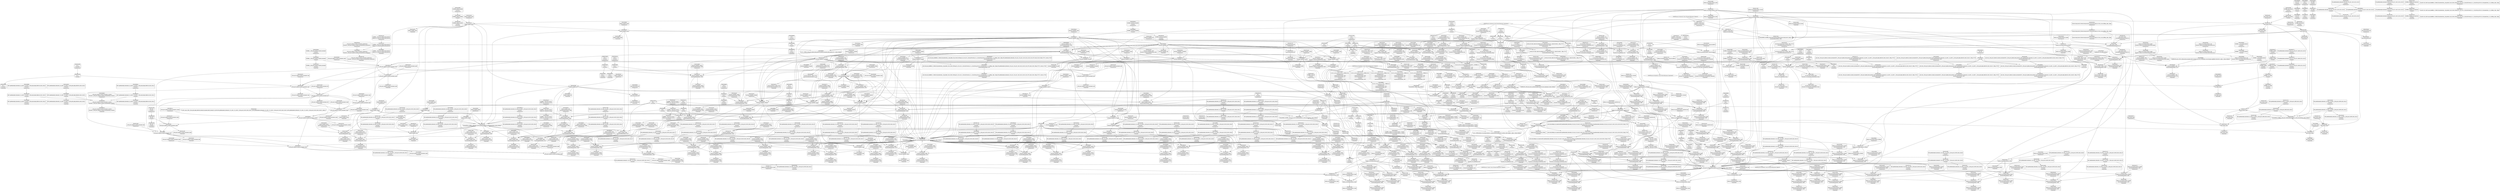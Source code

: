 digraph {
	CE0x50a6070 [shape=record,shape=Mrecord,label="{CE0x50a6070|cred_has_capability:_shr|security/selinux/hooks.c,1565}"]
	CE0x5097c90 [shape=record,shape=Mrecord,label="{CE0x5097c90|selinux_capable:_tmp2|security/selinux/hooks.c,2008|*SummSink*}"]
	CE0x501ac30 [shape=record,shape=Mrecord,label="{CE0x501ac30|selinux_vm_enough_memory:_tmp17|security/selinux/hooks.c,2088|*SummSource*}"]
	CE0x502cdd0 [shape=record,shape=Mrecord,label="{CE0x502cdd0|i1_true|*Constant*|*SummSource*}"]
	CE0x5088ed0 [shape=record,shape=Mrecord,label="{CE0x5088ed0|cred_has_capability:_tmp4|security/selinux/hooks.c,1570|*SummSource*}"]
	CE0x503c300 [shape=record,shape=Mrecord,label="{CE0x503c300|cred_has_capability:_tmp10|security/selinux/hooks.c,1575|*SummSource*}"]
	CE0x508e180 [shape=record,shape=Mrecord,label="{CE0x508e180|cred_has_capability:_tmp15|security/selinux/hooks.c,1575|*SummSink*}"]
	CE0x5090e50 [shape=record,shape=Mrecord,label="{CE0x5090e50|cred_has_capability:_tmp14|security/selinux/hooks.c,1575}"]
	CE0x503b380 [shape=record,shape=Mrecord,label="{CE0x503b380|get_current:_tmp2}"]
	CE0x50a7a50 [shape=record,shape=Mrecord,label="{CE0x50a7a50|avc_audit:_tsid|Function::avc_audit&Arg::tsid::|*SummSink*}"]
	CE0x5012a20 [shape=record,shape=Mrecord,label="{CE0x5012a20|selinux_capable:_tmp8|security/selinux/hooks.c,2011|*SummSink*}"]
	CE0x5010900 [shape=record,shape=Mrecord,label="{CE0x5010900|selinux_vm_enough_memory:_do.end|*SummSink*}"]
	CE0x5087d70 [shape=record,shape=Mrecord,label="{CE0x5087d70|i64*_getelementptr_inbounds_(_21_x_i64_,_21_x_i64_*___llvm_gcov_ctr143,_i64_0,_i64_0)|*Constant*|*SummSource*}"]
	CE0x5027480 [shape=record,shape=Mrecord,label="{CE0x5027480|selinux_capable:_retval.0}"]
	CE0x50a9020 [shape=record,shape=Mrecord,label="{CE0x50a9020|_ret_i32_%retval.0,_!dbg_!27732|security/selinux/include/avc.h,142}"]
	CE0x5060030 [shape=record,shape=Mrecord,label="{CE0x5060030|cred_has_capability:_if.end10|*SummSource*}"]
	CE0x5078c00 [shape=record,shape=Mrecord,label="{CE0x5078c00|cred_has_capability:_if.then9}"]
	CE0x50adf10 [shape=record,shape=Mrecord,label="{CE0x50adf10|cred_has_capability:_tmp29|security/selinux/hooks.c,1584|*SummSource*}"]
	CE0x50c2e30 [shape=record,shape=Mrecord,label="{CE0x50c2e30|__llvm_gcov_indirect_counter_increment:_bb|*SummSource*}"]
	CE0x50a7490 [shape=record,shape=Mrecord,label="{CE0x50a7490|avc_audit:_ssid|Function::avc_audit&Arg::ssid::|*SummSource*}"]
	CE0x501a040 [shape=record,shape=Mrecord,label="{CE0x501a040|i64_0|*Constant*|*SummSink*}"]
	CE0x50bd790 [shape=record,shape=Mrecord,label="{CE0x50bd790|cred_has_capability:_tmp9|security/selinux/hooks.c,1575}"]
	CE0x507b970 [shape=record,shape=Mrecord,label="{CE0x507b970|cred_has_capability:_call7|security/selinux/hooks.c,1579|*SummSource*}"]
	CE0x505a740 [shape=record,shape=Mrecord,label="{CE0x505a740|cred_has_capability:_tmp18|security/selinux/hooks.c,1580}"]
	CE0x502b7f0 [shape=record,shape=Mrecord,label="{CE0x502b7f0|selinux_capable:_tmp1}"]
	CE0x5019e70 [shape=record,shape=Mrecord,label="{CE0x5019e70|i64_2|*Constant*|*SummSink*}"]
	CE0x5014070 [shape=record,shape=Mrecord,label="{CE0x5014070|selinux_vm_enough_memory:_tmp11|security/selinux/hooks.c,2088}"]
	CE0x502cbe0 [shape=record,shape=Mrecord,label="{CE0x502cbe0|i1_true|*Constant*}"]
	CE0x501c0e0 [shape=record,shape=Mrecord,label="{CE0x501c0e0|i64_1|*Constant*}"]
	CE0x507c0e0 [shape=record,shape=Mrecord,label="{CE0x507c0e0|avc_has_perm_noaudit:_entry}"]
	CE0x5097790 [shape=record,shape=Mrecord,label="{CE0x5097790|cred_has_capability:_do.body4|*SummSink*}"]
	CE0x50020b0 [shape=record,shape=Mrecord,label="{CE0x50020b0|selinux_vm_enough_memory:_call|security/selinux/hooks.c,2088|*SummSource*}"]
	CE0x503ce40 [shape=record,shape=Mrecord,label="{CE0x503ce40|i64*_getelementptr_inbounds_(_21_x_i64_,_21_x_i64_*___llvm_gcov_ctr143,_i64_0,_i64_9)|*Constant*}"]
	CE0x509fdf0 [shape=record,shape=Mrecord,label="{CE0x509fdf0|__llvm_gcov_indirect_counter_increment:_bb4}"]
	CE0x502ffc0 [shape=record,shape=Mrecord,label="{CE0x502ffc0|GLOBAL:___llvm_gcov_ctr160|Global_var:__llvm_gcov_ctr160|*SummSource*}"]
	CE0x501a440 [shape=record,shape=Mrecord,label="{CE0x501a440|selinux_vm_enough_memory:_tmp19|security/selinux/hooks.c,2088|*SummSink*}"]
	CE0x501b770 [shape=record,shape=Mrecord,label="{CE0x501b770|_call_void_lockdep_rcu_suspicious(i8*_getelementptr_inbounds_(_25_x_i8_,_25_x_i8_*_.str3,_i32_0,_i32_0),_i32_2088,_i8*_getelementptr_inbounds_(_45_x_i8_,_45_x_i8_*_.str12,_i32_0,_i32_0))_#10,_!dbg_!27730|security/selinux/hooks.c,2088|*SummSink*}"]
	CE0x5033a60 [shape=record,shape=Mrecord,label="{CE0x5033a60|GLOBAL:_get_current|*Constant*}"]
	"CONST[source:2(external),value:2(dynamic)][purpose:{subject}]"
	CE0x508bb30 [shape=record,shape=Mrecord,label="{CE0x508bb30|selinux_capable:_tmp9|security/selinux/hooks.c,2011}"]
	CE0x505af70 [shape=record,shape=Mrecord,label="{CE0x505af70|GLOBAL:___llvm_gcov_ctr143|Global_var:__llvm_gcov_ctr143|*SummSink*}"]
	CE0x505ebf0 [shape=record,shape=Mrecord,label="{CE0x505ebf0|i32_0|*Constant*}"]
	CE0x50445c0 [shape=record,shape=Mrecord,label="{CE0x50445c0|GLOBAL:_init_user_ns|Global_var:init_user_ns|*SummSource*}"]
	CE0x505b870 [shape=record,shape=Mrecord,label="{CE0x505b870|cred_has_capability:_cred|Function::cred_has_capability&Arg::cred::}"]
	CE0x50361f0 [shape=record,shape=Mrecord,label="{CE0x50361f0|i1_true|*Constant*|*SummSink*}"]
	CE0x5019060 [shape=record,shape=Mrecord,label="{CE0x5019060|selinux_capable:_cred|Function::selinux_capable&Arg::cred::}"]
	CE0x5090a60 [shape=record,shape=Mrecord,label="{CE0x5090a60|cred_has_capability:_tmp13|security/selinux/hooks.c,1575|*SummSink*}"]
	CE0x5010b10 [shape=record,shape=Mrecord,label="{CE0x5010b10|selinux_vm_enough_memory:_tmp}"]
	CE0x500f070 [shape=record,shape=Mrecord,label="{CE0x500f070|i64_5|*Constant*|*SummSink*}"]
	CE0x5029040 [shape=record,shape=Mrecord,label="{CE0x5029040|selinux_vm_enough_memory:_tmp18|security/selinux/hooks.c,2088|*SummSink*}"]
	CE0x5080150 [shape=record,shape=Mrecord,label="{CE0x5080150|cred_has_capability:_call8|security/selinux/hooks.c,1581}"]
	CE0x50a7f20 [shape=record,shape=Mrecord,label="{CE0x50a7f20|avc_audit:_requested|Function::avc_audit&Arg::requested::}"]
	CE0x5016d40 [shape=record,shape=Mrecord,label="{CE0x5016d40|selinux_vm_enough_memory:_tmp16|security/selinux/hooks.c,2088|*SummSource*}"]
	CE0x50a3230 [shape=record,shape=Mrecord,label="{CE0x50a3230|__llvm_gcov_indirect_counter_increment:_bb|*SummSink*}"]
	CE0x50c2cd0 [shape=record,shape=Mrecord,label="{CE0x50c2cd0|__llvm_gcov_indirect_counter_increment:_pred|*SummSink*}"]
	CE0x50b3960 [shape=record,shape=Mrecord,label="{CE0x50b3960|cred_has_capability:_tmp1|*SummSource*}"]
	CE0x50bd8e0 [shape=record,shape=Mrecord,label="{CE0x50bd8e0|cred_has_capability:_tmp9|security/selinux/hooks.c,1575|*SummSource*}"]
	CE0x50c2130 [shape=record,shape=Mrecord,label="{CE0x50c2130|cred_has_capability:_tmp2|security/selinux/hooks.c,1567|*SummSink*}"]
	CE0x50ac750 [shape=record,shape=Mrecord,label="{CE0x50ac750|cred_has_capability:_tmp27|security/selinux/hooks.c,1583}"]
	CE0x50b04d0 [shape=record,shape=Mrecord,label="{CE0x50b04d0|cred_has_capability:_retval.0}"]
	CE0x50aab70 [shape=record,shape=Mrecord,label="{CE0x50aab70|cred_has_capability:_tmp23|security/selinux/hooks.c,1582|*SummSource*}"]
	CE0x501cd70 [shape=record,shape=Mrecord,label="{CE0x501cd70|selinux_vm_enough_memory:_tmp22|security/selinux/hooks.c,2090}"]
	CE0x505bc90 [shape=record,shape=Mrecord,label="{CE0x505bc90|cred_has_capability:_cap|Function::cred_has_capability&Arg::cap::}"]
	CE0x5092690 [shape=record,shape=Mrecord,label="{CE0x5092690|cred_sid:_tmp3|*SummSink*}"]
	CE0x500f1d0 [shape=record,shape=Mrecord,label="{CE0x500f1d0|selinux_vm_enough_memory:_tmp1|*SummSink*}"]
	CE0x50c3130 [shape=record,shape=Mrecord,label="{CE0x50c3130|cred_has_capability:_call3|security/selinux/hooks.c,1573|*SummSource*}"]
	CE0x50892b0 [shape=record,shape=Mrecord,label="{CE0x50892b0|i32_1575|*Constant*}"]
	CE0x5002420 [shape=record,shape=Mrecord,label="{CE0x5002420|i64_3|*Constant*}"]
	CE0x5061530 [shape=record,shape=Mrecord,label="{CE0x5061530|get_current:_tmp4|./arch/x86/include/asm/current.h,14|*SummSource*}"]
	CE0x5060bb0 [shape=record,shape=Mrecord,label="{CE0x5060bb0|selinux_capable:_tmp3|security/selinux/hooks.c,2008}"]
	CE0x50086d0 [shape=record,shape=Mrecord,label="{CE0x50086d0|selinux_vm_enough_memory:_bb|*SummSource*}"]
	CE0x50383f0 [shape=record,shape=Mrecord,label="{CE0x50383f0|selinux_vm_enough_memory:_tmp11|security/selinux/hooks.c,2088|*SummSink*}"]
	CE0x5097de0 [shape=record,shape=Mrecord,label="{CE0x5097de0|selinux_capable:_tmp2|security/selinux/hooks.c,2008|*SummSource*}"]
	CE0x5089b70 [shape=record,shape=Mrecord,label="{CE0x5089b70|i64_12|*Constant*}"]
	CE0x5092100 [shape=record,shape=Mrecord,label="{CE0x5092100|cred_sid:_tmp3}"]
	CE0x5010850 [shape=record,shape=Mrecord,label="{CE0x5010850|selinux_vm_enough_memory:_tmp|*SummSource*}"]
	CE0x5033090 [shape=record,shape=Mrecord,label="{CE0x5033090|i32_2088|*Constant*|*SummSink*}"]
	CE0x50a3a90 [shape=record,shape=Mrecord,label="{CE0x50a3a90|i32_-1|*Constant*|*SummSource*}"]
	CE0x50b1e90 [shape=record,shape=Mrecord,label="{CE0x50b1e90|cred_sid:_bb}"]
	CE0x50a9be0 [shape=record,shape=Mrecord,label="{CE0x50a9be0|i64_16|*Constant*|*SummSource*}"]
	CE0x5091650 [shape=record,shape=Mrecord,label="{CE0x5091650|cred_has_capability:_tmp14|security/selinux/hooks.c,1575|*SummSink*}"]
	CE0x508ec60 [shape=record,shape=Mrecord,label="{CE0x508ec60|cred_has_capability:_tmp17|security/selinux/hooks.c,1576|*SummSink*}"]
	CE0x505d930 [shape=record,shape=Mrecord,label="{CE0x505d930|cred_has_capability:_ad|security/selinux/hooks.c, 1555|*SummSink*}"]
	CE0x50a8750 [shape=record,shape=Mrecord,label="{CE0x50a8750|avc_audit:_result|Function::avc_audit&Arg::result::}"]
	CE0x50213d0 [shape=record,shape=Mrecord,label="{CE0x50213d0|selinux_vm_enough_memory:_cmp|security/selinux/hooks.c,2090|*SummSink*}"]
	CE0x50a14e0 [shape=record,shape=Mrecord,label="{CE0x50a14e0|cred_has_capability:_avd|security/selinux/hooks.c, 1556|*SummSink*}"]
	CE0x5033ca0 [shape=record,shape=Mrecord,label="{CE0x5033ca0|selinux_vm_enough_memory:_tobool|security/selinux/hooks.c,2088|*SummSink*}"]
	CE0x5063cc0 [shape=record,shape=Mrecord,label="{CE0x5063cc0|_ret_i32_%tmp6,_!dbg_!27716|security/selinux/hooks.c,197}"]
	CE0x50c2bc0 [shape=record,shape=Mrecord,label="{CE0x50c2bc0|__llvm_gcov_indirect_counter_increment:_bb4|*SummSink*}"]
	CE0x50b5940 [shape=record,shape=Mrecord,label="{CE0x50b5940|GLOBAL:___llvm_gcov_indirect_counter_increment|*Constant*|*SummSource*}"]
	CE0x50471c0 [shape=record,shape=Mrecord,label="{CE0x50471c0|selinux_vm_enough_memory:_tmp6|security/selinux/hooks.c,2088|*SummSink*}"]
	CE0x503f9a0 [shape=record,shape=Mrecord,label="{CE0x503f9a0|selinux_capable:_tmp5|security/selinux/hooks.c,2008|*SummSink*}"]
	CE0x50803f0 [shape=record,shape=Mrecord,label="{CE0x50803f0|GLOBAL:_avc_audit|*Constant*|*SummSink*}"]
	CE0x50916c0 [shape=record,shape=Mrecord,label="{CE0x50916c0|cred_has_capability:_tmp16|security/selinux/hooks.c,1576|*SummSource*}"]
	CE0x5001950 [shape=record,shape=Mrecord,label="{CE0x5001950|i8*_getelementptr_inbounds_(_25_x_i8_,_25_x_i8_*_.str3,_i32_0,_i32_0)|*Constant*|*SummSink*}"]
	CE0x50a76f0 [shape=record,shape=Mrecord,label="{CE0x50a76f0|avc_audit:_tsid|Function::avc_audit&Arg::tsid::}"]
	CE0x5098fa0 [shape=record,shape=Mrecord,label="{CE0x5098fa0|0:_i32,_4:_i32,_8:_i32,_12:_i32,_:_CMRE_4,8_|*MultipleSource*|security/selinux/hooks.c,196|security/selinux/hooks.c,197|*LoadInst*|security/selinux/hooks.c,196}"]
	CE0x50a1b80 [shape=record,shape=Mrecord,label="{CE0x50a1b80|_call_void___llvm_gcov_indirect_counter_increment(i32*___llvm_gcov_global_state_pred145,_i64**_getelementptr_inbounds_(_3_x_i64*_,_3_x_i64*_*___llvm_gcda_edge_table144,_i64_0,_i64_2)),_!dbg_!27732|security/selinux/hooks.c,1570|*SummSink*}"]
	CE0x5062500 [shape=record,shape=Mrecord,label="{CE0x5062500|i64*_getelementptr_inbounds_(_2_x_i64_,_2_x_i64_*___llvm_gcov_ctr98,_i64_0,_i64_0)|*Constant*}"]
	CE0x5032be0 [shape=record,shape=Mrecord,label="{CE0x5032be0|selinux_vm_enough_memory:_call4|security/selinux/hooks.c,2088|*SummSource*}"]
	CE0x508f910 [shape=record,shape=Mrecord,label="{CE0x508f910|i16_4|*Constant*|*SummSource*}"]
	CE0x50c57d0 [shape=record,shape=Mrecord,label="{CE0x50c57d0|cred_has_capability:_do.body}"]
	CE0x5022c60 [shape=record,shape=Mrecord,label="{CE0x5022c60|_ret_i32_%call7,_!dbg_!27749|security/selinux/hooks.c,2093|*SummSink*}"]
	CE0x5033460 [shape=record,shape=Mrecord,label="{CE0x5033460|i64*_getelementptr_inbounds_(_14_x_i64_,_14_x_i64_*___llvm_gcov_ctr160,_i64_0,_i64_9)|*Constant*}"]
	CE0x5080260 [shape=record,shape=Mrecord,label="{CE0x5080260|GLOBAL:_avc_audit|*Constant*|*SummSource*}"]
	CE0x50a1940 [shape=record,shape=Mrecord,label="{CE0x50a1940|i64*_null|*Constant*|*SummSink*}"]
	CE0x5011a30 [shape=record,shape=Mrecord,label="{CE0x5011a30|i64_4|*Constant*|*SummSink*}"]
	CE0x501dff0 [shape=record,shape=Mrecord,label="{CE0x501dff0|selinux_vm_enough_memory:_tmp15|security/selinux/hooks.c,2088|*SummSource*}"]
	CE0x5064e30 [shape=record,shape=Mrecord,label="{CE0x5064e30|i64*_getelementptr_inbounds_(_6_x_i64_,_6_x_i64_*___llvm_gcov_ctr142,_i64_0,_i64_0)|*Constant*}"]
	CE0x5063e30 [shape=record,shape=Mrecord,label="{CE0x5063e30|cred_sid:_tmp|*SummSink*}"]
	CE0x50376b0 [shape=record,shape=Mrecord,label="{CE0x50376b0|GLOBAL:___llvm_gcov_ctr142|Global_var:__llvm_gcov_ctr142}"]
	CE0x597cb80 [shape=record,shape=Mrecord,label="{CE0x597cb80|selinux_vm_enough_memory:_tmp4|security/selinux/hooks.c,2088|*SummSink*}"]
	CE0x5078800 [shape=record,shape=Mrecord,label="{CE0x5078800|selinux_capable:_tmp11|security/selinux/hooks.c,2012|*SummSource*}"]
	CE0x503cf80 [shape=record,shape=Mrecord,label="{CE0x503cf80|i64*_getelementptr_inbounds_(_21_x_i64_,_21_x_i64_*___llvm_gcov_ctr143,_i64_0,_i64_9)|*Constant*|*SummSource*}"]
	CE0x5001d70 [shape=record,shape=Mrecord,label="{CE0x5001d70|selinux_vm_enough_memory:_bb}"]
	CE0x5080a10 [shape=record,shape=Mrecord,label="{CE0x5080a10|avc_audit:_ssid|Function::avc_audit&Arg::ssid::}"]
	CE0x50028f0 [shape=record,shape=Mrecord,label="{CE0x50028f0|i64_5|*Constant*|*SummSource*}"]
	CE0x507f700 [shape=record,shape=Mrecord,label="{CE0x507f700|cred_has_capability:_tmp20|security/selinux/hooks.c,1580|*SummSource*}"]
	CE0x5078d70 [shape=record,shape=Mrecord,label="{CE0x5078d70|cred_has_capability:_if.then9|*SummSource*}"]
	CE0x5013de0 [shape=record,shape=Mrecord,label="{CE0x5013de0|selinux_vm_enough_memory:_tmp3}"]
	CE0x5024b70 [shape=record,shape=Mrecord,label="{CE0x5024b70|get_current:_tmp|*SummSource*}"]
	CE0x5080690 [shape=record,shape=Mrecord,label="{CE0x5080690|avc_audit:_entry|*SummSource*}"]
	CE0x50a85f0 [shape=record,shape=Mrecord,label="{CE0x50a85f0|avc_audit:_avd|Function::avc_audit&Arg::avd::|*SummSink*}"]
	CE0x50925b0 [shape=record,shape=Mrecord,label="{CE0x50925b0|cred_sid:_tmp3|*SummSource*}"]
	CE0x5092ee0 [shape=record,shape=Mrecord,label="{CE0x5092ee0|_call_void_mcount()_#3|*SummSink*}"]
	CE0x5087550 [shape=record,shape=Mrecord,label="{CE0x5087550|__llvm_gcov_indirect_counter_increment:_predecessor|Function::__llvm_gcov_indirect_counter_increment&Arg::predecessor::|*SummSink*}"]
	CE0x50b1270 [shape=record,shape=Mrecord,label="{CE0x50b1270|cred_has_capability:_tmp32|security/selinux/hooks.c,1586|*SummSink*}"]
	CE0x50391f0 [shape=record,shape=Mrecord,label="{CE0x50391f0|selinux_vm_enough_memory:_cmp|security/selinux/hooks.c,2090}"]
	CE0x50c4d10 [shape=record,shape=Mrecord,label="{CE0x50c4d10|cred_sid:_tmp5|security/selinux/hooks.c,196|*SummSink*}"]
	CE0x50c1920 [shape=record,shape=Mrecord,label="{CE0x50c1920|GLOBAL:___llvm_gcov_indirect_counter_increment|*Constant*|*SummSink*}"]
	CE0x5044e50 [shape=record,shape=Mrecord,label="{CE0x5044e50|i32_21|*Constant*|*SummSource*}"]
	CE0x5018d70 [shape=record,shape=Mrecord,label="{CE0x5018d70|selinux_capable:_entry|*SummSink*}"]
	CE0x5cda1f0 [shape=record,shape=Mrecord,label="{CE0x5cda1f0|selinux_vm_enough_memory:_tmp13|security/selinux/hooks.c,2088}"]
	CE0x5027790 [shape=record,shape=Mrecord,label="{CE0x5027790|selinux_capable:_retval.0|*SummSink*}"]
	CE0x5040770 [shape=record,shape=Mrecord,label="{CE0x5040770|cred_has_capability:_shl|security/selinux/hooks.c,1559|*SummSink*}"]
	CE0x500e860 [shape=record,shape=Mrecord,label="{CE0x500e860|selinux_vm_enough_memory:_tmp1|*SummSource*}"]
	CE0x50a5690 [shape=record,shape=Mrecord,label="{CE0x50a5690|i64**_getelementptr_inbounds_(_3_x_i64*_,_3_x_i64*_*___llvm_gcda_edge_table144,_i64_0,_i64_2)|*Constant*|*SummSink*}"]
	CE0x5060e80 [shape=record,shape=Mrecord,label="{CE0x5060e80|selinux_capable:_tmp3|security/selinux/hooks.c,2008|*SummSink*}"]
	CE0x505e850 [shape=record,shape=Mrecord,label="{CE0x505e850|cred_sid:_entry|*SummSink*}"]
	CE0x508cdb0 [shape=record,shape=Mrecord,label="{CE0x508cdb0|_switch_i32_%shr,_label_%sw.default_i32_0,_label_%sw.bb_i32_1,_label_%sw.bb2_,_!dbg_!27727|security/selinux/hooks.c,1565|*SummSink*}"]
	CE0x508fe80 [shape=record,shape=Mrecord,label="{CE0x508fe80|i16_47|*Constant*|*SummSource*}"]
	CE0x50ab030 [shape=record,shape=Mrecord,label="{CE0x50ab030|cred_has_capability:_tmp24|security/selinux/hooks.c,1582}"]
	CE0x5037140 [shape=record,shape=Mrecord,label="{CE0x5037140|cred_has_capability:_shl|security/selinux/hooks.c,1559}"]
	CE0x5089800 [shape=record,shape=Mrecord,label="{CE0x5089800|i32_1575|*Constant*|*SummSink*}"]
	CE0x50c30c0 [shape=record,shape=Mrecord,label="{CE0x50c30c0|GLOBAL:_printk|*Constant*}"]
	CE0x50324e0 [shape=record,shape=Mrecord,label="{CE0x50324e0|selinux_vm_enough_memory:_tmp19|security/selinux/hooks.c,2088|*SummSource*}"]
	CE0x50ab140 [shape=record,shape=Mrecord,label="{CE0x50ab140|cred_has_capability:_tmp24|security/selinux/hooks.c,1582|*SummSource*}"]
	CE0x5093a00 [shape=record,shape=Mrecord,label="{CE0x5093a00|_ret_i32_%tmp6,_!dbg_!27716|security/selinux/hooks.c,197|*SummSource*}"]
	CE0x50c23e0 [shape=record,shape=Mrecord,label="{CE0x50c23e0|__llvm_gcov_indirect_counter_increment:_exit|*SummSink*}"]
	CE0x5087440 [shape=record,shape=Mrecord,label="{CE0x5087440|__llvm_gcov_indirect_counter_increment:_predecessor|Function::__llvm_gcov_indirect_counter_increment&Arg::predecessor::|*SummSource*}"]
	CE0x501e1c0 [shape=record,shape=Mrecord,label="{CE0x501e1c0|selinux_vm_enough_memory:_tmp2|*SummSink*}"]
	CE0x5019c10 [shape=record,shape=Mrecord,label="{CE0x5019c10|i64_0|*Constant*|*SummSource*}"]
	CE0x501e060 [shape=record,shape=Mrecord,label="{CE0x501e060|i8_1|*Constant*}"]
	CE0x5038e70 [shape=record,shape=Mrecord,label="{CE0x5038e70|selinux_capable:_if.end}"]
	CE0x50a3400 [shape=record,shape=Mrecord,label="{CE0x50a3400|__llvm_gcov_indirect_counter_increment:_pred}"]
	CE0x5001cc0 [shape=record,shape=Mrecord,label="{CE0x5001cc0|i64*_getelementptr_inbounds_(_14_x_i64_,_14_x_i64_*___llvm_gcov_ctr160,_i64_0,_i64_0)|*Constant*|*SummSink*}"]
	CE0x50a1e80 [shape=record,shape=Mrecord,label="{CE0x50a1e80|__llvm_gcov_indirect_counter_increment:_tmp3|*SummSink*}"]
	CE0x50b48b0 [shape=record,shape=Mrecord,label="{CE0x50b48b0|cred_has_capability:_tmp8|security/selinux/hooks.c,1575|*SummSource*}"]
	CE0x5020e20 [shape=record,shape=Mrecord,label="{CE0x5020e20|selinux_capable:_audit|Function::selinux_capable&Arg::audit::|*SummSource*}"]
	CE0x50380e0 [shape=record,shape=Mrecord,label="{CE0x50380e0|%struct.task_struct*_(%struct.task_struct**)*_asm_movq_%gs:$_1:P_,$0_,_r,im,_dirflag_,_fpsr_,_flags_|*SummSink*}"]
	CE0x50185e0 [shape=record,shape=Mrecord,label="{CE0x50185e0|selinux_vm_enough_memory:_call4|security/selinux/hooks.c,2088|*SummSink*}"]
	CE0x502d690 [shape=record,shape=Mrecord,label="{CE0x502d690|i64*_getelementptr_inbounds_(_14_x_i64_,_14_x_i64_*___llvm_gcov_ctr160,_i64_0,_i64_12)|*Constant*|*SummSource*}"]
	CE0x5062130 [shape=record,shape=Mrecord,label="{CE0x5062130|selinux_capable:_tmp}"]
	CE0x507f870 [shape=record,shape=Mrecord,label="{CE0x507f870|cred_has_capability:_tmp20|security/selinux/hooks.c,1580|*SummSink*}"]
	CE0x50ac350 [shape=record,shape=Mrecord,label="{CE0x50ac350|i64*_getelementptr_inbounds_(_21_x_i64_,_21_x_i64_*___llvm_gcov_ctr143,_i64_0,_i64_17)|*Constant*|*SummSink*}"]
	CE0x503ba20 [shape=record,shape=Mrecord,label="{CE0x503ba20|GLOBAL:___llvm_gcov_ctr142|Global_var:__llvm_gcov_ctr142|*SummSource*}"]
	CE0x5060820 [shape=record,shape=Mrecord,label="{CE0x5060820|cred_has_capability:_type|security/selinux/hooks.c,1562}"]
	CE0x502fe50 [shape=record,shape=Mrecord,label="{CE0x502fe50|selinux_vm_enough_memory:_if.end|*SummSink*}"]
	CE0x5033390 [shape=record,shape=Mrecord,label="{CE0x5033390|i8*_getelementptr_inbounds_(_45_x_i8_,_45_x_i8_*_.str12,_i32_0,_i32_0)|*Constant*|*SummSink*}"]
	CE0x505ee00 [shape=record,shape=Mrecord,label="{CE0x505ee00|cred_sid:_security|security/selinux/hooks.c,196|*SummSink*}"]
	CE0x50645c0 [shape=record,shape=Mrecord,label="{CE0x50645c0|GLOBAL:_printk|*Constant*|*SummSink*}"]
	CE0x50b5ff0 [shape=record,shape=Mrecord,label="{CE0x50b5ff0|_ret_void|*SummSink*}"]
	CE0x5023260 [shape=record,shape=Mrecord,label="{CE0x5023260|get_current:_bb|*SummSource*}"]
	CE0x507ee00 [shape=record,shape=Mrecord,label="{CE0x507ee00|i64_13|*Constant*|*SummSource*}"]
	CE0x5041360 [shape=record,shape=Mrecord,label="{CE0x5041360|cred_sid:_tmp1}"]
	CE0x5087ec0 [shape=record,shape=Mrecord,label="{CE0x5087ec0|cred_has_capability:_tmp}"]
	CE0x50a0bc0 [shape=record,shape=Mrecord,label="{CE0x50a0bc0|_ret_void|*SummSource*}"]
	CE0x5042d00 [shape=record,shape=Mrecord,label="{CE0x5042d00|VOIDTB_TE:_GCE_init_user_ns_external_global_%struct.user_namespace:_elem_0:default:}"]
	CE0x5023390 [shape=record,shape=Mrecord,label="{CE0x5023390|get_current:_bb|*SummSink*}"]
	CE0x5040a10 [shape=record,shape=Mrecord,label="{CE0x5040a10|__llvm_gcov_indirect_counter_increment:_tmp6}"]
	CE0x50ad620 [shape=record,shape=Mrecord,label="{CE0x50ad620|i64*_getelementptr_inbounds_(_21_x_i64_,_21_x_i64_*___llvm_gcov_ctr143,_i64_0,_i64_18)|*Constant*|*SummSource*}"]
	CE0x505cb90 [shape=record,shape=Mrecord,label="{CE0x505cb90|i64*_getelementptr_inbounds_(_2_x_i64_,_2_x_i64_*___llvm_gcov_ctr98,_i64_0,_i64_1)|*Constant*|*SummSink*}"]
	CE0x5044d70 [shape=record,shape=Mrecord,label="{CE0x5044d70|i32_21|*Constant*}"]
	CE0x5065610 [shape=record,shape=Mrecord,label="{CE0x5065610|selinux_capable:_bb|*SummSink*}"]
	CE0x50417c0 [shape=record,shape=Mrecord,label="{CE0x50417c0|cred_has_capability:_tmp3|security/selinux/hooks.c,1567|*SummSink*}"]
	CE0x507c680 [shape=record,shape=Mrecord,label="{CE0x507c680|avc_has_perm_noaudit:_ssid|Function::avc_has_perm_noaudit&Arg::ssid::|*SummSource*}"]
	CE0x508c100 [shape=record,shape=Mrecord,label="{CE0x508c100|selinux_capable:_call1|security/selinux/hooks.c,2011}"]
	CE0x5008090 [shape=record,shape=Mrecord,label="{CE0x5008090|selinux_vm_enough_memory:_land.lhs.true|*SummSink*}"]
	CE0x50a7580 [shape=record,shape=Mrecord,label="{CE0x50a7580|avc_audit:_ssid|Function::avc_audit&Arg::ssid::|*SummSink*}"]
	CE0x503f450 [shape=record,shape=Mrecord,label="{CE0x503f450|selinux_capable:_if.then|*SummSink*}"]
	CE0x50ad2c0 [shape=record,shape=Mrecord,label="{CE0x50ad2c0|i64*_getelementptr_inbounds_(_21_x_i64_,_21_x_i64_*___llvm_gcov_ctr143,_i64_0,_i64_18)|*Constant*}"]
	CE0x50b2180 [shape=record,shape=Mrecord,label="{CE0x50b2180|cred_sid:_bb|*SummSink*}"]
	CE0x507ad70 [shape=record,shape=Mrecord,label="{CE0x507ad70|cred_has_capability:_if.end10|*SummSink*}"]
	CE0x504b970 [shape=record,shape=Mrecord,label="{CE0x504b970|GLOBAL:_selinux_vm_enough_memory.__warned|Global_var:selinux_vm_enough_memory.__warned}"]
	CE0x50b4d30 [shape=record,shape=Mrecord,label="{CE0x50b4d30|_call_void_asm_sideeffect_1:_09ud2_0A.pushsection___bug_table,_22a_22_0A2:_09.long_1b_-_2b,_$_0:c_-_2b_0A_09.word_$_1:c_,_0_0A_09.org_2b+$_2:c_0A.popsection_,_i,i,i,_dirflag_,_fpsr_,_flags_(i8*_getelementptr_inbounds_(_25_x_i8_,_25_x_i8_*_.str3,_i32_0,_i32_0),_i32_1575,_i64_12)_#3,_!dbg_!27737,_!srcloc_!27740|security/selinux/hooks.c,1575}"]
	CE0x5028dc0 [shape=record,shape=Mrecord,label="{CE0x5028dc0|i64_2|*Constant*|*SummSource*}"]
	CE0x50495e0 [shape=record,shape=Mrecord,label="{CE0x50495e0|selinux_vm_enough_memory:_tmp7|security/selinux/hooks.c,2088|*SummSink*}"]
	CE0x50b3f90 [shape=record,shape=Mrecord,label="{CE0x50b3f90|__llvm_gcov_indirect_counter_increment:_predecessor|Function::__llvm_gcov_indirect_counter_increment&Arg::predecessor::}"]
	CE0x50024d0 [shape=record,shape=Mrecord,label="{CE0x50024d0|i64_1|*Constant*|*SummSink*}"]
	CE0x50a9aa0 [shape=record,shape=Mrecord,label="{CE0x50a9aa0|i64_16|*Constant*}"]
	CE0x505e3f0 [shape=record,shape=Mrecord,label="{CE0x505e3f0|cred_sid:_security|security/selinux/hooks.c,196|*SummSource*}"]
	CE0x50c0610 [shape=record,shape=Mrecord,label="{CE0x50c0610|cred_has_capability:_call8|security/selinux/hooks.c,1581|*SummSource*}"]
	CE0x5080550 [shape=record,shape=Mrecord,label="{CE0x5080550|avc_audit:_entry}"]
	CE0x5010010 [shape=record,shape=Mrecord,label="{CE0x5010010|i64*_getelementptr_inbounds_(_14_x_i64_,_14_x_i64_*___llvm_gcov_ctr160,_i64_0,_i64_1)|*Constant*}"]
	CE0x502ba50 [shape=record,shape=Mrecord,label="{CE0x502ba50|i8*_getelementptr_inbounds_(_45_x_i8_,_45_x_i8_*_.str12,_i32_0,_i32_0)|*Constant*}"]
	CE0x501df80 [shape=record,shape=Mrecord,label="{CE0x501df80|selinux_vm_enough_memory:_tmp15|security/selinux/hooks.c,2088|*SummSink*}"]
	CE0x5063060 [shape=record,shape=Mrecord,label="{CE0x5063060|i64*_getelementptr_inbounds_(_21_x_i64_,_21_x_i64_*___llvm_gcov_ctr143,_i64_0,_i64_4)|*Constant*|*SummSink*}"]
	CE0x503fdf0 [shape=record,shape=Mrecord,label="{CE0x503fdf0|get_current:_tmp3|*SummSink*}"]
	CE0x50325e0 [shape=record,shape=Mrecord,label="{CE0x50325e0|selinux_capable:_entry|*SummSource*}"]
	CE0x501de10 [shape=record,shape=Mrecord,label="{CE0x501de10|i64*_getelementptr_inbounds_(_14_x_i64_,_14_x_i64_*___llvm_gcov_ctr160,_i64_0,_i64_8)|*Constant*|*SummSource*}"]
	CE0x50a4bc0 [shape=record,shape=Mrecord,label="{CE0x50a4bc0|__llvm_gcov_indirect_counter_increment:_tmp1|*SummSource*}"]
	CE0x50a3d20 [shape=record,shape=Mrecord,label="{CE0x50a3d20|__llvm_gcov_indirect_counter_increment:_tmp1|*SummSink*}"]
	CE0x50c2040 [shape=record,shape=Mrecord,label="{CE0x50c2040|cred_has_capability:_tmp2|security/selinux/hooks.c,1567|*SummSource*}"]
	CE0x50c5410 [shape=record,shape=Mrecord,label="{CE0x50c5410|cred_has_capability:_do.end6|*SummSource*}"]
	CE0x501e8f0 [shape=record,shape=Mrecord,label="{CE0x501e8f0|selinux_vm_enough_memory:_tmp17|security/selinux/hooks.c,2088}"]
	CE0x5061010 [shape=record,shape=Mrecord,label="{CE0x5061010|cred_has_capability:_do.end}"]
	CE0x503b750 [shape=record,shape=Mrecord,label="{CE0x503b750|cred_sid:_tmp|*SummSource*}"]
	CE0x5039e40 [shape=record,shape=Mrecord,label="{CE0x5039e40|selinux_vm_enough_memory:_tmp20|security/selinux/hooks.c,2090|*SummSink*}"]
	CE0x50a8b80 [shape=record,shape=Mrecord,label="{CE0x50a8b80|avc_audit:_a|Function::avc_audit&Arg::a::}"]
	CE0x50989c0 [shape=record,shape=Mrecord,label="{CE0x50989c0|selinux_capable:_tmp6|security/selinux/hooks.c,2009|*SummSource*}"]
	CE0x5016fa0 [shape=record,shape=Mrecord,label="{CE0x5016fa0|_call_void_mcount()_#3|*SummSource*}"]
	CE0x501c840 [shape=record,shape=Mrecord,label="{CE0x501c840|selinux_vm_enough_memory:_do.body|*SummSink*}"]
	CE0x507ef40 [shape=record,shape=Mrecord,label="{CE0x507ef40|i64_13|*Constant*|*SummSink*}"]
	CE0x5030fd0 [shape=record,shape=Mrecord,label="{CE0x5030fd0|selinux_vm_enough_memory:_tmp14|security/selinux/hooks.c,2088|*SummSource*}"]
	CE0x5001b30 [shape=record,shape=Mrecord,label="{CE0x5001b30|GLOBAL:_lockdep_rcu_suspicious|*Constant*|*SummSink*}"]
	CE0x50613b0 [shape=record,shape=Mrecord,label="{CE0x50613b0|%struct.task_struct*_(%struct.task_struct**)*_asm_movq_%gs:$_1:P_,$0_,_r,im,_dirflag_,_fpsr_,_flags_|*SummSource*}"]
	CE0x5012d30 [shape=record,shape=Mrecord,label="{CE0x5012d30|selinux_capable:_tmp9|security/selinux/hooks.c,2011|*SummSink*}"]
	CE0x50b4aa0 [shape=record,shape=Mrecord,label="{CE0x50b4aa0|cred_has_capability:_tmp8|security/selinux/hooks.c,1575|*SummSink*}"]
	CE0x507af70 [shape=record,shape=Mrecord,label="{CE0x507af70|cred_has_capability:_do.body4|*SummSource*}"]
	CE0x507bf60 [shape=record,shape=Mrecord,label="{CE0x507bf60|GLOBAL:_avc_has_perm_noaudit|*Constant*|*SummSink*}"]
	CE0x50a9ec0 [shape=record,shape=Mrecord,label="{CE0x50a9ec0|i64_15|*Constant*}"]
	CE0x507b230 [shape=record,shape=Mrecord,label="{CE0x507b230|cred_has_capability:_sw.epilog|*SummSource*}"]
	CE0x50975a0 [shape=record,shape=Mrecord,label="{CE0x50975a0|get_current:_tmp2|*SummSink*}"]
	CE0x505b230 [shape=record,shape=Mrecord,label="{CE0x505b230|GLOBAL:_cred_has_capability|*Constant*|*SummSink*}"]
	CE0x5040600 [shape=record,shape=Mrecord,label="{CE0x5040600|cred_has_capability:_shl|security/selinux/hooks.c,1559|*SummSource*}"]
	CE0x507e950 [shape=record,shape=Mrecord,label="{CE0x507e950|i64_13|*Constant*}"]
	CE0x5041970 [shape=record,shape=Mrecord,label="{CE0x5041970|cred_has_capability:_tmp3|security/selinux/hooks.c,1567}"]
	CE0x508fac0 [shape=record,shape=Mrecord,label="{CE0x508fac0|i16_4|*Constant*|*SummSink*}"]
	CE0x5010a60 [shape=record,shape=Mrecord,label="{CE0x5010a60|selinux_vm_enough_memory:_tmp9|security/selinux/hooks.c,2088}"]
	CE0x507bcb0 [shape=record,shape=Mrecord,label="{CE0x507bcb0|GLOBAL:_avc_has_perm_noaudit|*Constant*}"]
	CE0x50a5400 [shape=record,shape=Mrecord,label="{CE0x50a5400|__llvm_gcov_indirect_counter_increment:_tmp2|*SummSource*}"]
	CE0x501dda0 [shape=record,shape=Mrecord,label="{CE0x501dda0|selinux_vm_enough_memory:_tmp15|security/selinux/hooks.c,2088}"]
	CE0x50293d0 [shape=record,shape=Mrecord,label="{CE0x50293d0|selinux_vm_enough_memory:_call3|security/selinux/hooks.c,2088|*SummSource*}"]
	CE0x5087fa0 [shape=record,shape=Mrecord,label="{CE0x5087fa0|cred_has_capability:_tmp|*SummSource*}"]
	CE0x50868b0 [shape=record,shape=Mrecord,label="{CE0x50868b0|__llvm_gcov_indirect_counter_increment:_tmp5|*SummSink*}"]
	CE0x507faf0 [shape=record,shape=Mrecord,label="{CE0x507faf0|cred_has_capability:_tmp21|security/selinux/hooks.c,1580}"]
	CE0x50a9770 [shape=record,shape=Mrecord,label="{CE0x50a9770|cred_has_capability:_tobool|security/selinux/hooks.c,1582|*SummSource*}"]
	CE0x502e940 [shape=record,shape=Mrecord,label="{CE0x502e940|GLOBAL:_get_current|*Constant*|*SummSource*}"]
	CE0x50b1fd0 [shape=record,shape=Mrecord,label="{CE0x50b1fd0|cred_sid:_bb|*SummSource*}"]
	CE0x5065550 [shape=record,shape=Mrecord,label="{CE0x5065550|selinux_capable:_bb|*SummSource*}"]
	CE0x500b520 [shape=record,shape=Mrecord,label="{CE0x500b520|selinux_vm_enough_memory:_tmp8|security/selinux/hooks.c,2088}"]
	CE0x505f960 [shape=record,shape=Mrecord,label="{CE0x505f960|i64**_getelementptr_inbounds_(_3_x_i64*_,_3_x_i64*_*___llvm_gcda_edge_table144,_i64_0,_i64_0)|*Constant*|*SummSource*}"]
	CE0x501aad0 [shape=record,shape=Mrecord,label="{CE0x501aad0|selinux_vm_enough_memory:_tobool1|security/selinux/hooks.c,2088}"]
	CE0x50a1d30 [shape=record,shape=Mrecord,label="{CE0x50a1d30|i64*_getelementptr_inbounds_(_21_x_i64_,_21_x_i64_*___llvm_gcov_ctr143,_i64_0,_i64_5)|*Constant*|*SummSource*}"]
	CE0x50ae6c0 [shape=record,shape=Mrecord,label="{CE0x50ae6c0|cred_has_capability:_tmp30|security/selinux/hooks.c,1585|*SummSource*}"]
	CE0x50a2290 [shape=record,shape=Mrecord,label="{CE0x50a2290|cred_has_capability:_tmp1|*SummSink*}"]
	CE0x50a8050 [shape=record,shape=Mrecord,label="{CE0x50a8050|avc_audit:_requested|Function::avc_audit&Arg::requested::|*SummSource*}"]
	CE0x503a150 [shape=record,shape=Mrecord,label="{CE0x503a150|selinux_vm_enough_memory:_tmp21|security/selinux/hooks.c,2090}"]
	CE0x50623e0 [shape=record,shape=Mrecord,label="{CE0x50623e0|selinux_capable:_return|*SummSource*}"]
	CE0x50a4e60 [shape=record,shape=Mrecord,label="{CE0x50a4e60|GLOBAL:_cred_sid|*Constant*}"]
	CE0x50a3470 [shape=record,shape=Mrecord,label="{CE0x50a3470|__llvm_gcov_indirect_counter_increment:_pred|*SummSource*}"]
	CE0x50a4a90 [shape=record,shape=Mrecord,label="{CE0x50a4a90|__llvm_gcov_indirect_counter_increment:_tmp1}"]
	CE0x502b450 [shape=record,shape=Mrecord,label="{CE0x502b450|cred_has_capability:_return}"]
	CE0x50bdc30 [shape=record,shape=Mrecord,label="{CE0x50bdc30|_call_void_asm_sideeffect_1:_09ud2_0A.pushsection___bug_table,_22a_22_0A2:_09.long_1b_-_2b,_$_0:c_-_2b_0A_09.word_$_1:c_,_0_0A_09.org_2b+$_2:c_0A.popsection_,_i,i,i,_dirflag_,_fpsr_,_flags_(i8*_getelementptr_inbounds_(_25_x_i8_,_25_x_i8_*_.str3,_i32_0,_i32_0),_i32_1575,_i64_12)_#3,_!dbg_!27737,_!srcloc_!27740|security/selinux/hooks.c,1575|*SummSource*}"]
	CE0x5044030 [shape=record,shape=Mrecord,label="{CE0x5044030|_call_void___llvm_gcov_indirect_counter_increment(i32*___llvm_gcov_global_state_pred145,_i64**_getelementptr_inbounds_(_3_x_i64*_,_3_x_i64*_*___llvm_gcda_edge_table144,_i64_0,_i64_0)),_!dbg_!27734|security/selinux/hooks.c,1574|*SummSink*}"]
	CE0x502eaa0 [shape=record,shape=Mrecord,label="{CE0x502eaa0|GLOBAL:_get_current|*Constant*|*SummSink*}"]
	CE0x50a7b40 [shape=record,shape=Mrecord,label="{CE0x50a7b40|avc_audit:_tclass|Function::avc_audit&Arg::tclass::}"]
	CE0x501b850 [shape=record,shape=Mrecord,label="{CE0x501b850|i8*_getelementptr_inbounds_(_25_x_i8_,_25_x_i8_*_.str3,_i32_0,_i32_0)|*Constant*}"]
	CE0x502d030 [shape=record,shape=Mrecord,label="{CE0x502d030|selinux_vm_enough_memory:_tmp10|security/selinux/hooks.c,2088|*SummSource*}"]
	CE0x505b980 [shape=record,shape=Mrecord,label="{CE0x505b980|cred_has_capability:_cred|Function::cred_has_capability&Arg::cred::|*SummSource*}"]
	CE0x508b100 [shape=record,shape=Mrecord,label="{CE0x508b100|i32_5|*Constant*|*SummSink*}"]
	CE0x50b8640 [shape=record,shape=Mrecord,label="{CE0x50b8640|cred_sid:_tmp5|security/selinux/hooks.c,196}"]
	CE0x50205d0 [shape=record,shape=Mrecord,label="{CE0x50205d0|i64*_getelementptr_inbounds_(_14_x_i64_,_14_x_i64_*___llvm_gcov_ctr160,_i64_0,_i64_1)|*Constant*|*SummSink*}"]
	CE0x50b3630 [shape=record,shape=Mrecord,label="{CE0x50b3630|i64_1|*Constant*}"]
	CE0x507b490 [shape=record,shape=Mrecord,label="{CE0x507b490|cred_has_capability:_sclass.0|*SummSource*}"]
	CE0x507dbc0 [shape=record,shape=Mrecord,label="{CE0x507dbc0|avc_has_perm_noaudit:_flags|Function::avc_has_perm_noaudit&Arg::flags::|*SummSink*}"]
	CE0x502b520 [shape=record,shape=Mrecord,label="{CE0x502b520|cred_has_capability:_return|*SummSource*}"]
	CE0x5021e30 [shape=record,shape=Mrecord,label="{CE0x5021e30|selinux_vm_enough_memory:_tmp9|security/selinux/hooks.c,2088|*SummSource*}"]
	CE0x505b7a0 [shape=record,shape=Mrecord,label="{CE0x505b7a0|cred_has_capability:_audit|Function::cred_has_capability&Arg::audit::}"]
	CE0x508b090 [shape=record,shape=Mrecord,label="{CE0x508b090|i32_5|*Constant*|*SummSource*}"]
	CE0x502f9c0 [shape=record,shape=Mrecord,label="{CE0x502f9c0|i8_1|*Constant*|*SummSource*}"]
	CE0x508c820 [shape=record,shape=Mrecord,label="{CE0x508c820|selinux_capable:_tmp1|*SummSink*}"]
	CE0x5018840 [shape=record,shape=Mrecord,label="{CE0x5018840|GLOBAL:_selinux_capable|*Constant*}"]
	CE0x5035da0 [shape=record,shape=Mrecord,label="{CE0x5035da0|selinux_vm_enough_memory:_pages|Function::selinux_vm_enough_memory&Arg::pages::|*SummSink*}"]
	CE0x508d890 [shape=record,shape=Mrecord,label="{CE0x508d890|selinux_capable:_tmp4|security/selinux/hooks.c,2008}"]
	CE0x50aaa60 [shape=record,shape=Mrecord,label="{CE0x50aaa60|cred_has_capability:_tmp23|security/selinux/hooks.c,1582}"]
	CE0x5084000 [shape=record,shape=Mrecord,label="{CE0x5084000|__llvm_gcov_indirect_counter_increment:_exit}"]
	CE0x500b600 [shape=record,shape=Mrecord,label="{CE0x500b600|selinux_vm_enough_memory:_tmp8|security/selinux/hooks.c,2088|*SummSource*}"]
	CE0x5011140 [shape=record,shape=Mrecord,label="{CE0x5011140|i64*_getelementptr_inbounds_(_14_x_i64_,_14_x_i64_*___llvm_gcov_ctr160,_i64_0,_i64_0)|*Constant*|*SummSource*}"]
	CE0x505dc50 [shape=record,shape=Mrecord,label="{CE0x505dc50|cred_has_capability:_avd|security/selinux/hooks.c, 1556}"]
	CE0x50bdd70 [shape=record,shape=Mrecord,label="{CE0x50bdd70|_call_void_asm_sideeffect_1:_09ud2_0A.pushsection___bug_table,_22a_22_0A2:_09.long_1b_-_2b,_$_0:c_-_2b_0A_09.word_$_1:c_,_0_0A_09.org_2b+$_2:c_0A.popsection_,_i,i,i,_dirflag_,_fpsr_,_flags_(i8*_getelementptr_inbounds_(_25_x_i8_,_25_x_i8_*_.str3,_i32_0,_i32_0),_i32_1575,_i64_12)_#3,_!dbg_!27737,_!srcloc_!27740|security/selinux/hooks.c,1575|*SummSink*}"]
	CE0x5003520 [shape=record,shape=Mrecord,label="{CE0x5003520|selinux_vm_enough_memory:_tmp|*SummSink*}"]
	CE0x509f6a0 [shape=record,shape=Mrecord,label="{CE0x509f6a0|cred_has_capability:_if.end|*SummSink*}"]
	CE0x505a860 [shape=record,shape=Mrecord,label="{CE0x505a860|cred_has_capability:_tmp18|security/selinux/hooks.c,1580|*SummSource*}"]
	CE0x5089f30 [shape=record,shape=Mrecord,label="{CE0x5089f30|i64*_getelementptr_inbounds_(_21_x_i64_,_21_x_i64_*___llvm_gcov_ctr143,_i64_0,_i64_8)|*Constant*}"]
	CE0x5064770 [shape=record,shape=Mrecord,label="{CE0x5064770|i8*_getelementptr_inbounds_(_40_x_i8_,_40_x_i8_*_.str49,_i32_0,_i32_0)|*Constant*|*SummSource*}"]
	CE0x5015d80 [shape=record,shape=Mrecord,label="{CE0x5015d80|selinux_vm_enough_memory:_tmp26|security/selinux/hooks.c,2093|*SummSink*}"]
	CE0x50807f0 [shape=record,shape=Mrecord,label="{CE0x50807f0|avc_audit:_entry|*SummSink*}"]
	CE0x500b590 [shape=record,shape=Mrecord,label="{CE0x500b590|selinux_vm_enough_memory:_tmp8|security/selinux/hooks.c,2088|*SummSink*}"]
	CE0x50afe90 [shape=record,shape=Mrecord,label="{CE0x50afe90|i32_-22|*Constant*}"]
	CE0x5060af0 [shape=record,shape=Mrecord,label="{CE0x5060af0|i64_0|*Constant*}"]
	CE0x503b490 [shape=record,shape=Mrecord,label="{CE0x503b490|selinux_vm_enough_memory:_cap_sys_admin.0}"]
	CE0x503e040 [shape=record,shape=Mrecord,label="{CE0x503e040|selinux_vm_enough_memory:_pages|Function::selinux_vm_enough_memory&Arg::pages::|*SummSource*}"]
	CE0x503bb90 [shape=record,shape=Mrecord,label="{CE0x503bb90|GLOBAL:___llvm_gcov_ctr142|Global_var:__llvm_gcov_ctr142|*SummSink*}"]
	CE0x505c190 [shape=record,shape=Mrecord,label="{CE0x505c190|cred_has_capability:_audit|Function::cred_has_capability&Arg::audit::|*SummSource*}"]
	CE0x5084380 [shape=record,shape=Mrecord,label="{CE0x5084380|_call_void___llvm_gcov_indirect_counter_increment(i32*___llvm_gcov_global_state_pred145,_i64**_getelementptr_inbounds_(_3_x_i64*_,_3_x_i64*_*___llvm_gcda_edge_table144,_i64_0,_i64_1)),_!dbg_!27728|security/selinux/hooks.c,1567|*SummSink*}"]
	CE0x5027260 [shape=record,shape=Mrecord,label="{CE0x5027260|_ret_i32_%retval.0,_!dbg_!27765|security/selinux/hooks.c,1586|*SummSink*}"]
	CE0x636fbc0 [shape=record,shape=Mrecord,label="{CE0x636fbc0|selinux_vm_enough_memory:_tmp6|security/selinux/hooks.c,2088}"]
	CE0x505dba0 [shape=record,shape=Mrecord,label="{CE0x505dba0|cred_has_capability:_ad|security/selinux/hooks.c, 1555|*SummSource*}"]
	CE0x50c5a00 [shape=record,shape=Mrecord,label="{CE0x50c5a00|cred_has_capability:_do.body|*SummSink*}"]
	CE0x5061220 [shape=record,shape=Mrecord,label="{CE0x5061220|GLOBAL:_current_task|Global_var:current_task}"]
	CE0x50a5890 [shape=record,shape=Mrecord,label="{CE0x50a5890|i64*_getelementptr_inbounds_(_21_x_i64_,_21_x_i64_*___llvm_gcov_ctr143,_i64_0,_i64_5)|*Constant*|*SummSink*}"]
	CE0x507c7a0 [shape=record,shape=Mrecord,label="{CE0x507c7a0|avc_has_perm_noaudit:_ssid|Function::avc_has_perm_noaudit&Arg::ssid::|*SummSink*}"]
	CE0x502e4a0 [shape=record,shape=Mrecord,label="{CE0x502e4a0|i32_1|*Constant*|*SummSource*}"]
	CE0x508e7e0 [shape=record,shape=Mrecord,label="{CE0x508e7e0|i64*_getelementptr_inbounds_(_21_x_i64_,_21_x_i64_*___llvm_gcov_ctr143,_i64_0,_i64_12)|*Constant*}"]
	CE0x501b8c0 [shape=record,shape=Mrecord,label="{CE0x501b8c0|GLOBAL:_lockdep_rcu_suspicious|*Constant*}"]
	CE0x507b800 [shape=record,shape=Mrecord,label="{CE0x507b800|cred_has_capability:_call7|security/selinux/hooks.c,1579}"]
	CE0x5098b60 [shape=record,shape=Mrecord,label="{CE0x5098b60|cred_has_capability:_sw.epilog|*SummSink*}"]
	CE0x50aad20 [shape=record,shape=Mrecord,label="{CE0x50aad20|cred_has_capability:_tmp23|security/selinux/hooks.c,1582|*SummSink*}"]
	CE0x501c150 [shape=record,shape=Mrecord,label="{CE0x501c150|get_current:_tmp1}"]
	CE0x50c0ca0 [shape=record,shape=Mrecord,label="{CE0x50c0ca0|GLOBAL:_avc_audit|*Constant*}"]
	CE0x503ed60 [shape=record,shape=Mrecord,label="{CE0x503ed60|GLOBAL:_cap_capable|*Constant*|*SummSink*}"]
	CE0x5019120 [shape=record,shape=Mrecord,label="{CE0x5019120|selinux_capable:_cred|Function::selinux_capable&Arg::cred::|*SummSource*}"]
	CE0x508d140 [shape=record,shape=Mrecord,label="{CE0x508d140|selinux_capable:_call|security/selinux/hooks.c,2007|*SummSource*}"]
	CE0x505d070 [shape=record,shape=Mrecord,label="{CE0x505d070|i8_3|*Constant*|*SummSource*}"]
	CE0x5001ac0 [shape=record,shape=Mrecord,label="{CE0x5001ac0|i32_2088|*Constant*}"]
	CE0x5082ff0 [shape=record,shape=Mrecord,label="{CE0x5082ff0|cred_has_capability:_tobool|security/selinux/hooks.c,1582|*SummSink*}"]
	CE0x508c540 [shape=record,shape=Mrecord,label="{CE0x508c540|cred_has_capability:_entry}"]
	CE0x500fa90 [shape=record,shape=Mrecord,label="{CE0x500fa90|i64_3|*Constant*|*SummSource*}"]
	CE0x508ebf0 [shape=record,shape=Mrecord,label="{CE0x508ebf0|cred_has_capability:_tmp16|security/selinux/hooks.c,1576|*SummSink*}"]
	CE0x505adc0 [shape=record,shape=Mrecord,label="{CE0x505adc0|GLOBAL:___llvm_gcov_ctr143|Global_var:__llvm_gcov_ctr143|*SummSource*}"]
	CE0x50a2150 [shape=record,shape=Mrecord,label="{CE0x50a2150|__llvm_gcov_indirect_counter_increment:_tmp3|*SummSource*}"]
	CE0x505a970 [shape=record,shape=Mrecord,label="{CE0x505a970|cred_has_capability:_tmp18|security/selinux/hooks.c,1580|*SummSink*}"]
	CE0x5039b10 [shape=record,shape=Mrecord,label="{CE0x5039b10|i64_11|*Constant*|*SummSource*}"]
	CE0x5090d10 [shape=record,shape=Mrecord,label="{CE0x5090d10|i1_true|*Constant*}"]
	CE0x50b1150 [shape=record,shape=Mrecord,label="{CE0x50b1150|i64*_getelementptr_inbounds_(_21_x_i64_,_21_x_i64_*___llvm_gcov_ctr143,_i64_0,_i64_20)|*Constant*|*SummSource*}"]
	CE0x502ef70 [shape=record,shape=Mrecord,label="{CE0x502ef70|selinux_vm_enough_memory:_tobool|security/selinux/hooks.c,2088|*SummSource*}"]
	CE0x50abb90 [shape=record,shape=Mrecord,label="{CE0x50abb90|cred_has_capability:_tmp26|security/selinux/hooks.c,1583}"]
	CE0x50c4f20 [shape=record,shape=Mrecord,label="{CE0x50c4f20|cred_sid:_sid|security/selinux/hooks.c,197|*SummSink*}"]
	CE0x5015730 [shape=record,shape=Mrecord,label="{CE0x5015730|selinux_vm_enough_memory:_cap_sys_admin.0|*SummSink*}"]
	CE0x5021250 [shape=record,shape=Mrecord,label="{CE0x5021250|_ret_i32_%retval.0,_!dbg_!27725|security/selinux/hooks.c,2012|*SummSink*}"]
	CE0x5094830 [shape=record,shape=Mrecord,label="{CE0x5094830|cred_has_capability:_tmp7|security/selinux/hooks.c,1574|*SummSource*}"]
	CE0x5020850 [shape=record,shape=Mrecord,label="{CE0x5020850|selinux_capable:_cap|Function::selinux_capable&Arg::cap::}"]
	CE0x5087f30 [shape=record,shape=Mrecord,label="{CE0x5087f30|COLLAPSED:_GCMRE___llvm_gcov_ctr143_internal_global_21_x_i64_zeroinitializer:_elem_0:default:}"]
	CE0x505b160 [shape=record,shape=Mrecord,label="{CE0x505b160|i64_0|*Constant*}"]
	CE0x5021be0 [shape=record,shape=Mrecord,label="{CE0x5021be0|selinux_vm_enough_memory:_call|security/selinux/hooks.c,2088|*SummSink*}"]
	CE0x5039d70 [shape=record,shape=Mrecord,label="{CE0x5039d70|selinux_vm_enough_memory:_tmp20|security/selinux/hooks.c,2090|*SummSource*}"]
	CE0x507cd80 [shape=record,shape=Mrecord,label="{CE0x507cd80|avc_has_perm_noaudit:_tsid|Function::avc_has_perm_noaudit&Arg::tsid::|*SummSink*}"]
	CE0x507d0a0 [shape=record,shape=Mrecord,label="{CE0x507d0a0|avc_has_perm_noaudit:_tclass|Function::avc_has_perm_noaudit&Arg::tclass::|*SummSource*}"]
	CE0x503dd30 [shape=record,shape=Mrecord,label="{CE0x503dd30|GLOBAL:___vm_enough_memory|*Constant*|*SummSink*}"]
	CE0x507dff0 [shape=record,shape=Mrecord,label="{CE0x507dff0|avc_has_perm_noaudit:_avd|Function::avc_has_perm_noaudit&Arg::avd::}"]
	CE0x501c4a0 [shape=record,shape=Mrecord,label="{CE0x501c4a0|selinux_vm_enough_memory:_land.lhs.true2}"]
	CE0x502e2e0 [shape=record,shape=Mrecord,label="{CE0x502e2e0|i32_1|*Constant*}"]
	CE0x508a250 [shape=record,shape=Mrecord,label="{CE0x508a250|get_current:_tmp4|./arch/x86/include/asm/current.h,14|*SummSink*}"]
	CE0x508f3c0 [shape=record,shape=Mrecord,label="{CE0x508f3c0|cred_has_capability:_tmp17|security/selinux/hooks.c,1576|*SummSource*}"]
	CE0x505ec60 [shape=record,shape=Mrecord,label="{CE0x505ec60|cred_sid:_security|security/selinux/hooks.c,196}"]
	CE0x50a4290 [shape=record,shape=Mrecord,label="{CE0x50a4290|__llvm_gcov_indirect_counter_increment:_tmp|*SummSink*}"]
	CE0x50419e0 [shape=record,shape=Mrecord,label="{CE0x50419e0|cred_has_capability:_tmp3|security/selinux/hooks.c,1567|*SummSource*}"]
	CE0x50905a0 [shape=record,shape=Mrecord,label="{CE0x50905a0|cred_has_capability:_tmp14|security/selinux/hooks.c,1575|*SummSource*}"]
	CE0x5047310 [shape=record,shape=Mrecord,label="{CE0x5047310|selinux_vm_enough_memory:_tmp7|security/selinux/hooks.c,2088}"]
	CE0x5094240 [shape=record,shape=Mrecord,label="{CE0x5094240|cred_has_capability:_tmp6|security/selinux/hooks.c,1574}"]
	CE0x50621a0 [shape=record,shape=Mrecord,label="{CE0x50621a0|COLLAPSED:_GCMRE___llvm_gcov_ctr142_internal_global_6_x_i64_zeroinitializer:_elem_0:default:}"]
	CE0x5038fa0 [shape=record,shape=Mrecord,label="{CE0x5038fa0|selinux_capable:_if.end|*SummSource*}"]
	CE0x508c270 [shape=record,shape=Mrecord,label="{CE0x508c270|selinux_capable:_call1|security/selinux/hooks.c,2011|*SummSource*}"]
	CE0x50c3d50 [shape=record,shape=Mrecord,label="{CE0x50c3d50|cred_has_capability:_bb|*SummSink*}"]
	CE0x50a9f30 [shape=record,shape=Mrecord,label="{CE0x50a9f30|i64_15|*Constant*|*SummSource*}"]
	CE0x5032330 [shape=record,shape=Mrecord,label="{CE0x5032330|selinux_vm_enough_memory:_tmp19|security/selinux/hooks.c,2088}"]
	CE0x5041230 [shape=record,shape=Mrecord,label="{CE0x5041230|i64_1|*Constant*}"]
	CE0x50a2090 [shape=record,shape=Mrecord,label="{CE0x50a2090|__llvm_gcov_indirect_counter_increment:_tmp3}"]
	CE0x5043520 [shape=record,shape=Mrecord,label="{CE0x5043520|selinux_capable:_return|*SummSink*}"]
	CE0x50831b0 [shape=record,shape=Mrecord,label="{CE0x50831b0|i64_14|*Constant*|*SummSource*}"]
	CE0x5029470 [shape=record,shape=Mrecord,label="{CE0x5029470|selinux_vm_enough_memory:_call3|security/selinux/hooks.c,2088|*SummSink*}"]
	CE0x50a1a70 [shape=record,shape=Mrecord,label="{CE0x50a1a70|_call_void___llvm_gcov_indirect_counter_increment(i32*___llvm_gcov_global_state_pred145,_i64**_getelementptr_inbounds_(_3_x_i64*_,_3_x_i64*_*___llvm_gcda_edge_table144,_i64_0,_i64_2)),_!dbg_!27732|security/selinux/hooks.c,1570|*SummSource*}"]
	CE0x50c54f0 [shape=record,shape=Mrecord,label="{CE0x50c54f0|cred_has_capability:_do.end6|*SummSink*}"]
	CE0x50915e0 [shape=record,shape=Mrecord,label="{CE0x50915e0|i64*_getelementptr_inbounds_(_21_x_i64_,_21_x_i64_*___llvm_gcov_ctr143,_i64_0,_i64_11)|*Constant*|*SummSink*}"]
	CE0x50a88b0 [shape=record,shape=Mrecord,label="{CE0x50a88b0|avc_audit:_result|Function::avc_audit&Arg::result::|*SummSource*}"]
	CE0x502e620 [shape=record,shape=Mrecord,label="{CE0x502e620|i32_1|*Constant*|*SummSink*}"]
	CE0x50ac3c0 [shape=record,shape=Mrecord,label="{CE0x50ac3c0|cred_has_capability:_tmp26|security/selinux/hooks.c,1583|*SummSink*}"]
	CE0x502d7b0 [shape=record,shape=Mrecord,label="{CE0x502d7b0|selinux_vm_enough_memory:_tmp24|security/selinux/hooks.c,2091|*SummSink*}"]
	CE0x5091840 [shape=record,shape=Mrecord,label="{CE0x5091840|cred_has_capability:_tmp15|security/selinux/hooks.c,1575}"]
	CE0x5023c10 [shape=record,shape=Mrecord,label="{CE0x5023c10|selinux_capable:_tmp7|security/selinux/hooks.c,2009}"]
	CE0x50b0180 [shape=record,shape=Mrecord,label="{CE0x50b0180|i32_-22|*Constant*|*SummSink*}"]
	CE0x5042c90 [shape=record,shape=Mrecord,label="{CE0x5042c90|i64**_getelementptr_inbounds_(_3_x_i64*_,_3_x_i64*_*___llvm_gcda_edge_table144,_i64_0,_i64_0)|*Constant*}"]
	CE0x501a3d0 [shape=record,shape=Mrecord,label="{CE0x501a3d0|selinux_vm_enough_memory:_cred|security/selinux/hooks.c,2088|*SummSink*}"]
	CE0x50aa5e0 [shape=record,shape=Mrecord,label="{CE0x50aa5e0|cred_has_capability:_tmp22|security/selinux/hooks.c,1582|*SummSource*}"]
	CE0x507a8e0 [shape=record,shape=Mrecord,label="{CE0x507a8e0|selinux_capable:_tmp10|security/selinux/hooks.c,2012}"]
	CE0x5024b00 [shape=record,shape=Mrecord,label="{CE0x5024b00|COLLAPSED:_GCMRE___llvm_gcov_ctr98_internal_global_2_x_i64_zeroinitializer:_elem_0:default:}"]
	CE0x5025100 [shape=record,shape=Mrecord,label="{CE0x5025100|selinux_capable:_call|security/selinux/hooks.c,2007|*SummSink*}"]
	CE0x5038960 [shape=record,shape=Mrecord,label="{CE0x5038960|i64**_getelementptr_inbounds_(_3_x_i64*_,_3_x_i64*_*___llvm_gcda_edge_table144,_i64_0,_i64_2)|*Constant*}"]
	CE0x50ab820 [shape=record,shape=Mrecord,label="{CE0x50ab820|cred_has_capability:_tmp25|security/selinux/hooks.c,1582|*SummSink*}"]
	CE0x503d160 [shape=record,shape=Mrecord,label="{CE0x503d160|selinux_vm_enough_memory:_call7|security/selinux/hooks.c,2093|*SummSource*}"]
	CE0x50c4740 [shape=record,shape=Mrecord,label="{CE0x50c4740|0:_i32,_4:_i32,_8:_i32,_12:_i32,_:_CMRE_16,20_|*MultipleSource*|security/selinux/hooks.c,196|security/selinux/hooks.c,197|*LoadInst*|security/selinux/hooks.c,196}"]
	CE0x5021840 [shape=record,shape=Mrecord,label="{CE0x5021840|selinux_vm_enough_memory:_tmp3|*SummSink*}"]
	CE0x503dee0 [shape=record,shape=Mrecord,label="{CE0x503dee0|VOIDTB_TE:_CE:_elem_0:default:}"]
	CE0x50a3790 [shape=record,shape=Mrecord,label="{CE0x50a3790|i32_0|*Constant*}"]
	CE0x5017a50 [shape=record,shape=Mrecord,label="{CE0x5017a50|i64*_getelementptr_inbounds_(_6_x_i64_,_6_x_i64_*___llvm_gcov_ctr142,_i64_0,_i64_4)|*Constant*}"]
	CE0x502a980 [shape=record,shape=Mrecord,label="{CE0x502a980|_ret_%struct.task_struct*_%tmp4,_!dbg_!27714|./arch/x86/include/asm/current.h,14}"]
	CE0x507e740 [shape=record,shape=Mrecord,label="{CE0x507e740|cred_has_capability:_cmp|security/selinux/hooks.c,1580|*SummSource*}"]
	CE0x50a29d0 [shape=record,shape=Mrecord,label="{CE0x50a29d0|__llvm_gcov_indirect_counter_increment:_tmp5|*SummSource*}"]
	CE0x503cb90 [shape=record,shape=Mrecord,label="{CE0x503cb90|cred_has_capability:_tmp11|security/selinux/hooks.c,1575|*SummSink*}"]
	CE0x503f340 [shape=record,shape=Mrecord,label="{CE0x503f340|selinux_capable:_if.then|*SummSource*}"]
	CE0x501ae20 [shape=record,shape=Mrecord,label="{CE0x501ae20|selinux_vm_enough_memory:_call3|security/selinux/hooks.c,2088}"]
	CE0x502f950 [shape=record,shape=Mrecord,label="{CE0x502f950|_call_void_lockdep_rcu_suspicious(i8*_getelementptr_inbounds_(_25_x_i8_,_25_x_i8_*_.str3,_i32_0,_i32_0),_i32_2088,_i8*_getelementptr_inbounds_(_45_x_i8_,_45_x_i8_*_.str12,_i32_0,_i32_0))_#10,_!dbg_!27730|security/selinux/hooks.c,2088}"]
	CE0x5020960 [shape=record,shape=Mrecord,label="{CE0x5020960|selinux_capable:_cap|Function::selinux_capable&Arg::cap::|*SummSink*}"]
	CE0x50a5df0 [shape=record,shape=Mrecord,label="{CE0x50a5df0|cred_has_capability:_sw.bb|*SummSource*}"]
	CE0x50b1200 [shape=record,shape=Mrecord,label="{CE0x50b1200|i64*_getelementptr_inbounds_(_21_x_i64_,_21_x_i64_*___llvm_gcov_ctr143,_i64_0,_i64_20)|*Constant*|*SummSink*}"]
	CE0x50c3eb0 [shape=record,shape=Mrecord,label="{CE0x50c3eb0|i32_1|*Constant*}"]
	CE0x502b860 [shape=record,shape=Mrecord,label="{CE0x502b860|selinux_capable:_tmp1|*SummSource*}"]
	CE0x5032990 [shape=record,shape=Mrecord,label="{CE0x5032990|selinux_vm_enough_memory:_call4|security/selinux/hooks.c,2088}"]
	CE0x5085ef0 [shape=record,shape=Mrecord,label="{CE0x5085ef0|__llvm_gcov_indirect_counter_increment:_entry|*SummSink*}"]
	CE0x5042610 [shape=record,shape=Mrecord,label="{CE0x5042610|i32_22|*Constant*}"]
	CE0x6461710 [shape=record,shape=Mrecord,label="{CE0x6461710|selinux_vm_enough_memory:_tmp2|*SummSource*}"]
	CE0x5087680 [shape=record,shape=Mrecord,label="{CE0x5087680|__llvm_gcov_indirect_counter_increment:_counters|Function::__llvm_gcov_indirect_counter_increment&Arg::counters::}"]
	CE0x50b1a80 [shape=record,shape=Mrecord,label="{CE0x50b1a80|cred_has_capability:_tmp33|security/selinux/hooks.c,1586|*SummSource*}"]
	CE0x5022e60 [shape=record,shape=Mrecord,label="{CE0x5022e60|i64*_getelementptr_inbounds_(_2_x_i64_,_2_x_i64_*___llvm_gcov_ctr98,_i64_0,_i64_0)|*Constant*|*SummSink*}"]
	CE0x501c990 [shape=record,shape=Mrecord,label="{CE0x501c990|selinux_vm_enough_memory:_tmp21|security/selinux/hooks.c,2090|*SummSource*}"]
	CE0x50affd0 [shape=record,shape=Mrecord,label="{CE0x50affd0|i32_-22|*Constant*|*SummSource*}"]
	CE0x507d5e0 [shape=record,shape=Mrecord,label="{CE0x507d5e0|avc_has_perm_noaudit:_requested|Function::avc_has_perm_noaudit&Arg::requested::|*SummSource*}"]
	CE0x5061320 [shape=record,shape=Mrecord,label="{CE0x5061320|%struct.task_struct*_(%struct.task_struct**)*_asm_movq_%gs:$_1:P_,$0_,_r,im,_dirflag_,_fpsr_,_flags_}"]
	CE0x503fcc0 [shape=record,shape=Mrecord,label="{CE0x503fcc0|i64*_getelementptr_inbounds_(_6_x_i64_,_6_x_i64_*___llvm_gcov_ctr142,_i64_0,_i64_3)|*Constant*}"]
	CE0x5063ea0 [shape=record,shape=Mrecord,label="{CE0x5063ea0|i64*_getelementptr_inbounds_(_2_x_i64_,_2_x_i64_*___llvm_gcov_ctr131,_i64_0,_i64_1)|*Constant*|*SummSink*}"]
	CE0x5025660 [shape=record,shape=Mrecord,label="{CE0x5025660|i64*_getelementptr_inbounds_(_2_x_i64_,_2_x_i64_*___llvm_gcov_ctr131,_i64_0,_i64_0)|*Constant*}"]
	CE0x501d950 [shape=record,shape=Mrecord,label="{CE0x501d950|selinux_vm_enough_memory:_tmp24|security/selinux/hooks.c,2091}"]
	CE0x501bcc0 [shape=record,shape=Mrecord,label="{CE0x501bcc0|get_current:_tmp1|*SummSink*}"]
	CE0x50606e0 [shape=record,shape=Mrecord,label="{CE0x50606e0|0:_i8,_8:_i32,_24:_%struct.selinux_audit_data*,_:_SCMRE_0,1_|*MultipleSource*|security/selinux/hooks.c, 1555|security/selinux/hooks.c,1562}"]
	CE0x50a95f0 [shape=record,shape=Mrecord,label="{CE0x50a95f0|cred_has_capability:_tobool|security/selinux/hooks.c,1582}"]
	CE0x5021100 [shape=record,shape=Mrecord,label="{CE0x5021100|_ret_i32_%retval.0,_!dbg_!27725|security/selinux/hooks.c,2012|*SummSource*}"]
	CE0x502c640 [shape=record,shape=Mrecord,label="{CE0x502c640|i64*_getelementptr_inbounds_(_14_x_i64_,_14_x_i64_*___llvm_gcov_ctr160,_i64_0,_i64_6)|*Constant*}"]
	CE0x5062300 [shape=record,shape=Mrecord,label="{CE0x5062300|i64*_getelementptr_inbounds_(_6_x_i64_,_6_x_i64_*___llvm_gcov_ctr142,_i64_0,_i64_0)|*Constant*|*SummSink*}"]
	CE0x50a5d20 [shape=record,shape=Mrecord,label="{CE0x50a5d20|cred_has_capability:_sw.bb}"]
	CE0x50b36a0 [shape=record,shape=Mrecord,label="{CE0x50b36a0|cred_has_capability:_tmp1}"]
	CE0x50aa3f0 [shape=record,shape=Mrecord,label="{CE0x50aa3f0|i64_15|*Constant*|*SummSink*}"]
	CE0x505fbd0 [shape=record,shape=Mrecord,label="{CE0x505fbd0|i64*_getelementptr_inbounds_(_21_x_i64_,_21_x_i64_*___llvm_gcov_ctr143,_i64_0,_i64_6)|*Constant*|*SummSink*}"]
	CE0x503df80 [shape=record,shape=Mrecord,label="{CE0x503df80|selinux_vm_enough_memory:_pages|Function::selinux_vm_enough_memory&Arg::pages::}"]
	CE0x5026370 [shape=record,shape=Mrecord,label="{CE0x5026370|void_(i8*,_i32,_i64)*_asm_sideeffect_1:_09ud2_0A.pushsection___bug_table,_22a_22_0A2:_09.long_1b_-_2b,_$_0:c_-_2b_0A_09.word_$_1:c_,_0_0A_09.org_2b+$_2:c_0A.popsection_,_i,i,i,_dirflag_,_fpsr_,_flags_}"]
	CE0x508bf60 [shape=record,shape=Mrecord,label="{CE0x508bf60|selinux_capable:_call1|security/selinux/hooks.c,2011|*SummSink*}"]
	CE0x50bf110 [shape=record,shape=Mrecord,label="{CE0x50bf110|__llvm_gcov_indirect_counter_increment:_counter|*SummSource*}"]
	CE0x5041bb0 [shape=record,shape=Mrecord,label="{CE0x5041bb0|i64*_getelementptr_inbounds_(_2_x_i64_,_2_x_i64_*___llvm_gcov_ctr131,_i64_0,_i64_1)|*Constant*}"]
	CE0x50a3bf0 [shape=record,shape=Mrecord,label="{CE0x50a3bf0|i32_-1|*Constant*|*SummSink*}"]
	CE0x5079700 [shape=record,shape=Mrecord,label="{CE0x5079700|cred_has_capability:_and|security/selinux/hooks.c,1559}"]
	CE0x50919e0 [shape=record,shape=Mrecord,label="{CE0x50919e0|cred_has_capability:_tmp15|security/selinux/hooks.c,1575|*SummSource*}"]
	CE0x503c290 [shape=record,shape=Mrecord,label="{CE0x503c290|cred_has_capability:_tmp10|security/selinux/hooks.c,1575}"]
	CE0x5015df0 [shape=record,shape=Mrecord,label="{CE0x5015df0|selinux_vm_enough_memory:_tmp27|security/selinux/hooks.c,2093|*SummSink*}"]
	CE0x5021ea0 [shape=record,shape=Mrecord,label="{CE0x5021ea0|selinux_vm_enough_memory:_tmp10|security/selinux/hooks.c,2088}"]
	CE0x503c9e0 [shape=record,shape=Mrecord,label="{CE0x503c9e0|cred_has_capability:_tmp11|security/selinux/hooks.c,1575|*SummSource*}"]
	CE0x5030330 [shape=record,shape=Mrecord,label="{CE0x5030330|i64_1|*Constant*}"]
	CE0x5097530 [shape=record,shape=Mrecord,label="{CE0x5097530|get_current:_tmp2|*SummSource*}"]
	CE0x63a4d40 [shape=record,shape=Mrecord,label="{CE0x63a4d40|selinux_vm_enough_memory:_tmp5|security/selinux/hooks.c,2088|*SummSource*}"]
	CE0x50270e0 [shape=record,shape=Mrecord,label="{CE0x50270e0|_ret_i32_%retval.0,_!dbg_!27765|security/selinux/hooks.c,1586|*SummSource*}"]
	CE0x508cd40 [shape=record,shape=Mrecord,label="{CE0x508cd40|cred_has_capability:_u|security/selinux/hooks.c,1563}"]
	CE0x5012940 [shape=record,shape=Mrecord,label="{CE0x5012940|selinux_capable:_tmp8|security/selinux/hooks.c,2011}"]
	CE0x50a0050 [shape=record,shape=Mrecord,label="{CE0x50a0050|cred_has_capability:_shr|security/selinux/hooks.c,1565|*SummSource*}"]
	CE0x507c370 [shape=record,shape=Mrecord,label="{CE0x507c370|avc_has_perm_noaudit:_entry|*SummSink*}"]
	CE0x50133a0 [shape=record,shape=Mrecord,label="{CE0x50133a0|selinux_vm_enough_memory:_tmp1}"]
	CE0x5020750 [shape=record,shape=Mrecord,label="{CE0x5020750|i32_21|*Constant*|*SummSink*}"]
	CE0x50118b0 [shape=record,shape=Mrecord,label="{CE0x50118b0|i64_4|*Constant*|*SummSource*}"]
	CE0x5cda360 [shape=record,shape=Mrecord,label="{CE0x5cda360|i64*_getelementptr_inbounds_(_14_x_i64_,_14_x_i64_*___llvm_gcov_ctr160,_i64_0,_i64_8)|*Constant*}"]
	CE0x5043590 [shape=record,shape=Mrecord,label="{CE0x5043590|selinux_capable:_bb}"]
	CE0x503f830 [shape=record,shape=Mrecord,label="{CE0x503f830|selinux_capable:_tmp5|security/selinux/hooks.c,2008|*SummSource*}"]
	CE0x63a4cd0 [shape=record,shape=Mrecord,label="{CE0x63a4cd0|selinux_vm_enough_memory:_tmp5|security/selinux/hooks.c,2088|*SummSink*}"]
	CE0x501cf30 [shape=record,shape=Mrecord,label="{CE0x501cf30|selinux_vm_enough_memory:_tmp22|security/selinux/hooks.c,2090|*SummSource*}"]
	CE0x5027610 [shape=record,shape=Mrecord,label="{CE0x5027610|selinux_capable:_retval.0|*SummSource*}"]
	CE0x502fb50 [shape=record,shape=Mrecord,label="{CE0x502fb50|i8_1|*Constant*|*SummSink*}"]
	CE0x50b84c0 [shape=record,shape=Mrecord,label="{CE0x50b84c0|cred_sid:_tmp4|*LoadInst*|security/selinux/hooks.c,196|*SummSink*}"]
	CE0x509f3d0 [shape=record,shape=Mrecord,label="{CE0x509f3d0|cred_has_capability:_tmp5|security/selinux/hooks.c,1570}"]
	CE0x503f4f0 [shape=record,shape=Mrecord,label="{CE0x503f4f0|get_current:_tmp4|./arch/x86/include/asm/current.h,14}"]
	CE0x508cb50 [shape=record,shape=Mrecord,label="{CE0x508cb50|selinux_capable:_call|security/selinux/hooks.c,2007}"]
	CE0x502df00 [shape=record,shape=Mrecord,label="{CE0x502df00|selinux_vm_enough_memory:_tmp25|security/selinux/hooks.c,2091|*SummSource*}"]
	CE0x503c8a0 [shape=record,shape=Mrecord,label="{CE0x503c8a0|cred_has_capability:_tmp11|security/selinux/hooks.c,1575}"]
	CE0x50a8cb0 [shape=record,shape=Mrecord,label="{CE0x50a8cb0|avc_audit:_a|Function::avc_audit&Arg::a::|*SummSource*}"]
	CE0x505f9d0 [shape=record,shape=Mrecord,label="{CE0x505f9d0|i64**_getelementptr_inbounds_(_3_x_i64*_,_3_x_i64*_*___llvm_gcda_edge_table144,_i64_0,_i64_0)|*Constant*|*SummSink*}"]
	CE0x5098950 [shape=record,shape=Mrecord,label="{CE0x5098950|selinux_capable:_tmp6|security/selinux/hooks.c,2009}"]
	CE0x50ac430 [shape=record,shape=Mrecord,label="{CE0x50ac430|cred_has_capability:_tmp27|security/selinux/hooks.c,1583|*SummSink*}"]
	CE0x50acbc0 [shape=record,shape=Mrecord,label="{CE0x50acbc0|cred_has_capability:_tmp27|security/selinux/hooks.c,1583|*SummSource*}"]
	CE0x50aeea0 [shape=record,shape=Mrecord,label="{CE0x50aeea0|cred_has_capability:_tmp30|security/selinux/hooks.c,1585|*SummSink*}"]
	CE0x50176f0 [shape=record,shape=Mrecord,label="{CE0x50176f0|selinux_capable:_tmp7|security/selinux/hooks.c,2009|*SummSource*}"]
	CE0x50a15c0 [shape=record,shape=Mrecord,label="{CE0x50a15c0|GLOBAL:___llvm_gcov_global_state_pred145|Global_var:__llvm_gcov_global_state_pred145|*SummSource*}"]
	CE0x5040b70 [shape=record,shape=Mrecord,label="{CE0x5040b70|__llvm_gcov_indirect_counter_increment:_tmp6|*SummSource*}"]
	CE0x500ea70 [shape=record,shape=Mrecord,label="{CE0x500ea70|GLOBAL:___llvm_gcov_ctr160|Global_var:__llvm_gcov_ctr160|*SummSink*}"]
	CE0x50864c0 [shape=record,shape=Mrecord,label="{CE0x50864c0|cred_has_capability:_ad|security/selinux/hooks.c, 1555}"]
	CE0x507bdf0 [shape=record,shape=Mrecord,label="{CE0x507bdf0|GLOBAL:_avc_has_perm_noaudit|*Constant*|*SummSource*}"]
	CE0x5092dd0 [shape=record,shape=Mrecord,label="{CE0x5092dd0|_call_void_mcount()_#3|*SummSource*}"]
	CE0x50c1cf0 [shape=record,shape=Mrecord,label="{CE0x50c1cf0|0:_i32,_4:_i32,_8:_i32,_12:_i32,_:_CMRE_12,16_|*MultipleSource*|security/selinux/hooks.c,196|security/selinux/hooks.c,197|*LoadInst*|security/selinux/hooks.c,196}"]
	CE0x507e3a0 [shape=record,shape=Mrecord,label="{CE0x507e3a0|_ret_i32_%rc.0,_!dbg_!27793|security/selinux/avc.c,744|*SummSource*}"]
	CE0x50424c0 [shape=record,shape=Mrecord,label="{CE0x50424c0|cred_sid:_tmp2}"]
	CE0x5092b40 [shape=record,shape=Mrecord,label="{CE0x5092b40|i32_31|*Constant*|*SummSource*}"]
	CE0x50ab530 [shape=record,shape=Mrecord,label="{CE0x50ab530|cred_has_capability:_tmp25|security/selinux/hooks.c,1582}"]
	CE0x5037060 [shape=record,shape=Mrecord,label="{CE0x5037060|cred_has_capability:_and|security/selinux/hooks.c,1559|*SummSink*}"]
	CE0x505f5b0 [shape=record,shape=Mrecord,label="{CE0x505f5b0|cred_sid:_tmp4|*LoadInst*|security/selinux/hooks.c,196}"]
	CE0x501de80 [shape=record,shape=Mrecord,label="{CE0x501de80|i64*_getelementptr_inbounds_(_14_x_i64_,_14_x_i64_*___llvm_gcov_ctr160,_i64_0,_i64_8)|*Constant*|*SummSink*}"]
	CE0x5085bc0 [shape=record,shape=Mrecord,label="{CE0x5085bc0|i64**_getelementptr_inbounds_(_3_x_i64*_,_3_x_i64*_*___llvm_gcda_edge_table144,_i64_0,_i64_1)|*Constant*|*SummSource*}"]
	CE0x50a5ed0 [shape=record,shape=Mrecord,label="{CE0x50a5ed0|cred_has_capability:_sw.bb|*SummSink*}"]
	CE0x5014260 [shape=record,shape=Mrecord,label="{CE0x5014260|selinux_vm_enough_memory:_tmp11|security/selinux/hooks.c,2088|*SummSource*}"]
	CE0x501e710 [shape=record,shape=Mrecord,label="{CE0x501e710|i64*_getelementptr_inbounds_(_14_x_i64_,_14_x_i64_*___llvm_gcov_ctr160,_i64_0,_i64_9)|*Constant*|*SummSource*}"]
	CE0x5007460 [shape=record,shape=Mrecord,label="{CE0x5007460|selinux_vm_enough_memory:_bb|*SummSink*}"]
	CE0x502fde0 [shape=record,shape=Mrecord,label="{CE0x502fde0|selinux_vm_enough_memory:_if.end|*SummSource*}"]
	CE0x5044870 [shape=record,shape=Mrecord,label="{CE0x5044870|selinux_capable:_ns|Function::selinux_capable&Arg::ns::}"]
	CE0x503ef30 [shape=record,shape=Mrecord,label="{CE0x503ef30|i32_0|*Constant*}"]
	CE0x5064890 [shape=record,shape=Mrecord,label="{CE0x5064890|i8*_getelementptr_inbounds_(_40_x_i8_,_40_x_i8_*_.str49,_i32_0,_i32_0)|*Constant*|*SummSink*}"]
	CE0x501c240 [shape=record,shape=Mrecord,label="{CE0x501c240|selinux_vm_enough_memory:_land.lhs.true2|*SummSource*}"]
	CE0x6461780 [shape=record,shape=Mrecord,label="{CE0x6461780|selinux_vm_enough_memory:_tmp2}"]
	CE0x507f090 [shape=record,shape=Mrecord,label="{CE0x507f090|cred_has_capability:_tmp19|security/selinux/hooks.c,1580}"]
	CE0x50afe20 [shape=record,shape=Mrecord,label="{CE0x50afe20|cred_has_capability:_tmp32|security/selinux/hooks.c,1586|*SummSource*}"]
	CE0x5097f50 [shape=record,shape=Mrecord,label="{CE0x5097f50|i64*_getelementptr_inbounds_(_6_x_i64_,_6_x_i64_*___llvm_gcov_ctr142,_i64_0,_i64_3)|*Constant*|*SummSink*}"]
	CE0x5064f80 [shape=record,shape=Mrecord,label="{CE0x5064f80|i64*_getelementptr_inbounds_(_6_x_i64_,_6_x_i64_*___llvm_gcov_ctr142,_i64_0,_i64_0)|*Constant*|*SummSource*}"]
	CE0x5084b80 [shape=record,shape=Mrecord,label="{CE0x5084b80|__llvm_gcov_indirect_counter_increment:_counters|Function::__llvm_gcov_indirect_counter_increment&Arg::counters::|*SummSource*}"]
	CE0x5024750 [shape=record,shape=Mrecord,label="{CE0x5024750|i64*_getelementptr_inbounds_(_2_x_i64_,_2_x_i64_*___llvm_gcov_ctr98,_i64_0,_i64_0)|*Constant*|*SummSource*}"]
	CE0x501d2d0 [shape=record,shape=Mrecord,label="{CE0x501d2d0|selinux_vm_enough_memory:_tmp23|security/selinux/hooks.c,2090}"]
	CE0x50a5620 [shape=record,shape=Mrecord,label="{CE0x50a5620|i64**_getelementptr_inbounds_(_3_x_i64*_,_3_x_i64*_*___llvm_gcda_edge_table144,_i64_0,_i64_2)|*Constant*|*SummSource*}"]
	CE0x50b1e20 [shape=record,shape=Mrecord,label="{CE0x50b1e20|i64*_getelementptr_inbounds_(_2_x_i64_,_2_x_i64_*___llvm_gcov_ctr131,_i64_0,_i64_0)|*Constant*|*SummSink*}"]
	CE0x50ad740 [shape=record,shape=Mrecord,label="{CE0x50ad740|cred_has_capability:_tmp28|security/selinux/hooks.c,1584|*SummSink*}"]
	CE0x50a5bd0 [shape=record,shape=Mrecord,label="{CE0x50a5bd0|i64*_getelementptr_inbounds_(_21_x_i64_,_21_x_i64_*___llvm_gcov_ctr143,_i64_0,_i64_0)|*Constant*|*SummSink*}"]
	CE0x5036ca0 [shape=record,shape=Mrecord,label="{CE0x5036ca0|selinux_capable:_tobool|security/selinux/hooks.c,2008|*SummSink*}"]
	CE0x507c560 [shape=record,shape=Mrecord,label="{CE0x507c560|avc_has_perm_noaudit:_ssid|Function::avc_has_perm_noaudit&Arg::ssid::}"]
	CE0x500abc0 [shape=record,shape=Mrecord,label="{CE0x500abc0|selinux_vm_enough_memory:_tmp12|security/selinux/hooks.c,2088|*SummSource*}"]
	CE0x502a910 [shape=record,shape=Mrecord,label="{CE0x502a910|_ret_%struct.task_struct*_%tmp4,_!dbg_!27714|./arch/x86/include/asm/current.h,14|*SummSource*}"]
	CE0x5091370 [shape=record,shape=Mrecord,label="{CE0x5091370|i64*_getelementptr_inbounds_(_21_x_i64_,_21_x_i64_*___llvm_gcov_ctr143,_i64_0,_i64_11)|*Constant*}"]
	CE0x50a2510 [shape=record,shape=Mrecord,label="{CE0x50a2510|GLOBAL:___llvm_gcov_global_state_pred145|Global_var:__llvm_gcov_global_state_pred145}"]
	CE0x501a7f0 [shape=record,shape=Mrecord,label="{CE0x501a7f0|i32_0|*Constant*|*SummSink*}"]
	CE0x503db50 [shape=record,shape=Mrecord,label="{CE0x503db50|GLOBAL:___vm_enough_memory|*Constant*|*SummSource*}"]
	CE0x50449a0 [shape=record,shape=Mrecord,label="{CE0x50449a0|selinux_capable:_ns|Function::selinux_capable&Arg::ns::|*SummSource*}"]
	CE0x503f560 [shape=record,shape=Mrecord,label="{CE0x503f560|get_current:_tmp3}"]
	CE0x50af670 [shape=record,shape=Mrecord,label="{CE0x50af670|cred_has_capability:_tmp31|security/selinux/hooks.c,1585|*SummSource*}"]
	CE0x50c2350 [shape=record,shape=Mrecord,label="{CE0x50c2350|__llvm_gcov_indirect_counter_increment:_exit|*SummSource*}"]
	CE0x5096fb0 [shape=record,shape=Mrecord,label="{CE0x5096fb0|i64*_getelementptr_inbounds_(_21_x_i64_,_21_x_i64_*___llvm_gcov_ctr143,_i64_0,_i64_7)|*Constant*}"]
	CE0x50a32a0 [shape=record,shape=Mrecord,label="{CE0x50a32a0|i32_-1|*Constant*}"]
	CE0x50c2940 [shape=record,shape=Mrecord,label="{CE0x50c2940|cred_has_capability:_cap1|security/selinux/hooks.c,1563}"]
	CE0x5018de0 [shape=record,shape=Mrecord,label="{CE0x5018de0|selinux_capable:_audit|Function::selinux_capable&Arg::audit::|*SummSink*}"]
	CE0x505e740 [shape=record,shape=Mrecord,label="{CE0x505e740|cred_sid:_entry|*SummSource*}"]
	CE0x5063a90 [shape=record,shape=Mrecord,label="{CE0x5063a90|cred_sid:_cred|Function::cred_sid&Arg::cred::|*SummSource*}"]
	CE0x50bdf20 [shape=record,shape=Mrecord,label="{CE0x50bdf20|void_(i8*,_i32,_i64)*_asm_sideeffect_1:_09ud2_0A.pushsection___bug_table,_22a_22_0A2:_09.long_1b_-_2b,_$_0:c_-_2b_0A_09.word_$_1:c_,_0_0A_09.org_2b+$_2:c_0A.popsection_,_i,i,i,_dirflag_,_fpsr_,_flags_|*SummSink*}"]
	CE0x507b3f0 [shape=record,shape=Mrecord,label="{CE0x507b3f0|cred_has_capability:_sclass.0}"]
	CE0x5028780 [shape=record,shape=Mrecord,label="{CE0x5028780|selinux_capable:_tmp10|security/selinux/hooks.c,2012|*SummSink*}"]
	CE0x50c4570 [shape=record,shape=Mrecord,label="{CE0x50c4570|cred_has_capability:_and|security/selinux/hooks.c,1559|*SummSource*}"]
	CE0x50aea20 [shape=record,shape=Mrecord,label="{CE0x50aea20|i64*_getelementptr_inbounds_(_21_x_i64_,_21_x_i64_*___llvm_gcov_ctr143,_i64_0,_i64_19)|*Constant*}"]
	CE0x501cb10 [shape=record,shape=Mrecord,label="{CE0x501cb10|selinux_vm_enough_memory:_tmp21|security/selinux/hooks.c,2090|*SummSink*}"]
	CE0x5096db0 [shape=record,shape=Mrecord,label="{CE0x5096db0|VOIDTB_TE_array:_GCE_.str49_private_unnamed_addr_constant_40_x_i8_c_013SELinux:_out_of_range_capability_%d_0A_00_,_align_1:_elem_0:default:}"]
	CE0x5028980 [shape=record,shape=Mrecord,label="{CE0x5028980|selinux_capable:_tmp11|security/selinux/hooks.c,2012|*SummSink*}"]
	CE0x5036b10 [shape=record,shape=Mrecord,label="{CE0x5036b10|i64_2|*Constant*}"]
	CE0x507f200 [shape=record,shape=Mrecord,label="{CE0x507f200|cred_has_capability:_tmp19|security/selinux/hooks.c,1580|*SummSource*}"]
	CE0x5026aa0 [shape=record,shape=Mrecord,label="{CE0x5026aa0|_call_void_mcount()_#3|*SummSink*}"]
	CE0x5008400 [shape=record,shape=Mrecord,label="{CE0x5008400|selinux_vm_enough_memory:_land.lhs.true|*SummSource*}"]
	CE0x501c550 [shape=record,shape=Mrecord,label="{CE0x501c550|get_current:_tmp1|*SummSource*}"]
	CE0x502d820 [shape=record,shape=Mrecord,label="{CE0x502d820|selinux_vm_enough_memory:_tmp25|security/selinux/hooks.c,2091|*SummSink*}"]
	CE0x50acfd0 [shape=record,shape=Mrecord,label="{CE0x50acfd0|cred_has_capability:_tmp28|security/selinux/hooks.c,1584}"]
	CE0x50aee30 [shape=record,shape=Mrecord,label="{CE0x50aee30|i64*_getelementptr_inbounds_(_21_x_i64_,_21_x_i64_*___llvm_gcov_ctr143,_i64_0,_i64_19)|*Constant*|*SummSink*}"]
	CE0x507ba90 [shape=record,shape=Mrecord,label="{CE0x507ba90|cred_has_capability:_call7|security/selinux/hooks.c,1579|*SummSink*}"]
	CE0x509ff60 [shape=record,shape=Mrecord,label="{CE0x509ff60|cred_sid:_tmp6|security/selinux/hooks.c,197|*SummSource*}"]
	CE0x5001c10 [shape=record,shape=Mrecord,label="{CE0x5001c10|selinux_vm_enough_memory:_if.end6}"]
	CE0x503a6c0 [shape=record,shape=Mrecord,label="{CE0x503a6c0|selinux_capable:_if.end|*SummSink*}"]
	CE0x50301d0 [shape=record,shape=Mrecord,label="{CE0x50301d0|selinux_vm_enough_memory:_tobool|security/selinux/hooks.c,2088}"]
	CE0x5003050 [shape=record,shape=Mrecord,label="{CE0x5003050|selinux_vm_enough_memory:_if.then5|*SummSink*}"]
	CE0x507cc00 [shape=record,shape=Mrecord,label="{CE0x507cc00|avc_has_perm_noaudit:_tsid|Function::avc_has_perm_noaudit&Arg::tsid::|*SummSource*}"]
	CE0x50aef10 [shape=record,shape=Mrecord,label="{CE0x50aef10|cred_has_capability:_tmp31|security/selinux/hooks.c,1585|*SummSink*}"]
	CE0x5087cd0 [shape=record,shape=Mrecord,label="{CE0x5087cd0|i64*_getelementptr_inbounds_(_21_x_i64_,_21_x_i64_*___llvm_gcov_ctr143,_i64_0,_i64_0)|*Constant*}"]
	CE0x505be50 [shape=record,shape=Mrecord,label="{CE0x505be50|cred_has_capability:_cap|Function::cred_has_capability&Arg::cap::|*SummSource*}"]
	CE0x5093b80 [shape=record,shape=Mrecord,label="{CE0x5093b80|_ret_i32_%tmp6,_!dbg_!27716|security/selinux/hooks.c,197|*SummSink*}"]
	CE0x500ede0 [shape=record,shape=Mrecord,label="{CE0x500ede0|selinux_vm_enough_memory:_do.end}"]
	CE0x5cda560 [shape=record,shape=Mrecord,label="{CE0x5cda560|selinux_vm_enough_memory:_tmp14|security/selinux/hooks.c,2088}"]
	CE0x507c1e0 [shape=record,shape=Mrecord,label="{CE0x507c1e0|avc_has_perm_noaudit:_entry|*SummSource*}"]
	CE0x50c4490 [shape=record,shape=Mrecord,label="{CE0x50c4490|GLOBAL:_cred_sid|*Constant*|*SummSink*}"]
	CE0x50a00e0 [shape=record,shape=Mrecord,label="{CE0x50a00e0|cred_has_capability:_shr|security/selinux/hooks.c,1565|*SummSink*}"]
	CE0x5097d00 [shape=record,shape=Mrecord,label="{CE0x5097d00|selinux_capable:_tmp2|security/selinux/hooks.c,2008}"]
	CE0x50b56b0 [shape=record,shape=Mrecord,label="{CE0x50b56b0|GLOBAL:___llvm_gcov_indirect_counter_increment|*Constant*}"]
	CE0x50aa6f0 [shape=record,shape=Mrecord,label="{CE0x50aa6f0|cred_has_capability:_tmp22|security/selinux/hooks.c,1582|*SummSink*}"]
	CE0x5088700 [shape=record,shape=Mrecord,label="{CE0x5088700|i64**_getelementptr_inbounds_(_3_x_i64*_,_3_x_i64*_*___llvm_gcda_edge_table144,_i64_0,_i64_1)|*Constant*}"]
	CE0x503d5a0 [shape=record,shape=Mrecord,label="{CE0x503d5a0|selinux_vm_enough_memory:_mm|Function::selinux_vm_enough_memory&Arg::mm::}"]
	CE0x508cac0 [shape=record,shape=Mrecord,label="{CE0x508cac0|selinux_capable:_tmp|*SummSink*}"]
	CE0x5031150 [shape=record,shape=Mrecord,label="{CE0x5031150|selinux_vm_enough_memory:_tmp14|security/selinux/hooks.c,2088|*SummSink*}"]
	CE0x5097240 [shape=record,shape=Mrecord,label="{CE0x5097240|i64*_getelementptr_inbounds_(_21_x_i64_,_21_x_i64_*___llvm_gcov_ctr143,_i64_0,_i64_7)|*Constant*|*SummSink*}"]
	CE0x509fc80 [shape=record,shape=Mrecord,label="{CE0x509fc80|cred_sid:_tmp6|security/selinux/hooks.c,197}"]
	CE0x50a2440 [shape=record,shape=Mrecord,label="{CE0x50a2440|i32_1|*Constant*}"]
	CE0x50a8480 [shape=record,shape=Mrecord,label="{CE0x50a8480|avc_audit:_avd|Function::avc_audit&Arg::avd::|*SummSource*}"]
	CE0x504a7f0 [shape=record,shape=Mrecord,label="{CE0x504a7f0|GLOBAL:_selinux_vm_enough_memory.__warned|Global_var:selinux_vm_enough_memory.__warned|*SummSource*}"]
	CE0x5039bb0 [shape=record,shape=Mrecord,label="{CE0x5039bb0|i64_11|*Constant*|*SummSink*}"]
	CE0x5041c20 [shape=record,shape=Mrecord,label="{CE0x5041c20|i64*_getelementptr_inbounds_(_2_x_i64_,_2_x_i64_*___llvm_gcov_ctr131,_i64_0,_i64_1)|*Constant*|*SummSource*}"]
	CE0x502ecf0 [shape=record,shape=Mrecord,label="{CE0x502ecf0|get_current:_entry|*SummSource*}"]
	CE0x508fe10 [shape=record,shape=Mrecord,label="{CE0x508fe10|i16_47|*Constant*}"]
	CE0x50a3920 [shape=record,shape=Mrecord,label="{CE0x50a3920|cred_has_capability:_call|security/selinux/hooks.c,1558}"]
	CE0x5060990 [shape=record,shape=Mrecord,label="{CE0x5060990|cred_has_capability:_type|security/selinux/hooks.c,1562|*SummSource*}"]
	CE0x50a62f0 [shape=record,shape=Mrecord,label="{CE0x50a62f0|_switch_i32_%shr,_label_%sw.default_i32_0,_label_%sw.bb_i32_1,_label_%sw.bb2_,_!dbg_!27727|security/selinux/hooks.c,1565|*SummSource*}"]
	CE0x5013920 [shape=record,shape=Mrecord,label="{CE0x5013920|i64*_getelementptr_inbounds_(_14_x_i64_,_14_x_i64_*___llvm_gcov_ctr160,_i64_0,_i64_1)|*Constant*|*SummSource*}"]
	CE0x50c1170 [shape=record,shape=Mrecord,label="{CE0x50c1170|cred_has_capability:_if.end}"]
	CE0x50c4a90 [shape=record,shape=Mrecord,label="{CE0x50c4a90|cred_has_capability:_do.cond}"]
	CE0x50c4080 [shape=record,shape=Mrecord,label="{CE0x50c4080|cred_sid:_tmp5|security/selinux/hooks.c,196|*SummSource*}"]
	CE0x507a580 [shape=record,shape=Mrecord,label="{CE0x507a580|cred_has_capability:_sw.bb2|*SummSink*}"]
	CE0x504ba40 [shape=record,shape=Mrecord,label="{CE0x504ba40|GLOBAL:_selinux_vm_enough_memory.__warned|Global_var:selinux_vm_enough_memory.__warned|*SummSink*}"]
	CE0x50b0540 [shape=record,shape=Mrecord,label="{CE0x50b0540|cred_has_capability:_retval.0|*SummSource*}"]
	CE0x5011090 [shape=record,shape=Mrecord,label="{CE0x5011090|selinux_vm_enough_memory:_do.end|*SummSource*}"]
	CE0x50a6280 [shape=record,shape=Mrecord,label="{CE0x50a6280|_call_void___llvm_gcov_indirect_counter_increment(i32*___llvm_gcov_global_state_pred145,_i64**_getelementptr_inbounds_(_3_x_i64*_,_3_x_i64*_*___llvm_gcda_edge_table144,_i64_0,_i64_1)),_!dbg_!27728|security/selinux/hooks.c,1567|*SummSource*}"]
	CE0x50a0aa0 [shape=record,shape=Mrecord,label="{CE0x50a0aa0|_ret_void}"]
	CE0x508bca0 [shape=record,shape=Mrecord,label="{CE0x508bca0|selinux_capable:_tmp9|security/selinux/hooks.c,2011|*SummSource*}"]
	CE0x508e4f0 [shape=record,shape=Mrecord,label="{CE0x508e4f0|cred_has_capability:_tmp16|security/selinux/hooks.c,1576}"]
	CE0x502d390 [shape=record,shape=Mrecord,label="{CE0x502d390|selinux_vm_enough_memory:_tmp24|security/selinux/hooks.c,2091|*SummSource*}"]
	CE0x5097b20 [shape=record,shape=Mrecord,label="{CE0x5097b20|get_current:_tmp|*SummSink*}"]
	CE0x502f650 [shape=record,shape=Mrecord,label="{CE0x502f650|selinux_vm_enough_memory:_tmp13|security/selinux/hooks.c,2088|*SummSink*}"]
	CE0x5018a00 [shape=record,shape=Mrecord,label="{CE0x5018a00|GLOBAL:_selinux_capable|*Constant*|*SummSink*}"]
	CE0x5041420 [shape=record,shape=Mrecord,label="{CE0x5041420|cred_sid:_tmp1|*SummSource*}"]
	CE0x5016b80 [shape=record,shape=Mrecord,label="{CE0x5016b80|selinux_vm_enough_memory:_tmp16|security/selinux/hooks.c,2088}"]
	CE0x50a0a30 [shape=record,shape=Mrecord,label="{CE0x50a0a30|i64*_getelementptr_inbounds_(_21_x_i64_,_21_x_i64_*___llvm_gcov_ctr143,_i64_0,_i64_4)|*Constant*|*SummSource*}"]
	CE0x500f9e0 [shape=record,shape=Mrecord,label="{CE0x500f9e0|selinux_vm_enough_memory:_if.then5|*SummSource*}"]
	CE0x5017b80 [shape=record,shape=Mrecord,label="{CE0x5017b80|i64*_getelementptr_inbounds_(_6_x_i64_,_6_x_i64_*___llvm_gcov_ctr142,_i64_0,_i64_4)|*Constant*|*SummSource*}"]
	CE0x5099d60 [shape=record,shape=Mrecord,label="{CE0x5099d60|_call_void___llvm_gcov_indirect_counter_increment(i32*___llvm_gcov_global_state_pred145,_i64**_getelementptr_inbounds_(_3_x_i64*_,_3_x_i64*_*___llvm_gcda_edge_table144,_i64_0,_i64_1)),_!dbg_!27728|security/selinux/hooks.c,1567}"]
	CE0x5024640 [shape=record,shape=Mrecord,label="{CE0x5024640|cred_has_capability:_if.then|*SummSource*}"]
	CE0x5078a60 [shape=record,shape=Mrecord,label="{CE0x5078a60|cred_has_capability:_if.then9|*SummSink*}"]
	CE0x5088c80 [shape=record,shape=Mrecord,label="{CE0x5088c80|cred_has_capability:_tmp4|security/selinux/hooks.c,1570}"]
	CE0x5026a00 [shape=record,shape=Mrecord,label="{CE0x5026a00|_call_void_mcount()_#3|*SummSource*}"]
	CE0x503f270 [shape=record,shape=Mrecord,label="{CE0x503f270|selinux_capable:_if.then}"]
	CE0x501b700 [shape=record,shape=Mrecord,label="{CE0x501b700|_call_void_lockdep_rcu_suspicious(i8*_getelementptr_inbounds_(_25_x_i8_,_25_x_i8_*_.str3,_i32_0,_i32_0),_i32_2088,_i8*_getelementptr_inbounds_(_45_x_i8_,_45_x_i8_*_.str12,_i32_0,_i32_0))_#10,_!dbg_!27730|security/selinux/hooks.c,2088|*SummSource*}"]
	CE0x502ab10 [shape=record,shape=Mrecord,label="{CE0x502ab10|i32_78|*Constant*}"]
	CE0x50159a0 [shape=record,shape=Mrecord,label="{CE0x50159a0|selinux_vm_enough_memory:_tmp26|security/selinux/hooks.c,2093}"]
	CE0x50a90f0 [shape=record,shape=Mrecord,label="{CE0x50a90f0|_ret_i32_%retval.0,_!dbg_!27732|security/selinux/include/avc.h,142|*SummSource*}"]
	CE0x5017fa0 [shape=record,shape=Mrecord,label="{CE0x5017fa0|COLLAPSED:_GCMRE_current_task_external_global_%struct.task_struct*:_elem_0::|security/selinux/hooks.c,2088}"]
	CE0x502d740 [shape=record,shape=Mrecord,label="{CE0x502d740|i64*_getelementptr_inbounds_(_14_x_i64_,_14_x_i64_*___llvm_gcov_ctr160,_i64_0,_i64_12)|*Constant*|*SummSink*}"]
	CE0x50c4350 [shape=record,shape=Mrecord,label="{CE0x50c4350|GLOBAL:_cred_sid|*Constant*|*SummSource*}"]
	CE0x505c640 [shape=record,shape=Mrecord,label="{CE0x505c640|i64*_getelementptr_inbounds_(_2_x_i64_,_2_x_i64_*___llvm_gcov_ctr98,_i64_0,_i64_1)|*Constant*|*SummSource*}"]
	CE0x5086450 [shape=record,shape=Mrecord,label="{CE0x5086450|cred_has_capability:_tmp|*SummSink*}"]
	CE0x507fde0 [shape=record,shape=Mrecord,label="{CE0x507fde0|cred_has_capability:_tmp21|security/selinux/hooks.c,1580|*SummSink*}"]
	CE0x50c22e0 [shape=record,shape=Mrecord,label="{CE0x50c22e0|__llvm_gcov_indirect_counter_increment:_bb}"]
	CE0x5091530 [shape=record,shape=Mrecord,label="{CE0x5091530|i64*_getelementptr_inbounds_(_21_x_i64_,_21_x_i64_*___llvm_gcov_ctr143,_i64_0,_i64_11)|*Constant*|*SummSource*}"]
	CE0x50ae730 [shape=record,shape=Mrecord,label="{CE0x50ae730|cred_has_capability:_tmp30|security/selinux/hooks.c,1585}"]
	CE0x5024810 [shape=record,shape=Mrecord,label="{CE0x5024810|cred_has_capability:_if.then|*SummSink*}"]
	CE0x50440a0 [shape=record,shape=Mrecord,label="{CE0x50440a0|i64*_getelementptr_inbounds_(_21_x_i64_,_21_x_i64_*___llvm_gcov_ctr143,_i64_0,_i64_6)|*Constant*|*SummSource*}"]
	CE0x50ad6d0 [shape=record,shape=Mrecord,label="{CE0x50ad6d0|i64*_getelementptr_inbounds_(_21_x_i64_,_21_x_i64_*___llvm_gcov_ctr143,_i64_0,_i64_18)|*Constant*|*SummSink*}"]
	CE0x5002f20 [shape=record,shape=Mrecord,label="{CE0x5002f20|selinux_vm_enough_memory:_if.then|*SummSink*}"]
	CE0x502ed80 [shape=record,shape=Mrecord,label="{CE0x502ed80|get_current:_entry|*SummSink*}"]
	CE0x501e230 [shape=record,shape=Mrecord,label="{CE0x501e230|selinux_vm_enough_memory:_call|security/selinux/hooks.c,2088}"]
	CE0x50978c0 [shape=record,shape=Mrecord,label="{CE0x50978c0|cred_has_capability:_sw.default}"]
	CE0x5092930 [shape=record,shape=Mrecord,label="{CE0x5092930|_call_void_mcount()_#3}"]
	CE0x5060d20 [shape=record,shape=Mrecord,label="{CE0x5060d20|selinux_capable:_tmp3|security/selinux/hooks.c,2008|*SummSource*}"]
	CE0x5064410 [shape=record,shape=Mrecord,label="{CE0x5064410|GLOBAL:_printk|*Constant*|*SummSource*}"]
	CE0x501eba0 [shape=record,shape=Mrecord,label="{CE0x501eba0|selinux_vm_enough_memory:_tmp17|security/selinux/hooks.c,2088|*SummSink*}"]
	CE0x502cfc0 [shape=record,shape=Mrecord,label="{CE0x502cfc0|i64*_getelementptr_inbounds_(_14_x_i64_,_14_x_i64_*___llvm_gcov_ctr160,_i64_0,_i64_6)|*Constant*|*SummSink*}"]
	CE0x6f3ba70 [shape=record,shape=Mrecord,label="{CE0x6f3ba70|selinux_vm_enough_memory:_tmp6|security/selinux/hooks.c,2088|*SummSource*}"]
	CE0x5043ba0 [shape=record,shape=Mrecord,label="{CE0x5043ba0|cred_has_capability:_tmp5|security/selinux/hooks.c,1570|*SummSource*}"]
	CE0x501b270 [shape=record,shape=Mrecord,label="{CE0x501b270|i64_3|*Constant*|*SummSink*}"]
	CE0x50c4e90 [shape=record,shape=Mrecord,label="{CE0x50c4e90|cred_sid:_sid|security/selinux/hooks.c,197}"]
	CE0x50c2860 [shape=record,shape=Mrecord,label="{CE0x50c2860|cred_has_capability:_u|security/selinux/hooks.c,1563|*SummSink*}"]
	CE0x50a5230 [shape=record,shape=Mrecord,label="{CE0x50a5230|__llvm_gcov_indirect_counter_increment:_counter|*SummSink*}"]
	CE0x504cd00 [shape=record,shape=Mrecord,label="{CE0x504cd00|0:_i8,_:_GCMR_selinux_vm_enough_memory.__warned_internal_global_i8_0,_section_.data.unlikely_,_align_1:_elem_0:default:}"]
	CE0x5018ce0 [shape=record,shape=Mrecord,label="{CE0x5018ce0|selinux_capable:_entry}"]
	CE0x507ae80 [shape=record,shape=Mrecord,label="{CE0x507ae80|cred_has_capability:_do.body4}"]
	CE0x50979b0 [shape=record,shape=Mrecord,label="{CE0x50979b0|cred_has_capability:_sw.default|*SummSource*}"]
	CE0x5098de0 [shape=record,shape=Mrecord,label="{CE0x5098de0|0:_i32,_4:_i32,_8:_i32,_12:_i32,_:_CMRE_0,4_|*MultipleSource*|security/selinux/hooks.c,196|security/selinux/hooks.c,197|*LoadInst*|security/selinux/hooks.c,196}"]
	CE0x50a7890 [shape=record,shape=Mrecord,label="{CE0x50a7890|avc_audit:_tsid|Function::avc_audit&Arg::tsid::|*SummSource*}"]
	CE0x508bfd0 [shape=record,shape=Mrecord,label="{CE0x508bfd0|GLOBAL:_cred_has_capability|*Constant*}"]
	CE0x5008560 [shape=record,shape=Mrecord,label="{CE0x5008560|selinux_vm_enough_memory:_land.lhs.true}"]
	CE0x50a9210 [shape=record,shape=Mrecord,label="{CE0x50a9210|_ret_i32_%retval.0,_!dbg_!27732|security/selinux/include/avc.h,142|*SummSink*}"]
	CE0x503c5f0 [shape=record,shape=Mrecord,label="{CE0x503c5f0|i64*_getelementptr_inbounds_(_21_x_i64_,_21_x_i64_*___llvm_gcov_ctr143,_i64_0,_i64_9)|*Constant*|*SummSink*}"]
	CE0x500f6a0 [shape=record,shape=Mrecord,label="{CE0x500f6a0|selinux_vm_enough_memory:_entry|*SummSink*}"]
	CE0x5015c10 [shape=record,shape=Mrecord,label="{CE0x5015c10|i64*_getelementptr_inbounds_(_14_x_i64_,_14_x_i64_*___llvm_gcov_ctr160,_i64_0,_i64_13)|*Constant*|*SummSource*}"]
	CE0x505acb0 [shape=record,shape=Mrecord,label="{CE0x505acb0|GLOBAL:___llvm_gcov_ctr143|Global_var:__llvm_gcov_ctr143}"]
	CE0x50a7e10 [shape=record,shape=Mrecord,label="{CE0x50a7e10|avc_audit:_tclass|Function::avc_audit&Arg::tclass::|*SummSink*}"]
	CE0x5048490 [shape=record,shape=Mrecord,label="{CE0x5048490|selinux_vm_enough_memory:_tmp7|security/selinux/hooks.c,2088|*SummSource*}"]
	CE0x505e2b0 [shape=record,shape=Mrecord,label="{CE0x505e2b0|i32_22|*Constant*|*SummSource*}"]
	"CONST[source:0(mediator),value:2(dynamic)][purpose:{object}]"
	CE0x503b6e0 [shape=record,shape=Mrecord,label="{CE0x503b6e0|COLLAPSED:_GCMRE___llvm_gcov_ctr131_internal_global_2_x_i64_zeroinitializer:_elem_0:default:}"]
	CE0x5010170 [shape=record,shape=Mrecord,label="{CE0x5010170|selinux_vm_enough_memory:_if.then5}"]
	CE0x50425a0 [shape=record,shape=Mrecord,label="{CE0x50425a0|cred_sid:_tmp2|*SummSink*}"]
	CE0x505c000 [shape=record,shape=Mrecord,label="{CE0x505c000|cred_has_capability:_cap|Function::cred_has_capability&Arg::cap::|*SummSink*}"]
	CE0x50381f0 [shape=record,shape=Mrecord,label="{CE0x50381f0|GLOBAL:_current_task|Global_var:current_task|*SummSource*}"]
	CE0x5097020 [shape=record,shape=Mrecord,label="{CE0x5097020|i64*_getelementptr_inbounds_(_21_x_i64_,_21_x_i64_*___llvm_gcov_ctr143,_i64_0,_i64_7)|*Constant*|*SummSource*}"]
	CE0x505e1a0 [shape=record,shape=Mrecord,label="{CE0x505e1a0|cred_has_capability:_do.cond|*SummSink*}"]
	CE0x5015d10 [shape=record,shape=Mrecord,label="{CE0x5015d10|i64*_getelementptr_inbounds_(_14_x_i64_,_14_x_i64_*___llvm_gcov_ctr160,_i64_0,_i64_13)|*Constant*|*SummSink*}"]
	CE0x508f7d0 [shape=record,shape=Mrecord,label="{CE0x508f7d0|i16_4|*Constant*}"]
	CE0x505e320 [shape=record,shape=Mrecord,label="{CE0x505e320|i32_22|*Constant*|*SummSink*}"]
	CE0x507fc30 [shape=record,shape=Mrecord,label="{CE0x507fc30|cred_has_capability:_tmp21|security/selinux/hooks.c,1580|*SummSource*}"]
	CE0x505b3a0 [shape=record,shape=Mrecord,label="{CE0x505b3a0|cred_has_capability:_cred|Function::cred_has_capability&Arg::cred::|*SummSink*}"]
	CE0x50bfdc0 [shape=record,shape=Mrecord,label="{CE0x50bfdc0|GLOBAL:___llvm_gcov_global_state_pred145|Global_var:__llvm_gcov_global_state_pred145|*SummSink*}"]
	CE0x50b1600 [shape=record,shape=Mrecord,label="{CE0x50b1600|cred_has_capability:_tmp33|security/selinux/hooks.c,1586}"]
	CE0x50b6210 [shape=record,shape=Mrecord,label="{CE0x50b6210|i64*_getelementptr_inbounds_(_21_x_i64_,_21_x_i64_*___llvm_gcov_ctr143,_i64_0,_i64_4)|*Constant*}"]
	CE0x5041830 [shape=record,shape=Mrecord,label="{CE0x5041830|_call_void___llvm_gcov_indirect_counter_increment(i32*___llvm_gcov_global_state_pred145,_i64**_getelementptr_inbounds_(_3_x_i64*_,_3_x_i64*_*___llvm_gcda_edge_table144,_i64_0,_i64_2)),_!dbg_!27732|security/selinux/hooks.c,1570}"]
	CE0x509f010 [shape=record,shape=Mrecord,label="{CE0x509f010|cred_has_capability:_tmp4|security/selinux/hooks.c,1570|*SummSink*}"]
	CE0x50240b0 [shape=record,shape=Mrecord,label="{CE0x50240b0|i32_5|*Constant*}"]
	CE0x5036c30 [shape=record,shape=Mrecord,label="{CE0x5036c30|selinux_capable:_tobool|security/selinux/hooks.c,2008}"]
	CE0x50a7c50 [shape=record,shape=Mrecord,label="{CE0x50a7c50|avc_audit:_tclass|Function::avc_audit&Arg::tclass::|*SummSource*}"]
	CE0x503e2d0 [shape=record,shape=Mrecord,label="{CE0x503e2d0|_ret_i32_%call7,_!dbg_!27749|security/selinux/hooks.c,2093}"]
	CE0x50603f0 [shape=record,shape=Mrecord,label="{CE0x50603f0|_call_void_mcount()_#3|*SummSource*}"]
	CE0x5028ec0 [shape=record,shape=Mrecord,label="{CE0x5028ec0|selinux_vm_enough_memory:_tmp18|security/selinux/hooks.c,2088|*SummSource*}"]
	CE0x503c370 [shape=record,shape=Mrecord,label="{CE0x503c370|cred_has_capability:_tmp10|security/selinux/hooks.c,1575|*SummSink*}"]
	CE0x5039aa0 [shape=record,shape=Mrecord,label="{CE0x5039aa0|i64_11|*Constant*}"]
	"CONST[source:0(mediator),value:2(dynamic)][purpose:{subject}]"
	CE0x502ec30 [shape=record,shape=Mrecord,label="{CE0x502ec30|get_current:_entry}"]
	CE0x503b500 [shape=record,shape=Mrecord,label="{CE0x503b500|selinux_vm_enough_memory:_cap_sys_admin.0|*SummSource*}"]
	CE0x50a44e0 [shape=record,shape=Mrecord,label="{CE0x50a44e0|0:_i64*,_array:_GCR___llvm_gcda_edge_table144_internal_unnamed_addr_constant_3_x_i64*_i64*_getelementptr_inbounds_(_21_x_i64_,_21_x_i64_*___llvm_gcov_ctr143,_i64_0,_i64_1),_i64*_getelementptr_inbounds_(_21_x_i64_,_21_x_i64_*___llvm_gcov_ctr143,_i64_0,_i64_2),_i64*_getelementptr_inbounds_(_21_x_i64_,_21_x_i64_*___llvm_gcov_ctr143,_i64_0,_i64_3)_:_elem_0::}"]
	CE0x501d0b0 [shape=record,shape=Mrecord,label="{CE0x501d0b0|selinux_vm_enough_memory:_tmp22|security/selinux/hooks.c,2090|*SummSink*}"]
	CE0x505b5a0 [shape=record,shape=Mrecord,label="{CE0x505b5a0|cred_has_capability:_entry|*SummSink*}"]
	CE0x5094680 [shape=record,shape=Mrecord,label="{CE0x5094680|cred_has_capability:_tmp7|security/selinux/hooks.c,1574}"]
	CE0x50018c0 [shape=record,shape=Mrecord,label="{CE0x50018c0|i8*_getelementptr_inbounds_(_25_x_i8_,_25_x_i8_*_.str3,_i32_0,_i32_0)|*Constant*|*SummSource*}"]
	CE0x50adad0 [shape=record,shape=Mrecord,label="{CE0x50adad0|cred_has_capability:_tmp29|security/selinux/hooks.c,1584}"]
	CE0x5085c30 [shape=record,shape=Mrecord,label="{CE0x5085c30|__llvm_gcov_indirect_counter_increment:_entry}"]
	CE0x507f5f0 [shape=record,shape=Mrecord,label="{CE0x507f5f0|cred_has_capability:_tmp20|security/selinux/hooks.c,1580}"]
	CE0x5002840 [shape=record,shape=Mrecord,label="{CE0x5002840|selinux_vm_enough_memory:_tmp4|security/selinux/hooks.c,2088}"]
	CE0x502b9e0 [shape=record,shape=Mrecord,label="{CE0x502b9e0|i32_2088|*Constant*|*SummSource*}"]
	CE0x5028b70 [shape=record,shape=Mrecord,label="{CE0x5028b70|selinux_capable:_tmp11|security/selinux/hooks.c,2012}"]
	CE0x50a03f0 [shape=record,shape=Mrecord,label="{CE0x50a03f0|_switch_i32_%shr,_label_%sw.default_i32_0,_label_%sw.bb_i32_1,_label_%sw.bb2_,_!dbg_!27727|security/selinux/hooks.c,1565}"]
	CE0x503a510 [shape=record,shape=Mrecord,label="{CE0x503a510|GLOBAL:_current_task|Global_var:current_task|*SummSink*}"]
	CE0x5085dd0 [shape=record,shape=Mrecord,label="{CE0x5085dd0|__llvm_gcov_indirect_counter_increment:_entry|*SummSource*}"]
	CE0x5043ef0 [shape=record,shape=Mrecord,label="{CE0x5043ef0|_call_void___llvm_gcov_indirect_counter_increment(i32*___llvm_gcov_global_state_pred145,_i64**_getelementptr_inbounds_(_3_x_i64*_,_3_x_i64*_*___llvm_gcda_edge_table144,_i64_0,_i64_0)),_!dbg_!27734|security/selinux/hooks.c,1574|*SummSource*}"]
	CE0x5010fe0 [shape=record,shape=Mrecord,label="{CE0x5010fe0|i32_0|*Constant*}"]
	CE0x5083a70 [shape=record,shape=Mrecord,label="{CE0x5083a70|cred_has_capability:_return|*SummSink*}"]
	CE0x505e060 [shape=record,shape=Mrecord,label="{CE0x505e060|cred_sid:_tmp6|security/selinux/hooks.c,197|*SummSink*}"]
	CE0x503da80 [shape=record,shape=Mrecord,label="{CE0x503da80|GLOBAL:___vm_enough_memory|*Constant*}"]
	CE0x507cf40 [shape=record,shape=Mrecord,label="{CE0x507cf40|avc_has_perm_noaudit:_tclass|Function::avc_has_perm_noaudit&Arg::tclass::}"]
	CE0x50abe80 [shape=record,shape=Mrecord,label="{CE0x50abe80|i64*_getelementptr_inbounds_(_21_x_i64_,_21_x_i64_*___llvm_gcov_ctr143,_i64_0,_i64_17)|*Constant*}"]
	CE0x50af230 [shape=record,shape=Mrecord,label="{CE0x50af230|cred_has_capability:_tmp31|security/selinux/hooks.c,1585}"]
	CE0x50c2a40 [shape=record,shape=Mrecord,label="{CE0x50c2a40|cred_has_capability:_cap1|security/selinux/hooks.c,1563|*SummSink*}"]
	CE0x5079460 [shape=record,shape=Mrecord,label="{CE0x5079460|i32_31|*Constant*|*SummSink*}"]
	CE0x508ead0 [shape=record,shape=Mrecord,label="{CE0x508ead0|i64*_getelementptr_inbounds_(_21_x_i64_,_21_x_i64_*___llvm_gcov_ctr143,_i64_0,_i64_12)|*Constant*|*SummSource*}"]
	CE0x5016430 [shape=record,shape=Mrecord,label="{CE0x5016430|selinux_vm_enough_memory:_if.end}"]
	CE0x50282d0 [shape=record,shape=Mrecord,label="{CE0x50282d0|i64*_getelementptr_inbounds_(_6_x_i64_,_6_x_i64_*___llvm_gcov_ctr142,_i64_0,_i64_5)|*Constant*|*SummSource*}"]
	CE0x507ea60 [shape=record,shape=Mrecord,label="{CE0x507ea60|cred_has_capability:_cmp|security/selinux/hooks.c,1580}"]
	CE0x503d8e0 [shape=record,shape=Mrecord,label="{CE0x503d8e0|selinux_vm_enough_memory:_mm|Function::selinux_vm_enough_memory&Arg::mm::|*SummSink*}"]
	CE0x63a4c60 [shape=record,shape=Mrecord,label="{CE0x63a4c60|selinux_vm_enough_memory:_tmp5|security/selinux/hooks.c,2088}"]
	CE0x501a920 [shape=record,shape=Mrecord,label="{CE0x501a920|selinux_vm_enough_memory:_tobool1|security/selinux/hooks.c,2088|*SummSource*}"]
	CE0x5027a20 [shape=record,shape=Mrecord,label="{CE0x5027a20|i64*_getelementptr_inbounds_(_6_x_i64_,_6_x_i64_*___llvm_gcov_ctr142,_i64_0,_i64_5)|*Constant*}"]
	CE0x508c5b0 [shape=record,shape=Mrecord,label="{CE0x508c5b0|GLOBAL:_cred_has_capability|*Constant*|*SummSource*}"]
	CE0x5092a00 [shape=record,shape=Mrecord,label="{CE0x5092a00|i32_31|*Constant*}"]
	CE0x5013a60 [shape=record,shape=Mrecord,label="{CE0x5013a60|i64_4|*Constant*}"]
	CE0x501e880 [shape=record,shape=Mrecord,label="{CE0x501e880|i64*_getelementptr_inbounds_(_14_x_i64_,_14_x_i64_*___llvm_gcov_ctr160,_i64_0,_i64_9)|*Constant*|*SummSink*}"]
	CE0x507ed90 [shape=record,shape=Mrecord,label="{CE0x507ed90|i64_14|*Constant*}"]
	CE0x5016ed0 [shape=record,shape=Mrecord,label="{CE0x5016ed0|selinux_vm_enough_memory:_tmp16|security/selinux/hooks.c,2088|*SummSink*}"]
	CE0x507b5a0 [shape=record,shape=Mrecord,label="{CE0x507b5a0|cred_has_capability:_sclass.0|*SummSink*}"]
	CE0x5044470 [shape=record,shape=Mrecord,label="{CE0x5044470|GLOBAL:_init_user_ns|Global_var:init_user_ns}"]
	CE0x5024040 [shape=record,shape=Mrecord,label="{CE0x5024040|cred_has_capability:_u|security/selinux/hooks.c,1563|*SummSource*}"]
	CE0x50c2ab0 [shape=record,shape=Mrecord,label="{CE0x50c2ab0|__llvm_gcov_indirect_counter_increment:_bb4|*SummSource*}"]
	CE0x507ddc0 [shape=record,shape=Mrecord,label="{CE0x507ddc0|avc_has_perm_noaudit:_avd|Function::avc_has_perm_noaudit&Arg::avd::|*SummSink*}"]
	CE0x507d450 [shape=record,shape=Mrecord,label="{CE0x507d450|avc_has_perm_noaudit:_requested|Function::avc_has_perm_noaudit&Arg::requested::}"]
	CE0x507f360 [shape=record,shape=Mrecord,label="{CE0x507f360|cred_has_capability:_tmp19|security/selinux/hooks.c,1580|*SummSink*}"]
	CE0x500ad40 [shape=record,shape=Mrecord,label="{CE0x500ad40|selinux_vm_enough_memory:_tmp12|security/selinux/hooks.c,2088|*SummSink*}"]
	CE0x5090770 [shape=record,shape=Mrecord,label="{CE0x5090770|cred_has_capability:_tmp13|security/selinux/hooks.c,1575}"]
	CE0x501a140 [shape=record,shape=Mrecord,label="{CE0x501a140|i32_78|*Constant*|*SummSource*}"]
	CE0x50ad7b0 [shape=record,shape=Mrecord,label="{CE0x50ad7b0|cred_has_capability:_tmp29|security/selinux/hooks.c,1584|*SummSink*}"]
	CE0x50b4cc0 [shape=record,shape=Mrecord,label="{CE0x50b4cc0|cred_has_capability:_tmp9|security/selinux/hooks.c,1575|*SummSink*}"]
	CE0x50b0d10 [shape=record,shape=Mrecord,label="{CE0x50b0d10|cred_has_capability:_tmp32|security/selinux/hooks.c,1586}"]
	CE0x5028500 [shape=record,shape=Mrecord,label="{CE0x5028500|selinux_capable:_tmp10|security/selinux/hooks.c,2012|*SummSource*}"]
	CE0x503f720 [shape=record,shape=Mrecord,label="{CE0x503f720|selinux_capable:_tmp5|security/selinux/hooks.c,2008}"]
	CE0x50253f0 [shape=record,shape=Mrecord,label="{CE0x50253f0|GLOBAL:_cap_capable|*Constant*}"]
	CE0x5013ad0 [shape=record,shape=Mrecord,label="{CE0x5013ad0|selinux_vm_enough_memory:_tobool1|security/selinux/hooks.c,2088|*SummSink*}"]
	CE0x5099030 [shape=record,shape=Mrecord,label="{CE0x5099030|0:_i32,_4:_i32,_8:_i32,_12:_i32,_:_CMRE_8,12_|*MultipleSource*|security/selinux/hooks.c,196|security/selinux/hooks.c,197|*LoadInst*|security/selinux/hooks.c,196}"]
	"CONST[source:1(input),value:2(dynamic)][purpose:{subject}]"
	CE0x50393d0 [shape=record,shape=Mrecord,label="{CE0x50393d0|selinux_vm_enough_memory:_cmp|security/selinux/hooks.c,2090|*SummSource*}"]
	CE0x50aa4c0 [shape=record,shape=Mrecord,label="{CE0x50aa4c0|cred_has_capability:_tmp22|security/selinux/hooks.c,1582}"]
	CE0x50a38b0 [shape=record,shape=Mrecord,label="{CE0x50a38b0|_call_void_mcount()_#3|*SummSink*}"]
	CE0x50a13d0 [shape=record,shape=Mrecord,label="{CE0x50a13d0|cred_has_capability:_avd|security/selinux/hooks.c, 1556|*SummSource*}"]
	CE0x5023f40 [shape=record,shape=Mrecord,label="{CE0x5023f40|i8_3|*Constant*|*SummSink*}"]
	CE0x501b070 [shape=record,shape=Mrecord,label="{CE0x501b070|selinux_vm_enough_memory:_tmp18|security/selinux/hooks.c,2088}"]
	CE0x5039700 [shape=record,shape=Mrecord,label="{CE0x5039700|i64_10|*Constant*}"]
	CE0x5038670 [shape=record,shape=Mrecord,label="{CE0x5038670|selinux_vm_enough_memory:_tmp12|security/selinux/hooks.c,2088}"]
	CE0x508aa10 [shape=record,shape=Mrecord,label="{CE0x508aa10|cred_has_capability:_do.end|*SummSink*}"]
	CE0x505ff60 [shape=record,shape=Mrecord,label="{CE0x505ff60|cred_has_capability:_if.end10}"]
	CE0x50c4b80 [shape=record,shape=Mrecord,label="{CE0x50c4b80|cred_has_capability:_do.cond|*SummSource*}"]
	CE0x5089be0 [shape=record,shape=Mrecord,label="{CE0x5089be0|i64_12|*Constant*|*SummSource*}"]
	CE0x507ca10 [shape=record,shape=Mrecord,label="{CE0x507ca10|avc_has_perm_noaudit:_tsid|Function::avc_has_perm_noaudit&Arg::tsid::}"]
	CE0x50b83e0 [shape=record,shape=Mrecord,label="{CE0x50b83e0|cred_sid:_tmp4|*LoadInst*|security/selinux/hooks.c,196|*SummSource*}"]
	CE0x505bc20 [shape=record,shape=Mrecord,label="{CE0x505bc20|_ret_i32_%retval.0,_!dbg_!27765|security/selinux/hooks.c,1586}"]
	CE0x505cee0 [shape=record,shape=Mrecord,label="{CE0x505cee0|i8_3|*Constant*}"]
	CE0x50c5210 [shape=record,shape=Mrecord,label="{CE0x50c5210|cred_has_capability:_sw.default|*SummSink*}"]
	CE0x500f750 [shape=record,shape=Mrecord,label="{CE0x500f750|selinux_vm_enough_memory:_if.then|*SummSource*}"]
	CE0x50c4e20 [shape=record,shape=Mrecord,label="{CE0x50c4e20|cred_sid:_sid|security/selinux/hooks.c,197|*SummSource*}"]
	CE0x502e270 [shape=record,shape=Mrecord,label="{CE0x502e270|selinux_vm_enough_memory:_tmp26|security/selinux/hooks.c,2093|*SummSource*}"]
	CE0x507b190 [shape=record,shape=Mrecord,label="{CE0x507b190|cred_has_capability:_sw.epilog}"]
	CE0x501a0d0 [shape=record,shape=Mrecord,label="{CE0x501a0d0|i32_78|*Constant*|*SummSink*}"]
	CE0x5044b60 [shape=record,shape=Mrecord,label="{CE0x5044b60|selinux_capable:_ns|Function::selinux_capable&Arg::ns::|*SummSink*}"]
	CE0x50a8e20 [shape=record,shape=Mrecord,label="{CE0x50a8e20|avc_audit:_a|Function::avc_audit&Arg::a::|*SummSink*}"]
	CE0x597cb10 [shape=record,shape=Mrecord,label="{CE0x597cb10|i64_0|*Constant*}"]
	CE0x5018b80 [shape=record,shape=Mrecord,label="{CE0x5018b80|GLOBAL:_selinux_capable|*Constant*|*SummSource*}"]
	CE0x50a5c40 [shape=record,shape=Mrecord,label="{CE0x50a5c40|cred_has_capability:_if.end|*SummSource*}"]
	CE0x5cda260 [shape=record,shape=Mrecord,label="{CE0x5cda260|selinux_vm_enough_memory:_tmp13|security/selinux/hooks.c,2088|*SummSource*}"]
	CE0x50bf870 [shape=record,shape=Mrecord,label="{CE0x50bf870|i64*_getelementptr_inbounds_(_21_x_i64_,_21_x_i64_*___llvm_gcov_ctr143,_i64_0,_i64_5)|*Constant*}"]
	CE0x50beba0 [shape=record,shape=Mrecord,label="{CE0x50beba0|__llvm_gcov_indirect_counter_increment:_counter}"]
	CE0x509ea50 [shape=record,shape=Mrecord,label="{CE0x509ea50|cred_has_capability:_tmp6|security/selinux/hooks.c,1574|*SummSource*}"]
	CE0x5026930 [shape=record,shape=Mrecord,label="{CE0x5026930|_call_void_mcount()_#3}"]
	CE0x50a5010 [shape=record,shape=Mrecord,label="{CE0x50a5010|_call_void_mcount()_#3}"]
	CE0x509f220 [shape=record,shape=Mrecord,label="{CE0x509f220|cred_has_capability:_tmp5|security/selinux/hooks.c,1570|*SummSink*}"]
	CE0x50a2870 [shape=record,shape=Mrecord,label="{CE0x50a2870|__llvm_gcov_indirect_counter_increment:_tmp5}"]
	CE0x507e170 [shape=record,shape=Mrecord,label="{CE0x507e170|avc_has_perm_noaudit:_avd|Function::avc_has_perm_noaudit&Arg::avd::|*SummSource*}"]
	CE0x507dd50 [shape=record,shape=Mrecord,label="{CE0x507dd50|_ret_i32_%rc.0,_!dbg_!27793|security/selinux/avc.c,744}"]
	CE0x50944d0 [shape=record,shape=Mrecord,label="{CE0x50944d0|cred_has_capability:_tmp7|security/selinux/hooks.c,1574|*SummSink*}"]
	CE0x501b320 [shape=record,shape=Mrecord,label="{CE0x501b320|selinux_vm_enough_memory:_land.lhs.true2|*SummSink*}"]
	CE0x5015af0 [shape=record,shape=Mrecord,label="{CE0x5015af0|i64*_getelementptr_inbounds_(_14_x_i64_,_14_x_i64_*___llvm_gcov_ctr160,_i64_0,_i64_13)|*Constant*}"]
	CE0x5089580 [shape=record,shape=Mrecord,label="{CE0x5089580|i32_1575|*Constant*|*SummSource*}"]
	CE0x50111f0 [shape=record,shape=Mrecord,label="{CE0x50111f0|selinux_vm_enough_memory:_do.body|*SummSource*}"]
	CE0x509ed60 [shape=record,shape=Mrecord,label="{CE0x509ed60|cred_has_capability:_tmp6|security/selinux/hooks.c,1574|*SummSink*}"]
	CE0x50bfed0 [shape=record,shape=Mrecord,label="{CE0x50bfed0|0:_i32,_:_GCMR___llvm_gcov_global_state_pred145_internal_unnamed_addr_global_i32_-1:_elem_0:default:}"]
	CE0x5043e80 [shape=record,shape=Mrecord,label="{CE0x5043e80|i64*_getelementptr_inbounds_(_21_x_i64_,_21_x_i64_*___llvm_gcov_ctr143,_i64_0,_i64_6)|*Constant*}"]
	CE0x5090290 [shape=record,shape=Mrecord,label="{CE0x5090290|cred_has_capability:_tmp12|security/selinux/hooks.c,1575|*SummSink*}"]
	CE0x50a4220 [shape=record,shape=Mrecord,label="{CE0x50a4220|__llvm_gcov_indirect_counter_increment:_tmp|*SummSource*}"]
	CE0x50c4940 [shape=record,shape=Mrecord,label="{CE0x50c4940|0:_i32,_4:_i32,_8:_i32,_12:_i32,_:_CMRE_20,24_|*MultipleSource*|security/selinux/hooks.c,196|security/selinux/hooks.c,197|*LoadInst*|security/selinux/hooks.c,196}"]
	CE0x5022cd0 [shape=record,shape=Mrecord,label="{CE0x5022cd0|_ret_i32_%call7,_!dbg_!27749|security/selinux/hooks.c,2093|*SummSource*}"]
	CE0x5011840 [shape=record,shape=Mrecord,label="{CE0x5011840|i64_5|*Constant*}"]
	CE0x5084e10 [shape=record,shape=Mrecord,label="{CE0x5084e10|__llvm_gcov_indirect_counter_increment:_counters|Function::__llvm_gcov_indirect_counter_increment&Arg::counters::|*SummSink*}"]
	CE0x50ac2a0 [shape=record,shape=Mrecord,label="{CE0x50ac2a0|i64*_getelementptr_inbounds_(_21_x_i64_,_21_x_i64_*___llvm_gcov_ctr143,_i64_0,_i64_17)|*Constant*|*SummSource*}"]
	CE0x50332b0 [shape=record,shape=Mrecord,label="{CE0x50332b0|i8*_getelementptr_inbounds_(_45_x_i8_,_45_x_i8_*_.str12,_i32_0,_i32_0)|*Constant*|*SummSource*}"]
	CE0x507dc30 [shape=record,shape=Mrecord,label="{CE0x507dc30|avc_has_perm_noaudit:_flags|Function::avc_has_perm_noaudit&Arg::flags::|*SummSource*}"]
	CE0x5063a20 [shape=record,shape=Mrecord,label="{CE0x5063a20|cred_sid:_cred|Function::cred_sid&Arg::cred::}"]
	CE0x501a2d0 [shape=record,shape=Mrecord,label="{CE0x501a2d0|selinux_vm_enough_memory:_cred|security/selinux/hooks.c,2088|*SummSource*}"]
	CE0x5060380 [shape=record,shape=Mrecord,label="{CE0x5060380|_call_void_mcount()_#3}"]
	CE0x50137c0 [shape=record,shape=Mrecord,label="{CE0x50137c0|COLLAPSED:_GCMRE___llvm_gcov_ctr160_internal_global_14_x_i64_zeroinitializer:_elem_0:default:}"]
	CE0x5036bc0 [shape=record,shape=Mrecord,label="{CE0x5036bc0|selinux_capable:_tobool|security/selinux/hooks.c,2008|*SummSource*}"]
	CE0x50bdbc0 [shape=record,shape=Mrecord,label="{CE0x50bdbc0|i8*_getelementptr_inbounds_(_25_x_i8_,_25_x_i8_*_.str3,_i32_0,_i32_0)|*Constant*}"]
	CE0x5039960 [shape=record,shape=Mrecord,label="{CE0x5039960|i64_10|*Constant*|*SummSink*}"]
	CE0x5023970 [shape=record,shape=Mrecord,label="{CE0x5023970|selinux_capable:_tmp7|security/selinux/hooks.c,2009|*SummSink*}"]
	CE0x500b9c0 [shape=record,shape=Mrecord,label="{CE0x500b9c0|selinux_vm_enough_memory:_do.body}"]
	CE0x597caa0 [shape=record,shape=Mrecord,label="{CE0x597caa0|selinux_vm_enough_memory:_tmp4|security/selinux/hooks.c,2088|*SummSource*}"]
	CE0x50c1fd0 [shape=record,shape=Mrecord,label="{CE0x50c1fd0|cred_has_capability:_tmp2|security/selinux/hooks.c,1567}"]
	CE0x5063b60 [shape=record,shape=Mrecord,label="{CE0x5063b60|cred_sid:_cred|Function::cred_sid&Arg::cred::|*SummSink*}"]
	CE0x50ab670 [shape=record,shape=Mrecord,label="{CE0x50ab670|cred_has_capability:_tmp25|security/selinux/hooks.c,1582|*SummSource*}"]
	CE0x50901b0 [shape=record,shape=Mrecord,label="{CE0x50901b0|cred_has_capability:_tmp12|security/selinux/hooks.c,1575}"]
	CE0x5060500 [shape=record,shape=Mrecord,label="{CE0x5060500|_call_void_mcount()_#3|*SummSink*}"]
	CE0x50c3c90 [shape=record,shape=Mrecord,label="{CE0x50c3c90|cred_has_capability:_bb|*SummSource*}"]
	CE0x50c42e0 [shape=record,shape=Mrecord,label="{CE0x50c42e0|cred_sid:_entry}"]
	CE0x50b4840 [shape=record,shape=Mrecord,label="{CE0x50b4840|cred_has_capability:_tmp8|security/selinux/hooks.c,1575}"]
	CE0x5021f10 [shape=record,shape=Mrecord,label="{CE0x5021f10|selinux_vm_enough_memory:_tmp9|security/selinux/hooks.c,2088|*SummSink*}"]
	CE0x50c5320 [shape=record,shape=Mrecord,label="{CE0x50c5320|cred_has_capability:_do.end6}"]
	CE0x5064700 [shape=record,shape=Mrecord,label="{CE0x5064700|i8*_getelementptr_inbounds_(_40_x_i8_,_40_x_i8_*_.str49,_i32_0,_i32_0)|*Constant*}"]
	CE0x508ef80 [shape=record,shape=Mrecord,label="{CE0x508ef80|cred_has_capability:_tmp17|security/selinux/hooks.c,1576}"]
	CE0x508eb80 [shape=record,shape=Mrecord,label="{CE0x508eb80|i64*_getelementptr_inbounds_(_21_x_i64_,_21_x_i64_*___llvm_gcov_ctr143,_i64_0,_i64_12)|*Constant*|*SummSink*}"]
	CE0x502cec0 [shape=record,shape=Mrecord,label="{CE0x502cec0|selinux_vm_enough_memory:_entry}"]
	CE0x5002210 [shape=record,shape=Mrecord,label="{CE0x5002210|i64*_getelementptr_inbounds_(_14_x_i64_,_14_x_i64_*___llvm_gcov_ctr160,_i64_0,_i64_0)|*Constant*}"]
	CE0x502c890 [shape=record,shape=Mrecord,label="{CE0x502c890|i64*_getelementptr_inbounds_(_14_x_i64_,_14_x_i64_*___llvm_gcov_ctr160,_i64_0,_i64_6)|*Constant*|*SummSource*}"]
	CE0x50022c0 [shape=record,shape=Mrecord,label="{CE0x50022c0|i64_1|*Constant*|*SummSource*}"]
	CE0x505b4c0 [shape=record,shape=Mrecord,label="{CE0x505b4c0|cred_has_capability:_entry|*SummSource*}"]
	CE0x50984a0 [shape=record,shape=Mrecord,label="{CE0x50984a0|i64*_getelementptr_inbounds_(_6_x_i64_,_6_x_i64_*___llvm_gcov_ctr142,_i64_0,_i64_3)|*Constant*|*SummSource*}"]
	CE0x5025700 [shape=record,shape=Mrecord,label="{CE0x5025700|i64*_getelementptr_inbounds_(_2_x_i64_,_2_x_i64_*___llvm_gcov_ctr131,_i64_0,_i64_0)|*Constant*|*SummSource*}"]
	CE0x5015190 [shape=record,shape=Mrecord,label="{CE0x5015190|GLOBAL:_lockdep_rcu_suspicious|*Constant*|*SummSource*}"]
	CE0x5023660 [shape=record,shape=Mrecord,label="{CE0x5023660|selinux_capable:_tmp6|security/selinux/hooks.c,2009|*SummSink*}"]
	CE0x503bdb0 [shape=record,shape=Mrecord,label="{CE0x503bdb0|selinux_vm_enough_memory:_tmp27|security/selinux/hooks.c,2093}"]
	CE0x50a83a0 [shape=record,shape=Mrecord,label="{CE0x50a83a0|avc_audit:_avd|Function::avc_audit&Arg::avd::}"]
	CE0x509f730 [shape=record,shape=Mrecord,label="{CE0x509f730|cred_has_capability:_if.then}"]
	CE0x5083b50 [shape=record,shape=Mrecord,label="{CE0x5083b50|cred_has_capability:_bb}"]
	CE0x5029560 [shape=record,shape=Mrecord,label="{CE0x5029560|selinux_vm_enough_memory:_if.then}"]
	CE0x50b0fb0 [shape=record,shape=Mrecord,label="{CE0x50b0fb0|i64*_getelementptr_inbounds_(_21_x_i64_,_21_x_i64_*___llvm_gcov_ctr143,_i64_0,_i64_20)|*Constant*}"]
	CE0x5040cc0 [shape=record,shape=Mrecord,label="{CE0x5040cc0|__llvm_gcov_indirect_counter_increment:_tmp6|*SummSink*}"]
	"CONST[source:2(external),value:0(static)][purpose:{operation}]"
	CE0x502d9b0 [shape=record,shape=Mrecord,label="{CE0x502d9b0|selinux_vm_enough_memory:_tmp25|security/selinux/hooks.c,2091}"]
	CE0x508d9c0 [shape=record,shape=Mrecord,label="{CE0x508d9c0|selinux_capable:_tmp4|security/selinux/hooks.c,2008|*SummSource*}"]
	CE0x5044730 [shape=record,shape=Mrecord,label="{CE0x5044730|GLOBAL:_init_user_ns|Global_var:init_user_ns|*SummSink*}"]
	CE0x5090220 [shape=record,shape=Mrecord,label="{CE0x5090220|cred_has_capability:_tmp12|security/selinux/hooks.c,1575|*SummSource*}"]
	CE0x5035e10 [shape=record,shape=Mrecord,label="{CE0x5035e10|selinux_vm_enough_memory:_call7|security/selinux/hooks.c,2093}"]
	CE0x50c3270 [shape=record,shape=Mrecord,label="{CE0x50c3270|cred_has_capability:_call3|security/selinux/hooks.c,1573|*SummSink*}"]
	CE0x5041a50 [shape=record,shape=Mrecord,label="{CE0x5041a50|cred_sid:_tmp1|*SummSink*}"]
	CE0x5089ce0 [shape=record,shape=Mrecord,label="{CE0x5089ce0|i64_12|*Constant*|*SummSink*}"]
	CE0x5026cb0 [shape=record,shape=Mrecord,label="{CE0x5026cb0|cred_has_capability:_audit|Function::cred_has_capability&Arg::audit::|*SummSink*}"]
	CE0x50a81c0 [shape=record,shape=Mrecord,label="{CE0x50a81c0|avc_audit:_requested|Function::avc_audit&Arg::requested::|*SummSink*}"]
	CE0x5039690 [shape=record,shape=Mrecord,label="{CE0x5039690|i64*_getelementptr_inbounds_(_14_x_i64_,_14_x_i64_*___llvm_gcov_ctr160,_i64_0,_i64_12)|*Constant*}"]
	CE0x50bea40 [shape=record,shape=Mrecord,label="{CE0x50bea40|i64*_null|*Constant*}"]
	CE0x509f950 [shape=record,shape=Mrecord,label="{CE0x509f950|cred_has_capability:_call|security/selinux/hooks.c,1558|*SummSink*}"]
	CE0x501d490 [shape=record,shape=Mrecord,label="{CE0x501d490|selinux_vm_enough_memory:_tmp23|security/selinux/hooks.c,2090|*SummSource*}"]
	CE0x503fd80 [shape=record,shape=Mrecord,label="{CE0x503fd80|get_current:_tmp3|*SummSource*}"]
	CE0x50ab2b0 [shape=record,shape=Mrecord,label="{CE0x50ab2b0|cred_has_capability:_tmp24|security/selinux/hooks.c,1582|*SummSink*}"]
	CE0x508db30 [shape=record,shape=Mrecord,label="{CE0x508db30|selinux_capable:_tmp4|security/selinux/hooks.c,2008|*SummSink*}"]
	CE0x509f890 [shape=record,shape=Mrecord,label="{CE0x509f890|cred_has_capability:_call|security/selinux/hooks.c,1558|*SummSource*}"]
	CE0x507d760 [shape=record,shape=Mrecord,label="{CE0x507d760|avc_has_perm_noaudit:_requested|Function::avc_has_perm_noaudit&Arg::requested::|*SummSink*}"]
	CE0x5020cb0 [shape=record,shape=Mrecord,label="{CE0x5020cb0|selinux_capable:_audit|Function::selinux_capable&Arg::audit::}"]
	CE0x50a5530 [shape=record,shape=Mrecord,label="{CE0x50a5530|__llvm_gcov_indirect_counter_increment:_tmp2|*SummSink*}"]
	CE0x502aa70 [shape=record,shape=Mrecord,label="{CE0x502aa70|_ret_%struct.task_struct*_%tmp4,_!dbg_!27714|./arch/x86/include/asm/current.h,14|*SummSink*}"]
	CE0x5039830 [shape=record,shape=Mrecord,label="{CE0x5039830|i64_10|*Constant*|*SummSource*}"]
	CE0x5019230 [shape=record,shape=Mrecord,label="{CE0x5019230|selinux_capable:_cred|Function::selinux_capable&Arg::cred::|*SummSink*}"]
	CE0x501e590 [shape=record,shape=Mrecord,label="{CE0x501e590|selinux_vm_enough_memory:_if.end6|*SummSink*}"]
	CE0x503ec80 [shape=record,shape=Mrecord,label="{CE0x503ec80|GLOBAL:_cap_capable|*Constant*|*SummSource*}"]
	CE0x50aed80 [shape=record,shape=Mrecord,label="{CE0x50aed80|i64*_getelementptr_inbounds_(_21_x_i64_,_21_x_i64_*___llvm_gcov_ctr143,_i64_0,_i64_19)|*Constant*|*SummSource*}"]
	CE0x502d190 [shape=record,shape=Mrecord,label="{CE0x502d190|selinux_vm_enough_memory:_tmp10|security/selinux/hooks.c,2088|*SummSink*}"]
	CE0x50908b0 [shape=record,shape=Mrecord,label="{CE0x50908b0|cred_has_capability:_tmp13|security/selinux/hooks.c,1575|*SummSource*}"]
	CE0x501bb00 [shape=record,shape=Mrecord,label="{CE0x501bb00|_call_void_mcount()_#3}"]
	CE0x508ff50 [shape=record,shape=Mrecord,label="{CE0x508ff50|i16_47|*Constant*|*SummSink*}"]
	CE0x50a9d00 [shape=record,shape=Mrecord,label="{CE0x50a9d00|i64_16|*Constant*|*SummSink*}"]
	CE0x50129b0 [shape=record,shape=Mrecord,label="{CE0x50129b0|selinux_capable:_tmp8|security/selinux/hooks.c,2011|*SummSource*}"]
	CE0x50a3a20 [shape=record,shape=Mrecord,label="{CE0x50a3a20|__llvm_gcov_indirect_counter_increment:_tmp}"]
	CE0x5026e30 [shape=record,shape=Mrecord,label="{CE0x5026e30|i64*_getelementptr_inbounds_(_6_x_i64_,_6_x_i64_*___llvm_gcov_ctr142,_i64_0,_i64_5)|*Constant*|*SummSink*}"]
	CE0x5089ff0 [shape=record,shape=Mrecord,label="{CE0x5089ff0|i64*_getelementptr_inbounds_(_21_x_i64_,_21_x_i64_*___llvm_gcov_ctr143,_i64_0,_i64_8)|*Constant*|*SummSource*}"]
	CE0x501b3f0 [shape=record,shape=Mrecord,label="{CE0x501b3f0|i64*_getelementptr_inbounds_(_2_x_i64_,_2_x_i64_*___llvm_gcov_ctr98,_i64_0,_i64_1)|*Constant*}"]
	CE0x501a260 [shape=record,shape=Mrecord,label="{CE0x501a260|selinux_vm_enough_memory:_cred|security/selinux/hooks.c,2088}"]
	CE0x5062370 [shape=record,shape=Mrecord,label="{CE0x5062370|selinux_capable:_return}"]
	CE0x5013ea0 [shape=record,shape=Mrecord,label="{CE0x5013ea0|selinux_vm_enough_memory:_tmp3|*SummSource*}"]
	CE0x50b12e0 [shape=record,shape=Mrecord,label="{CE0x50b12e0|cred_has_capability:_tmp33|security/selinux/hooks.c,1586|*SummSink*}"]
	CE0x508ab50 [shape=record,shape=Mrecord,label="{CE0x508ab50|cred_has_capability:_sw.bb2}"]
	CE0x50a3720 [shape=record,shape=Mrecord,label="{CE0x50a3720|_call_void_mcount()_#3|*SummSource*}"]
	CE0x5016660 [shape=record,shape=Mrecord,label="{CE0x5016660|selinux_vm_enough_memory:_entry|*SummSource*}"]
	CE0x503d2e0 [shape=record,shape=Mrecord,label="{CE0x503d2e0|selinux_vm_enough_memory:_call7|security/selinux/hooks.c,2093|*SummSink*}"]
	CE0x503d760 [shape=record,shape=Mrecord,label="{CE0x503d760|selinux_vm_enough_memory:_mm|Function::selinux_vm_enough_memory&Arg::mm::|*SummSource*}"]
	CE0x501d610 [shape=record,shape=Mrecord,label="{CE0x501d610|selinux_vm_enough_memory:_tmp23|security/selinux/hooks.c,2090|*SummSink*}"]
	CE0x5084da0 [shape=record,shape=Mrecord,label="{CE0x5084da0|i64**_getelementptr_inbounds_(_3_x_i64*_,_3_x_i64*_*___llvm_gcda_edge_table144,_i64_0,_i64_1)|*Constant*|*SummSink*}"]
	CE0x507ed20 [shape=record,shape=Mrecord,label="{CE0x507ed20|cred_has_capability:_cmp|security/selinux/hooks.c,1580|*SummSink*}"]
	CE0x50026e0 [shape=record,shape=Mrecord,label="{CE0x50026e0|selinux_vm_enough_memory:_if.end6|*SummSource*}"]
	CE0x5094540 [shape=record,shape=Mrecord,label="{CE0x5094540|cred_has_capability:_call3|security/selinux/hooks.c,1573}"]
	CE0x508f760 [shape=record,shape=Mrecord,label="{CE0x508f760|avc_has_perm_noaudit:_flags|Function::avc_has_perm_noaudit&Arg::flags::}"]
	CE0x5039c50 [shape=record,shape=Mrecord,label="{CE0x5039c50|selinux_vm_enough_memory:_tmp20|security/selinux/hooks.c,2090}"]
	CE0x507b300 [shape=record,shape=Mrecord,label="{CE0x507b300|get_current:_tmp}"]
	CE0x50a52a0 [shape=record,shape=Mrecord,label="{CE0x50a52a0|__llvm_gcov_indirect_counter_increment:_tmp2}"]
	CE0x5035a30 [shape=record,shape=Mrecord,label="{CE0x5035a30|selinux_vm_enough_memory:_tmp27|security/selinux/hooks.c,2093|*SummSource*}"]
	"CONST[source:0(mediator),value:0(static)][purpose:{operation}]"
	CE0x50c58f0 [shape=record,shape=Mrecord,label="{CE0x50c58f0|cred_has_capability:_do.body|*SummSource*}"]
	CE0x50179e0 [shape=record,shape=Mrecord,label="{CE0x50179e0|i64*_getelementptr_inbounds_(_6_x_i64_,_6_x_i64_*___llvm_gcov_ctr142,_i64_0,_i64_4)|*Constant*|*SummSink*}"]
	CE0x503b670 [shape=record,shape=Mrecord,label="{CE0x503b670|cred_sid:_tmp}"]
	CE0x507a4a0 [shape=record,shape=Mrecord,label="{CE0x507a4a0|cred_has_capability:_sw.bb2|*SummSource*}"]
	CE0x50a9a30 [shape=record,shape=Mrecord,label="{CE0x50a9a30|cred_has_capability:_tmp26|security/selinux/hooks.c,1583|*SummSource*}"]
	CE0x5062210 [shape=record,shape=Mrecord,label="{CE0x5062210|selinux_capable:_tmp|*SummSource*}"]
	CE0x50a89e0 [shape=record,shape=Mrecord,label="{CE0x50a89e0|avc_audit:_result|Function::avc_audit&Arg::result::|*SummSink*}"]
	CE0x5025bb0 [shape=record,shape=Mrecord,label="{CE0x5025bb0|i64*_getelementptr_inbounds_(_21_x_i64_,_21_x_i64_*___llvm_gcov_ctr143,_i64_0,_i64_8)|*Constant*|*SummSink*}"]
	CE0x5020bd0 [shape=record,shape=Mrecord,label="{CE0x5020bd0|_ret_i32_%retval.0,_!dbg_!27725|security/selinux/hooks.c,2012}"]
	CE0x50208c0 [shape=record,shape=Mrecord,label="{CE0x50208c0|selinux_capable:_cap|Function::selinux_capable&Arg::cap::|*SummSource*}"]
	CE0x507d220 [shape=record,shape=Mrecord,label="{CE0x507d220|avc_has_perm_noaudit:_tclass|Function::avc_has_perm_noaudit&Arg::tclass::|*SummSink*}"]
	CE0x5010590 [shape=record,shape=Mrecord,label="{CE0x5010590|i32_0|*Constant*|*SummSource*}"]
	CE0x509f290 [shape=record,shape=Mrecord,label="{CE0x509f290|_call_void___llvm_gcov_indirect_counter_increment(i32*___llvm_gcov_global_state_pred145,_i64**_getelementptr_inbounds_(_3_x_i64*_,_3_x_i64*_*___llvm_gcda_edge_table144,_i64_0,_i64_0)),_!dbg_!27734|security/selinux/hooks.c,1574}"]
	CE0x5026630 [shape=record,shape=Mrecord,label="{CE0x5026630|void_(i8*,_i32,_i64)*_asm_sideeffect_1:_09ud2_0A.pushsection___bug_table,_22a_22_0A2:_09.long_1b_-_2b,_$_0:c_-_2b_0A_09.word_$_1:c_,_0_0A_09.org_2b+$_2:c_0A.popsection_,_i,i,i,_dirflag_,_fpsr_,_flags_|*SummSource*}"]
	CE0x507e590 [shape=record,shape=Mrecord,label="{CE0x507e590|_ret_i32_%rc.0,_!dbg_!27793|security/selinux/avc.c,744|*SummSink*}"]
	CE0x5028d50 [shape=record,shape=Mrecord,label="{CE0x5028d50|i64_2|*Constant*}"]
	CE0x503eea0 [shape=record,shape=Mrecord,label="{CE0x503eea0|COLLAPSED:_CMRE:_elem_0:default:}"]
	CE0x50b0a20 [shape=record,shape=Mrecord,label="{CE0x50b0a20|cred_has_capability:_retval.0|*SummSink*}"]
	CE0x5017060 [shape=record,shape=Mrecord,label="{CE0x5017060|_call_void_mcount()_#3|*SummSink*}"]
	CE0x5022df0 [shape=record,shape=Mrecord,label="{CE0x5022df0|get_current:_bb}"]
	CE0x5042530 [shape=record,shape=Mrecord,label="{CE0x5042530|cred_sid:_tmp2|*SummSource*}"]
	CE0x50acf60 [shape=record,shape=Mrecord,label="{CE0x50acf60|cred_has_capability:_tmp28|security/selinux/hooks.c,1584|*SummSource*}"]
	CE0x505a670 [shape=record,shape=Mrecord,label="{CE0x505a670|i64_14|*Constant*|*SummSink*}"]
	CE0x50c29d0 [shape=record,shape=Mrecord,label="{CE0x50c29d0|cred_has_capability:_cap1|security/selinux/hooks.c,1563|*SummSource*}"]
	CE0x5019ba0 [shape=record,shape=Mrecord,label="{CE0x5019ba0|GLOBAL:___llvm_gcov_ctr160|Global_var:__llvm_gcov_ctr160}"]
	CE0x50370d0 [shape=record,shape=Mrecord,label="{CE0x50370d0|cred_has_capability:_type|security/selinux/hooks.c,1562|*SummSink*}"]
	CE0x50c07c0 [shape=record,shape=Mrecord,label="{CE0x50c07c0|cred_has_capability:_call8|security/selinux/hooks.c,1581|*SummSink*}"]
	CE0x50a1830 [shape=record,shape=Mrecord,label="{CE0x50a1830|i64*_null|*Constant*|*SummSource*}"]
	CE0x50610d0 [shape=record,shape=Mrecord,label="{CE0x50610d0|cred_has_capability:_do.end|*SummSource*}"]
	CE0x502e2e0 -> CE0x502e620
	CE0x507b970 -> CE0x507b800
	CE0x50afe90 -> CE0x50b0180
	CE0x508c540 -> CE0x507ae80
	CE0x50a3790 -> CE0x50a95f0
	CE0x50a3a20 -> CE0x50c22e0
	CE0x508fe80 -> CE0x508fe10
	CE0x503ce40 -> CE0x503c5f0
	CE0x508cb50 -> CE0x5025100
	CE0x507b190 -> CE0x507f5f0
	CE0x507b3f0 -> CE0x507cf40
	CE0x50bd8e0 -> CE0x50bd790
	CE0x503f4f0 -> CE0x502a980
	CE0x50c3c90 -> CE0x5083b50
	CE0x50a2440 -> CE0x50864c0
	CE0x50c22e0 -> CE0x50a4a90
	CE0x5092b40 -> CE0x5092a00
	CE0x507ae80 -> CE0x503c8a0
	"CONST[source:2(external),value:0(static)][purpose:{operation}]" -> CE0x50b3630
	CE0x507b190 -> CE0x505a740
	CE0x50a4a90 -> CE0x50a52a0
	CE0x5012940 -> CE0x508bb30
	CE0x508f7d0 -> CE0x508fac0
	CE0x50ae6c0 -> CE0x50ae730
	CE0x501e230 -> CE0x50301d0
	CE0x50c22e0 -> CE0x509fdf0
	CE0x5022df0 -> CE0x503f4f0
	CE0x500b600 -> CE0x500b520
	CE0x50b0d10 -> CE0x50b1600
	CE0x5010fe0 -> CE0x5020cb0
	CE0x501c0e0 -> CE0x503f560
	CE0x508c540 -> CE0x509f730
	CE0x5011840 -> CE0x5010a60
	CE0x5063a20 -> CE0x505ec60
	CE0x502a980 -> CE0x501ae20
	CE0x503d760 -> CE0x503d5a0
	CE0x5023c10 -> CE0x50621a0
	CE0x50a90f0 -> CE0x50a9020
	CE0x5060380 -> CE0x5060500
	CE0x50c57d0 -> CE0x5087f30
	CE0x50919e0 -> CE0x5091840
	CE0x505ebf0 -> CE0x501a7f0
	CE0x507ea60 -> CE0x505a740
	CE0x508ef80 -> CE0x508ec60
	CE0x507f5f0 -> CE0x507faf0
	CE0x500b9c0 -> CE0x5002840
	CE0x5002210 -> CE0x5001cc0
	CE0x50b3630 -> CE0x5041970
	CE0x5094240 -> CE0x509ed60
	CE0x5010590 -> CE0x503ef30
	CE0x5092dd0 -> CE0x5092930
	CE0x5042c90 -> CE0x505f9d0
	CE0x502cec0 -> CE0x500b9c0
	CE0x5083b50 -> CE0x50c2940
	CE0x50a5d20 -> CE0x5041970
	CE0x508b090 -> CE0x50240b0
	CE0x507ae80 -> CE0x503c290
	CE0x50603f0 -> CE0x5060380
	CE0x5062370 -> CE0x5043520
	CE0x5010fe0 -> CE0x50301d0
	CE0x5090220 -> CE0x50901b0
	CE0x502cec0 -> CE0x5001c10
	CE0x502c640 -> CE0x5cda1f0
	CE0x50a95f0 -> CE0x5082ff0
	CE0x5088700 -> CE0x5087680
	CE0x5038960 -> CE0x5087680
	CE0x5018b80 -> CE0x5018840
	CE0x502c890 -> CE0x502c640
	CE0x5017a50 -> CE0x5012940
	CE0x50324e0 -> CE0x5032330
	CE0x502cec0 -> CE0x501c4a0
	CE0x50b56b0 -> CE0x50c1920
	CE0x50a6070 -> CE0x508ab50
	CE0x50c2ab0 -> CE0x509fdf0
	CE0x5030330 -> CE0x5cda560
	CE0x50a5df0 -> CE0x50a5d20
	CE0x5020cb0 -> CE0x505b7a0
	CE0x5027a20 -> CE0x5026e30
	CE0x5022df0 -> CE0x5023390
	CE0x50adad0 -> CE0x5087f30
	CE0x5010b10 -> CE0x50133a0
	CE0x5010590 -> CE0x5010fe0
	CE0x507e740 -> CE0x507ea60
	CE0x5044d70 -> CE0x5020850
	CE0x505bc90 -> CE0x50a6070
	CE0x5089be0 -> CE0x5089b70
	CE0x5083b50 -> CE0x50c42e0
	CE0x503bdb0 -> CE0x5015df0
	CE0x5013de0 -> CE0x50137c0
	CE0x509f730 -> CE0x50a95f0
	CE0x501b850 -> CE0x5001950
	CE0x505ec60 -> CE0x505f5b0
	CE0x5cda360 -> CE0x501de80
	CE0x5043590 -> CE0x508cb50
	CE0x5044870 -> CE0x5044b60
	CE0x5043e80 -> CE0x505fbd0
	CE0x508c540 -> CE0x508ab50
	CE0x50133a0 -> CE0x50137c0
	CE0x508ead0 -> CE0x508e7e0
	CE0x50a3920 -> CE0x507ca10
	CE0x50137c0 -> CE0x6461780
	CE0x50bf870 -> CE0x5087f30
	CE0x501b700 -> CE0x502f950
	CE0x50978c0 -> CE0x5087f30
	CE0x5038e70 -> CE0x5012940
	CE0x503ce40 -> CE0x50901b0
	CE0x5030330 -> CE0x501b070
	CE0x5030330 -> CE0x5038670
	CE0x5038e70 -> CE0x508c540
	CE0x500b9c0 -> CE0x636fbc0
	CE0x508cb50 -> CE0x5027480
	CE0x5097d00 -> CE0x5097c90
	CE0x503fcc0 -> CE0x5097f50
	CE0x50abe80 -> CE0x5087f30
	CE0x50b1e90 -> CE0x503b6e0
	CE0x5002210 -> CE0x50137c0
	CE0x509f3d0 -> CE0x5087f30
	CE0x5033460 -> CE0x501e880
	CE0x500b9c0 -> CE0x5029560
	CE0x509f730 -> CE0x50ab030
	CE0x508c100 -> CE0x508bf60
	CE0x5033460 -> CE0x501e8f0
	CE0x502b860 -> CE0x502b7f0
	CE0x50a3470 -> CE0x50a3400
	CE0x509f3d0 -> CE0x509f220
	CE0x50a7f20 -> CE0x50a81c0
	CE0x50b0540 -> CE0x50b04d0
	CE0x5039700 -> CE0x5039c50
	CE0x505be50 -> CE0x505bc90
	CE0x5083b50 -> CE0x50c3d50
	CE0x50022c0 -> CE0x5041230
	CE0x504b970 -> CE0x504ba40
	CE0x502cbe0 -> CE0x5029560
	CE0x50bea40 -> CE0x50a1940
	CE0x5014070 -> CE0x5038670
	CE0x50c1170 -> CE0x509f6a0
	CE0x50445c0 -> CE0x5044470
	CE0x507e950 -> CE0x505a740
	CE0x500fa90 -> CE0x5002420
	CE0x50978c0 -> CE0x5085c30
	CE0x509fdf0 -> CE0x50a2870
	CE0x5018ce0 -> CE0x5038e70
	CE0x5090e50 -> CE0x5091840
	CE0x50b6210 -> CE0x5063060
	CE0x50b3630 -> CE0x50ac750
	CE0x50022c0 -> CE0x501c0e0
	CE0x505f5b0 -> CE0x50b84c0
	CE0x502cec0 -> CE0x5010b10
	CE0x50a5d20 -> CE0x50a5ed0
	CE0x508c540 -> CE0x507b190
	CE0x507dd50 -> CE0x507e590
	CE0x50bd790 -> CE0x5087f30
	CE0x509fdf0 -> CE0x5040a10
	CE0x5080150 -> CE0x50b04d0
	CE0x501a260 -> CE0x5032330
	CE0x501dda0 -> CE0x501df80
	CE0x50b3630 -> CE0x50b36a0
	CE0x50b6210 -> CE0x50c1fd0
	CE0x50137c0 -> CE0x636fbc0
	CE0x50c30c0 -> CE0x50645c0
	CE0x5042610 -> CE0x505e320
	CE0x50621a0 -> CE0x507a8e0
	CE0x50ad620 -> CE0x50ad2c0
	CE0x5020cb0 -> CE0x5018de0
	CE0x63a4c60 -> CE0x50137c0
	CE0x500b9c0 -> CE0x501c4a0
	CE0x50c3eb0 -> CE0x502e620
	CE0x50c4a90 -> CE0x5087f30
	CE0x50a3400 -> CE0x50c2cd0
	CE0x5041970 -> CE0x5087f30
	CE0x507b3f0 -> CE0x507b5a0
	CE0x50a1d30 -> CE0x50bf870
	CE0x50b3630 -> CE0x50bd790
	CE0x597cb10 -> CE0x501a040
	CE0x50a7c50 -> CE0x50a7b40
	CE0x5085c30 -> CE0x509fdf0
	CE0x5020850 -> CE0x5020960
	CE0x50a4bc0 -> CE0x50a4a90
	CE0x5088ed0 -> CE0x5088c80
	CE0x50c58f0 -> CE0x50c57d0
	CE0x502d9b0 -> CE0x502d820
	CE0x501aad0 -> CE0x5029560
	CE0x5016d40 -> CE0x5016b80
	CE0x503e040 -> CE0x503df80
	CE0x5060990 -> CE0x5060820
	CE0x5030330 -> CE0x502d9b0
	CE0x5090d10 -> CE0x50361f0
	CE0x501c0e0 -> CE0x5028b70
	CE0x5085c30 -> CE0x50c22e0
	CE0x5042610 -> CE0x505ec60
	"CONST[source:2(external),value:2(dynamic)][purpose:{subject}]" -> CE0x5017fa0
	CE0x50acf60 -> CE0x50acfd0
	CE0x5010590 -> CE0x505ebf0
	CE0x503c8a0 -> CE0x5087f30
	CE0x50aa4c0 -> CE0x50aaa60
	CE0x5030330 -> CE0x5013de0
	CE0x50b5940 -> CE0x50b56b0
	CE0x50381f0 -> CE0x5061220
	CE0x50bd790 -> CE0x50b4cc0
	CE0x50a3790 -> CE0x50bfed0
	CE0x5038960 -> CE0x50a5690
	CE0x5088c80 -> CE0x509f3d0
	CE0x505b980 -> CE0x505b870
	CE0x502cbe0 -> CE0x50361f0
	CE0x50282d0 -> CE0x5027a20
	CE0x500b9c0 -> CE0x63a4c60
	CE0x50c4b80 -> CE0x50c4a90
	CE0x5027480 -> CE0x5020bd0
	CE0x502cec0 -> CE0x50133a0
	CE0x50240b0 -> CE0x50a6070
	CE0x50a6070 -> CE0x50c57d0
	CE0x5019060 -> CE0x505b870
	CE0x50b3630 -> CE0x5094680
	CE0x5038670 -> CE0x50137c0
	CE0x505acb0 -> CE0x505af70
	CE0x5001c10 -> CE0x5035e10
	CE0x5016660 -> CE0x502cec0
	CE0x5096fb0 -> CE0x5097240
	CE0x5065550 -> CE0x5043590
	CE0x505acb0 -> CE0x507f090
	CE0x50a03f0 -> CE0x508cdb0
	CE0x502b450 -> CE0x50b1600
	CE0x505bc90 -> CE0x50606e0
	CE0x50c2350 -> CE0x5084000
	CE0x500ede0 -> CE0x5039c50
	CE0x5032990 -> CE0x50391f0
	CE0x5041420 -> CE0x5041360
	CE0x507b5a0 -> "CONST[source:0(mediator),value:2(dynamic)][purpose:{object}]"
	CE0x5001c10 -> CE0x50159a0
	CE0x50b3630 -> CE0x50b1600
	CE0x5029560 -> CE0x50137c0
	CE0x5001d70 -> CE0x501bb00
	CE0x5087f30 -> CE0x50c1fd0
	CE0x507b800 -> CE0x50a8750
	CE0x50c57d0 -> CE0x50bd790
	CE0x50a32a0 -> CE0x50a3bf0
	CE0x50aaa60 -> CE0x50ab030
	CE0x50beba0 -> CE0x50a5230
	CE0x50c42e0 -> CE0x503b6e0
	CE0x5008560 -> CE0x501c4a0
	CE0x5083b50 -> CE0x50c4a90
	CE0x500b520 -> CE0x500b590
	CE0x502ab10 -> CE0x501a260
	CE0x503fd80 -> CE0x503f560
	CE0x5029560 -> CE0x5002f20
	CE0x5022df0 -> CE0x5024b00
	CE0x50ab030 -> CE0x50ab530
	CE0x5083b50 -> CE0x50a5010
	CE0x50137c0 -> CE0x501d950
	CE0x50affd0 -> CE0x50afe90
	CE0x502a910 -> CE0x502a980
	CE0x5042530 -> CE0x50424c0
	CE0x507ea60 -> CE0x5078c00
	CE0x50c4a90 -> CE0x5090770
	CE0x5087f30 -> CE0x5094240
	CE0x50b1a80 -> CE0x50b1600
	CE0x502d690 -> CE0x5039690
	CE0x507b190 -> CE0x5098b60
	CE0x508ab50 -> CE0x509f3d0
	CE0x5018ce0 -> CE0x5043590
	CE0x50b1600 -> CE0x50b12e0
	CE0x5085c30 -> CE0x50a3a20
	CE0x5020850 -> CE0x508cb50
	CE0x5097d00 -> CE0x5060bb0
	CE0x507b490 -> CE0x507b3f0
	CE0x507ea60 -> CE0x507ed20
	CE0x505dc50 -> CE0x50a83a0
	CE0x5087f30 -> CE0x50ae730
	CE0x5061010 -> CE0x5091840
	CE0x5062500 -> CE0x507b300
	CE0x597caa0 -> CE0x5002840
	CE0x50ae730 -> CE0x50aeea0
	CE0x5043590 -> CE0x508d890
	CE0x50b1e90 -> CE0x5092100
	CE0x50b04d0 -> CE0x50b0a20
	CE0x50c57d0 -> CE0x50b4d30
	CE0x5022cd0 -> CE0x503e2d0
	CE0x50a2440 -> CE0x508ab50
	CE0x50c5320 -> CE0x508ef80
	CE0x50c0ca0 -> CE0x5080550
	CE0x5085c30 -> CE0x5084000
	CE0x509f730 -> CE0x5080150
	CE0x503ef30 -> CE0x5036c30
	CE0x5083b50 -> CE0x50a6070
	CE0x509fdf0 -> CE0x5087f30
	CE0x5020850 -> CE0x505bc90
	CE0x5012940 -> CE0x5012a20
	CE0x5062370 -> CE0x5027480
	CE0x5019c10 -> CE0x597cb10
	CE0x50a8cb0 -> CE0x50a8b80
	CE0x508bfd0 -> CE0x505b230
	CE0x5089f30 -> CE0x5025bb0
	CE0x502ab10 -> CE0x501a0d0
	CE0x5037140 -> CE0x507d450
	CE0x507f5f0 -> CE0x507f870
	CE0x5022df0 -> CE0x5017fa0
	CE0x509f730 -> CE0x50aaa60
	CE0x503ba20 -> CE0x50376b0
	CE0x5010fe0 -> CE0x503b490
	CE0x501c0e0 -> CE0x503f720
	CE0x501a260 -> CE0x501a3d0
	CE0x5087f30 -> CE0x50abb90
	CE0x5029560 -> CE0x502f950
	CE0x508bb30 -> CE0x50621a0
	CE0x50a2440 -> CE0x50a03f0
	CE0x50a6070 -> CE0x509f730
	CE0x508ef80 -> CE0x5087f30
	CE0x50137c0 -> CE0x501dda0
	CE0x5019060 -> CE0x5019230
	CE0x50984a0 -> CE0x503fcc0
	CE0x50864c0 -> CE0x50a8b80
	CE0x50086d0 -> CE0x5001d70
	CE0x5060af0 -> CE0x501a040
	CE0x507f090 -> CE0x507f5f0
	CE0x5043590 -> CE0x5065610
	CE0x5028500 -> CE0x507a8e0
	CE0x5097020 -> CE0x5096fb0
	CE0x508c540 -> CE0x5078c00
	CE0x505e3f0 -> CE0x505ec60
	CE0x503eea0 -> CE0x505f5b0
	CE0x50a6070 -> CE0x50c1170
	CE0x5020bd0 -> CE0x5032990
	CE0x5035e10 -> CE0x503e2d0
	CE0x50b4d30 -> CE0x50bdd70
	CE0x5022df0 -> CE0x503f560
	CE0x50208c0 -> CE0x5020850
	CE0x50a3790 -> CE0x5060820
	CE0x50b1e90 -> CE0x505ec60
	CE0x5021e30 -> CE0x5010a60
	CE0x5028ec0 -> CE0x501b070
	CE0x507b190 -> CE0x507b800
	CE0x501dff0 -> CE0x501dda0
	CE0x505b7a0 -> CE0x5026cb0
	CE0x5010a60 -> CE0x5021f10
	CE0x5024750 -> CE0x5062500
	CE0x5001ac0 -> CE0x5033090
	CE0x5025660 -> CE0x503b6e0
	CE0x5080260 -> CE0x50c0ca0
	CE0x503da80 -> CE0x5035e10
	CE0x50b4840 -> CE0x50b4aa0
	CE0x502cec0 -> CE0x50137c0
	CE0x5098950 -> CE0x5023660
	CE0x50bdc30 -> CE0x50b4d30
	CE0x50b1e90 -> CE0x50b2180
	CE0x501b070 -> CE0x5029040
	CE0x501aad0 -> CE0x501c4a0
	CE0x509fc80 -> CE0x5063cc0
	CE0x50137c0 -> CE0x5cda1f0
	CE0x5026370 -> CE0x50bdf20
	CE0x5060bb0 -> CE0x508d890
	CE0x50022c0 -> CE0x50b3630
	CE0x50abb90 -> CE0x50ac3c0
	CE0x50a3920 -> CE0x507c560
	CE0x505bc90 -> CE0x5094540
	CE0x507ae80 -> CE0x5097790
	CE0x6461780 -> CE0x501e1c0
	CE0x5001c10 -> CE0x501e590
	CE0x50c22e0 -> CE0x50a52a0
	CE0x5010b10 -> CE0x5003520
	CE0x5028d50 -> CE0x5002840
	CE0x5043e80 -> CE0x5094240
	CE0x5027610 -> CE0x5027480
	CE0x5030330 -> CE0x501d2d0
	CE0x503da80 -> CE0x503dd30
	CE0x50a7490 -> CE0x5080a10
	CE0x5018ce0 -> CE0x5062130
	CE0x505ff60 -> CE0x5087f30
	CE0x508f3c0 -> CE0x508ef80
	CE0x503fcc0 -> CE0x5098950
	CE0x5092930 -> CE0x5092ee0
	CE0x50c22e0 -> CE0x50a3230
	CE0x5008560 -> CE0x5008090
	CE0x5001c10 -> CE0x503b490
	CE0x5061220 -> CE0x503f4f0
	CE0x50b1600 -> CE0x5087f30
	CE0x507ea60 -> CE0x505ff60
	CE0x50a5d20 -> CE0x5099d60
	CE0x505b160 -> CE0x501a040
	CE0x508c540 -> CE0x50a5d20
	CE0x5085c30 -> CE0x50a3400
	CE0x50c22e0 -> CE0x50beba0
	CE0x50332b0 -> CE0x502ba50
	CE0x503c8a0 -> CE0x503cb90
	CE0x50621a0 -> CE0x5098950
	CE0x501d950 -> CE0x502d7b0
	CE0x503f560 -> CE0x503fdf0
	CE0x501cf30 -> CE0x501cd70
	CE0x500ede0 -> CE0x5032330
	CE0x50a0aa0 -> CE0x50b5ff0
	CE0x508c540 -> CE0x505dc50
	CE0x5043ef0 -> CE0x509f290
	CE0x500ede0 -> CE0x502ec30
	CE0x5019ba0 -> CE0x503a150
	CE0x503f270 -> CE0x50621a0
	CE0x502b450 -> CE0x5087f30
	CE0x5091840 -> CE0x508e180
	CE0x50a2870 -> CE0x50868b0
	CE0x63a4d40 -> CE0x63a4c60
	CE0x500f9e0 -> CE0x5010170
	CE0x50b3f90 -> CE0x50a3400
	CE0x50a6070 -> CE0x507ae80
	CE0x507a8e0 -> CE0x5028b70
	CE0x509fc80 -> CE0x505e060
	CE0x5002420 -> CE0x501b270
	CE0x5087ec0 -> CE0x5086450
	CE0x500ede0 -> CE0x5032990
	CE0x507c680 -> CE0x507c560
	CE0x50a4e60 -> CE0x50c42e0
	CE0x509f730 -> CE0x50ab530
	CE0x50111f0 -> CE0x500b9c0
	CE0x5041970 -> CE0x50417c0
	CE0x5022df0 -> CE0x502a980
	CE0x50613b0 -> CE0x5061320
	CE0x509ea50 -> CE0x5094240
	CE0x5016fa0 -> CE0x501bb00
	"CONST[source:0(mediator),value:2(dynamic)][purpose:{subject}]" -> CE0x5019120
	CE0x5018ce0 -> CE0x5018d70
	CE0x5032330 -> CE0x5019060
	CE0x50afe90 -> CE0x50b04d0
	CE0x508c540 -> CE0x5087ec0
	CE0x501de10 -> CE0x5cda360
	CE0x507b190 -> CE0x50c1170
	CE0x507faf0 -> CE0x507fde0
	CE0x5042c90 -> CE0x5087680
	CE0x50ab670 -> CE0x50ab530
	"CONST[source:2(external),value:2(dynamic)][purpose:{subject}]" -> CE0x50381f0
	CE0x5008560 -> CE0x501aad0
	CE0x50419e0 -> CE0x5041970
	CE0x502ec30 -> CE0x507b300
	CE0x5078d70 -> CE0x5078c00
	CE0x50831b0 -> CE0x507ed90
	CE0x5043590 -> CE0x5036c30
	CE0x5039d70 -> CE0x5039c50
	CE0x50a9aa0 -> CE0x50aa4c0
	CE0x5092100 -> CE0x503b6e0
	CE0x501ae20 -> CE0x501a260
	CE0x5015af0 -> CE0x50159a0
	CE0x5019c10 -> CE0x5060af0
	CE0x5083b50 -> CE0x50bfed0
	CE0x50a3790 -> CE0x50a03f0
	CE0x503cf80 -> CE0x503ce40
	CE0x5085dd0 -> CE0x5085c30
	CE0x505bc20 -> CE0x508c100
	CE0x504b970 -> CE0x500b520
	CE0x50137c0 -> CE0x501e8f0
	CE0x50c57d0 -> CE0x50c5a00
	CE0x5002840 -> CE0x597cb80
	CE0x5008560 -> CE0x50137c0
	CE0x5020bd0 -> CE0x5021250
	CE0x501c150 -> CE0x501bcc0
	CE0x5083b50 -> CE0x5061010
	CE0x50c42e0 -> CE0x50b1e90
	CE0x5039700 -> CE0x5039960
	CE0x502b9e0 -> CE0x5001ac0
	CE0x5010170 -> CE0x5003050
	CE0x50a95f0 -> CE0x50aa4c0
	CE0x50621a0 -> CE0x5062130
	CE0x507dff0 -> CE0x507ddc0
	CE0x50a62f0 -> CE0x50a03f0
	CE0x50440a0 -> CE0x5043e80
	CE0x50905a0 -> CE0x5090e50
	CE0x500e860 -> CE0x50133a0
	CE0x501b070 -> CE0x50137c0
	CE0x50c1fd0 -> CE0x50c2130
	CE0x5063cc0 -> CE0x5093b80
	CE0x5043ba0 -> CE0x509f3d0
	CE0x5087ec0 -> CE0x50b36a0
	CE0x501c4a0 -> CE0x5cda560
	CE0x5040a10 -> CE0x5087f30
	CE0x50a0050 -> CE0x50a6070
	CE0x508e7e0 -> CE0x5087f30
	CE0x50b0fb0 -> CE0x50b0d10
	CE0x5024b00 -> CE0x507b300
	CE0x5061320 -> CE0x503f4f0
	CE0x5019ba0 -> CE0x5021ea0
	CE0x508f760 -> CE0x507dbc0
	CE0x501b3f0 -> CE0x5024b00
	CE0x501c0e0 -> CE0x5097d00
	CE0x50a76f0 -> CE0x50a7a50
	CE0x50376b0 -> CE0x503bb90
	CE0x5062210 -> CE0x5062130
	CE0x507bcb0 -> CE0x507bf60
	CE0x50901b0 -> CE0x5090290
	CE0x501d490 -> CE0x501d2d0
	CE0x505e2b0 -> CE0x5042610
	CE0x500b9c0 -> CE0x5008560
	CE0x501c0e0 -> CE0x502b7f0
	CE0x501c4a0 -> CE0x5cda1f0
	CE0x50018c0 -> CE0x501b850
	CE0x50a29d0 -> CE0x50a2870
	CE0x50028f0 -> CE0x5011840
	CE0x5038e70 -> CE0x508c100
	CE0x502d030 -> CE0x5021ea0
	CE0x5001d70 -> CE0x5013de0
	CE0x50b1150 -> CE0x50b0fb0
	CE0x50ac2a0 -> CE0x50abe80
	CE0x5040a10 -> CE0x5040cc0
	CE0x50ac750 -> CE0x50ac430
	CE0x636fbc0 -> CE0x50471c0
	CE0x50b8640 -> CE0x50c4d10
	CE0x5080690 -> CE0x5080550
	CE0x501d2d0 -> CE0x501d610
	CE0x508c540 -> CE0x50c5320
	CE0x507b190 -> CE0x507c0e0
	CE0x5040770 -> "CONST[source:0(mediator),value:0(static)][purpose:{operation}]"
	CE0x5017fa0 -> CE0x5032330
	CE0x50a9a30 -> CE0x50abb90
	CE0x500ede0 -> CE0x501a260
	CE0x5062370 -> CE0x507a8e0
	CE0x5040600 -> CE0x5037140
	CE0x50a6070 -> CE0x5078c00
	CE0x507e170 -> CE0x507dff0
	CE0x5015af0 -> CE0x5015d10
	CE0x50159a0 -> CE0x503bdb0
	CE0x50c5320 -> CE0x5087f30
	CE0x5041360 -> CE0x5041a50
	CE0x500ede0 -> CE0x5010170
	CE0x5062370 -> CE0x50621a0
	CE0x5011840 -> CE0x500f070
	CE0x5080550 -> CE0x50807f0
	CE0x501c4a0 -> CE0x501b320
	CE0x507b800 -> CE0x507ba90
	CE0x50c42e0 -> CE0x505e850
	CE0x50aed80 -> CE0x50aea20
	CE0x507d5e0 -> CE0x507d450
	CE0x5093a00 -> CE0x5063cc0
	CE0x505b160 -> CE0x50aaa60
	CE0x505a740 -> CE0x507f090
	CE0x507b300 -> CE0x501c150
	CE0x5020e20 -> CE0x5020cb0
	CE0x5087680 -> CE0x5084e10
	CE0x507cc00 -> CE0x507ca10
	CE0x509fdf0 -> CE0x50c2bc0
	CE0x5001c10 -> CE0x503bdb0
	CE0x50acbc0 -> CE0x50ac750
	CE0x5083b50 -> CE0x5079700
	CE0x5019ba0 -> CE0x63a4c60
	CE0x5008560 -> CE0x5010a60
	CE0x50925b0 -> CE0x5092100
	CE0x5001d70 -> CE0x6461780
	CE0x5001d70 -> CE0x50137c0
	CE0x50a95f0 -> CE0x5078c00
	CE0x5087cd0 -> CE0x5087f30
	CE0x50137c0 -> CE0x50159a0
	CE0x50c4e20 -> CE0x50c4e90
	CE0x507c0e0 -> CE0x507c370
	CE0x50a3790 -> CE0x508f760
	CE0x5087fa0 -> CE0x5087ec0
	CE0x50c42e0 -> CE0x5041360
	CE0x50b36a0 -> CE0x5087f30
	CE0x5023c10 -> CE0x5023970
	CE0x5028d50 -> CE0x5019e70
	CE0x50a8b80 -> CE0x50a8e20
	CE0x50a9020 -> CE0x5080150
	CE0x50aea20 -> CE0x5087f30
	CE0x507b190 -> CE0x507faf0
	CE0x50b3630 -> CE0x508ef80
	CE0x50b6210 -> CE0x5087f30
	CE0x50b1e90 -> CE0x50424c0
	CE0x5064e30 -> CE0x5062130
	CE0x5024b00 -> CE0x503b380
	CE0x50c4350 -> CE0x50a4e60
	CE0x501aad0 -> CE0x5013ad0
	CE0x5032330 -> CE0x501a440
	CE0x63a4c60 -> CE0x63a4cd0
	CE0x5090d10 -> CE0x507ae80
	CE0x5030330 -> CE0x5016b80
	CE0x5097530 -> CE0x503b380
	CE0x5010010 -> CE0x6461780
	CE0x505c640 -> CE0x501b3f0
	CE0x50a3400 -> CE0x50a3a20
	CE0x5092a00 -> CE0x5079460
	CE0x501b3f0 -> CE0x503b380
	CE0x50a0aa0 -> CE0x509f290
	CE0x50ad2c0 -> CE0x50ad6d0
	CE0x50c4a90 -> CE0x507ae80
	CE0x5043590 -> CE0x50621a0
	CE0x5015190 -> CE0x501b8c0
	CE0x5018ce0 -> CE0x503f270
	CE0x509f730 -> CE0x5024810
	CE0x50a5d20 -> CE0x5087f30
	CE0x5013a60 -> CE0x5010a60
	CE0x503b490 -> CE0x5035e10
	CE0x50864c0 -> CE0x5060820
	CE0x507ae80 -> CE0x5087f30
	CE0x5008560 -> CE0x500b520
	CE0x502ef70 -> CE0x50301d0
	CE0x5062370 -> CE0x5020bd0
	CE0x5013ea0 -> CE0x5013de0
	CE0x5cda560 -> CE0x50137c0
	CE0x50c29d0 -> CE0x50c2940
	CE0x5096fb0 -> CE0x5087f30
	CE0x503c9e0 -> CE0x503c8a0
	CE0x5064700 -> CE0x5094540
	CE0x500ede0 -> CE0x501ae20
	CE0x5064770 -> CE0x5064700
	CE0x5083b50 -> CE0x50978c0
	CE0x5078c00 -> CE0x50ac750
	CE0x5035e10 -> CE0x503d2e0
	CE0x50391f0 -> CE0x50213d0
	CE0x5087f30 -> CE0x503c290
	CE0x508c540 -> CE0x50c57d0
	CE0x50c4a90 -> CE0x505e1a0
	CE0x507bdf0 -> CE0x507bcb0
	CE0x508ab50 -> CE0x507a580
	CE0x5083b50 -> CE0x508cd40
	CE0x5018ce0 -> CE0x502b7f0
	CE0x502e4a0 -> CE0x50c3eb0
	CE0x507d0a0 -> CE0x507cf40
	CE0x5083b50 -> CE0x505ff60
	CE0x501a140 -> CE0x502ab10
	CE0x5cda560 -> CE0x5031150
	CE0x500ede0 -> CE0x501cd70
	CE0x5064410 -> CE0x50c30c0
	CE0x50beba0 -> CE0x5087f30
	CE0x50978c0 -> CE0x50c5210
	CE0x507fc30 -> CE0x507faf0
	CE0x5030330 -> CE0x50133a0
	CE0x50118b0 -> CE0x5013a60
	CE0x503b750 -> CE0x503b670
	CE0x5079700 -> CE0x5037060
	CE0x507dc30 -> CE0x508f760
	CE0x5039c50 -> CE0x5039e40
	CE0x5041bb0 -> CE0x503b6e0
	CE0x502ba50 -> CE0x5033390
	CE0x5001c10 -> CE0x503e2d0
	CE0x5018ce0 -> CE0x50621a0
	CE0x50391f0 -> CE0x5010170
	CE0x5017a50 -> CE0x50621a0
	CE0x50bdbc0 -> CE0x5001950
	CE0x5094540 -> CE0x50c3270
	CE0x50a3a90 -> CE0x50a32a0
	CE0x502b450 -> CE0x5083a70
	CE0x5087cd0 -> CE0x50a5bd0
	CE0x6461710 -> CE0x6461780
	CE0x50a6070 -> CE0x50a00e0
	CE0x5016b80 -> CE0x50137c0
	CE0x5060af0 -> CE0x5060bb0
	CE0x5016430 -> CE0x501b070
	CE0x50a1830 -> CE0x50bea40
	CE0x50b0d10 -> CE0x50b1270
	CE0x5033a60 -> CE0x502ec30
	CE0x50a6070 -> CE0x5061010
	CE0x507b190 -> CE0x507ea60
	CE0x50c3130 -> CE0x5094540
	CE0x5020cb0 -> CE0x508cb50
	CE0x5083b50 -> CE0x5037140
	CE0x5083b50 -> CE0x507b190
	CE0x5027480 -> CE0x5027790
	CE0x500ede0 -> CE0x50391f0
	CE0x502b450 -> CE0x50b0d10
	"CONST[source:0(mediator),value:2(dynamic)][purpose:{subject}]" -> CE0x50c4940
	CE0x5036c30 -> CE0x5097d00
	CE0x505f5b0 -> CE0x50b8640
	CE0x50a6070 -> CE0x50c4a90
	CE0x5010170 -> CE0x502d9b0
	CE0x503b380 -> CE0x503f560
	CE0x501c990 -> CE0x503a150
	CE0x5036b10 -> CE0x5097d00
	CE0x503b500 -> CE0x503b490
	CE0x50acfd0 -> CE0x50adad0
	CE0x507ed90 -> CE0x505a670
	CE0x5090e50 -> CE0x5091650
	CE0x500b9c0 -> CE0x50301d0
	CE0x50a9ec0 -> CE0x50aa3f0
	CE0x501c0e0 -> CE0x50024d0
	CE0x508c540 -> CE0x50c1170
	CE0x501c0e0 -> CE0x501c150
	CE0x5001c10 -> CE0x50137c0
	CE0x50a4e60 -> CE0x50c4490
	CE0x5061320 -> CE0x50380e0
	CE0x5087f30 -> CE0x508e4f0
	CE0x50a5010 -> CE0x50a38b0
	CE0x50abb90 -> CE0x50ac750
	CE0x503ef30 -> CE0x501a7f0
	CE0x50253f0 -> CE0x503ed60
	CE0x502ffc0 -> CE0x5019ba0
	CE0x50abe80 -> CE0x50ac350
	CE0x501d950 -> CE0x502d9b0
	CE0x50b3960 -> CE0x50b36a0
	CE0x508c540 -> CE0x50c4a90
	CE0x50a8750 -> CE0x50a89e0
	CE0x503ce40 -> CE0x5087f30
	CE0x507f090 -> CE0x5087f30
	CE0x50af230 -> CE0x50aef10
	CE0x50018c0 -> CE0x50bdbc0
	CE0x50424c0 -> CE0x50425a0
	CE0x500b520 -> CE0x501aad0
	CE0x5030330 -> CE0x50024d0
	CE0x5064700 -> CE0x5064890
	CE0x5025660 -> CE0x50b1e20
	CE0x507e950 -> CE0x507ef40
	CE0x507faf0 -> CE0x5087f30
	CE0x63a4c60 -> CE0x636fbc0
	CE0x5061530 -> CE0x503f4f0
	CE0x50301d0 -> CE0x5029560
	CE0x50a9770 -> CE0x50a95f0
	"CONST[source:0(mediator),value:2(dynamic)][purpose:{subject}]" -> CE0x5098de0
	CE0x50a3920 -> CE0x509f950
	CE0x503ec80 -> CE0x50253f0
	CE0x502cec0 -> CE0x5001d70
	CE0x5096db0 -> CE0x5094540
	CE0x507cf40 -> CE0x507d220
	CE0x508e4f0 -> CE0x508ebf0
	CE0x5088c80 -> CE0x509f010
	CE0x503dee0 -> CE0x5035e10
	CE0x502e4a0 -> CE0x502e2e0
	CE0x5043590 -> CE0x5060380
	CE0x50b4840 -> CE0x50bd790
	CE0x5028b70 -> CE0x5028980
	CE0x507af70 -> CE0x507ae80
	CE0x5083b50 -> CE0x50c57d0
	CE0x505d070 -> CE0x505cee0
	CE0x50ab030 -> CE0x50ab2b0
	CE0x509f730 -> CE0x50c1170
	CE0x505cee0 -> CE0x5023f40
	CE0x502fde0 -> CE0x5016430
	CE0x507ea60 -> CE0x509f730
	CE0x501c4a0 -> CE0x5029560
	CE0x5089f30 -> CE0x5087f30
	CE0x5091370 -> CE0x5087f30
	CE0x50a5400 -> CE0x50a52a0
	CE0x5008560 -> CE0x5021ea0
	CE0x509f730 -> CE0x5078c00
	CE0x501c240 -> CE0x501c4a0
	CE0x508c100 -> CE0x5027480
	CE0x503df80 -> CE0x5035da0
	CE0x50b04d0 -> CE0x505bc20
	CE0x501c0e0 -> CE0x5023c10
	CE0x505b160 -> CE0x507f090
	CE0x508fe10 -> CE0x508ff50
	CE0x50a2150 -> CE0x50a2090
	CE0x5024b70 -> CE0x507b300
	CE0x500ede0 -> CE0x5018ce0
	CE0x5060030 -> CE0x505ff60
	CE0x50a6070 -> CE0x50a5d20
	CE0x5078c00 -> CE0x5087f30
	CE0x5024640 -> CE0x509f730
	CE0x5098fa0 -> CE0x509fc80
	CE0x5041230 -> CE0x5040a10
	CE0x500b9c0 -> CE0x501e230
	CE0x50a7890 -> CE0x50a76f0
	CE0x50aaa60 -> CE0x5087f30
	CE0x50a2440 -> CE0x502e620
	CE0x5030330 -> CE0x503bdb0
	CE0x50a13d0 -> CE0x505dc50
	CE0x5010850 -> CE0x5010b10
	CE0x50026e0 -> CE0x5001c10
	CE0x505bc20 -> CE0x5027260
	CE0x507b190 -> CE0x505ff60
	CE0x50892b0 -> CE0x5089800
	CE0x507ee00 -> CE0x507e950
	CE0x502df00 -> CE0x502d9b0
	CE0x508d890 -> CE0x503f720
	CE0x5087f30 -> CE0x5090e50
	CE0x50b1e90 -> CE0x50c4e90
	CE0x5094240 -> CE0x5094680
	CE0x5016430 -> CE0x501e8f0
	CE0x5018840 -> CE0x5018ce0
	CE0x5087f30 -> CE0x5087ec0
	CE0x508f910 -> CE0x508f7d0
	CE0x50a3a20 -> CE0x50a4290
	CE0x5cda360 -> CE0x501dda0
	CE0x5080a10 -> CE0x50a7580
	CE0x50c42e0 -> CE0x503b670
	CE0x5044470 -> CE0x5044730
	CE0x503b670 -> CE0x5063e30
	CE0x501cd70 -> CE0x501d0b0
	CE0x5061220 -> CE0x5017fa0
	CE0x50ae730 -> CE0x50af230
	CE0x502b450 -> CE0x505bc20
	CE0x5040b70 -> CE0x5040a10
	CE0x5002840 -> CE0x63a4c60
	CE0x50137c0 -> CE0x5010b10
	CE0x50bfed0 -> CE0x50a3400
	CE0x50b3630 -> CE0x503c8a0
	CE0x502c640 -> CE0x502cfc0
	CE0x508ab50 -> CE0x5041830
	CE0x50022c0 -> CE0x5030330
	CE0x50acfd0 -> CE0x50ad740
	CE0x6f3ba70 -> CE0x636fbc0
	CE0x5090770 -> CE0x5087f30
	CE0x508f7d0 -> CE0x507b3f0
	CE0x50a3720 -> CE0x50a5010
	CE0x50c4e90 -> CE0x50c4f20
	CE0x50864c0 -> CE0x508cd40
	CE0x5048490 -> CE0x5047310
	CE0x50a5d20 -> CE0x50c1fd0
	CE0x5038670 -> CE0x500ad40
	CE0x508cb50 -> CE0x5036c30
	CE0x508e4f0 -> CE0x508ef80
	CE0x50a3920 -> CE0x50a76f0
	CE0x502e2e0 -> CE0x503b490
	CE0x50a95f0 -> CE0x505ff60
	CE0x503b670 -> CE0x5041360
	CE0x503b6e0 -> CE0x50424c0
	CE0x507b190 -> CE0x5078c00
	CE0x5041bb0 -> CE0x5063ea0
	CE0x50a7b40 -> CE0x50a7e10
	CE0x5061220 -> CE0x503a510
	CE0x5078c00 -> CE0x50abb90
	CE0x5010010 -> CE0x50137c0
	CE0x50a8050 -> CE0x50a7f20
	CE0x5041830 -> CE0x50a1b80
	CE0x507dd50 -> CE0x507b800
	CE0x5085c30 -> CE0x5085ef0
	CE0x5091370 -> CE0x5090e50
	CE0x5061010 -> CE0x508aa10
	CE0x5026930 -> CE0x5026aa0
	CE0x502f950 -> CE0x501b770
	CE0x5035a30 -> CE0x503bdb0
	CE0x5016430 -> CE0x502fe50
	CE0x501e8f0 -> CE0x501b070
	CE0x507ca10 -> CE0x507cd80
	CE0x5062370 -> CE0x5028b70
	CE0x5098950 -> CE0x5023c10
	CE0x509f730 -> CE0x50aa4c0
	CE0x50a5d20 -> CE0x5085c30
	CE0x50978c0 -> CE0x5094540
	CE0x5028dc0 -> CE0x5036b10
	CE0x505acb0 -> CE0x50aaa60
	CE0x50a3790 -> CE0x501a7f0
	CE0x50adad0 -> CE0x50ad7b0
	CE0x50c30c0 -> CE0x5094540
	CE0x50a2440 -> CE0x505dc50
	CE0x50af230 -> CE0x5087f30
	CE0x503a150 -> CE0x50137c0
	CE0x502b7f0 -> CE0x508c820
	CE0x502b7f0 -> CE0x50621a0
	CE0x502a980 -> CE0x502aa70
	CE0x50c1170 -> CE0x50acfd0
	CE0x5091370 -> CE0x50915e0
	CE0x5030fd0 -> CE0x5cda560
	CE0x507a4a0 -> CE0x508ab50
	CE0x502cdd0 -> CE0x502cbe0
	CE0x5043e80 -> CE0x5087f30
	CE0x502e940 -> CE0x5033a60
	CE0x50c2e30 -> CE0x50c22e0
	CE0x50a2090 -> CE0x50a1e80
	CE0x5038fa0 -> CE0x5038e70
	CE0x636fbc0 -> CE0x5047310
	CE0x504cd00 -> CE0x500b520
	CE0x501e060 -> CE0x504cd00
	CE0x5002210 -> CE0x5010b10
	CE0x5022df0 -> CE0x5026930
	CE0x505dc50 -> CE0x507dff0
	CE0x500abc0 -> CE0x5038670
	CE0x50a2090 -> CE0x509fdf0
	CE0x5cda260 -> CE0x5cda1f0
	CE0x5083b50 -> CE0x508ab50
	CE0x50301d0 -> CE0x5002840
	CE0x503f270 -> CE0x503f450
	CE0x50b3630 -> CE0x50ab530
	CE0x5027a20 -> CE0x50621a0
	CE0x5044870 -> CE0x508cb50
	CE0x500b9c0 -> CE0x50137c0
	CE0x50ab530 -> CE0x5087f30
	CE0x50901b0 -> CE0x5090770
	CE0x50916c0 -> CE0x508e4f0
	CE0x5041360 -> CE0x503b6e0
	CE0x50610d0 -> CE0x5061010
	CE0x507c1e0 -> CE0x507c0e0
	CE0x5032990 -> CE0x50185e0
	CE0x5083b50 -> CE0x50606e0
	CE0x5087cd0 -> CE0x5087ec0
	CE0x504a7f0 -> CE0x504b970
	CE0x50391f0 -> CE0x5039c50
	CE0x50b1fd0 -> CE0x50b1e90
	CE0x505ebf0 -> CE0x505ec60
	CE0x5087f30 -> CE0x50901b0
	CE0x50ab530 -> CE0x50ab820
	CE0x501bb00 -> CE0x5017060
	CE0x50a9020 -> CE0x50a9210
	CE0x505adc0 -> CE0x505acb0
	CE0x501a920 -> CE0x501aad0
	CE0x5089f30 -> CE0x503c290
	CE0x50a2440 -> CE0x507ea60
	CE0x50253f0 -> CE0x508cb50
	CE0x5063cc0 -> CE0x50a3920
	CE0x503b6e0 -> CE0x503b670
	CE0x5021ea0 -> CE0x502d190
	"CONST[source:0(mediator),value:2(dynamic)][purpose:{subject}]" -> CE0x5098fa0
	CE0x505f960 -> CE0x5042c90
	CE0x508d140 -> CE0x508cb50
	CE0x5030330 -> CE0x5047310
	CE0x501c150 -> CE0x5024b00
	CE0x50c5320 -> CE0x508e4f0
	CE0x50b1e90 -> CE0x505f5b0
	CE0x507b190 -> CE0x5087f30
	CE0x503df80 -> CE0x5035e10
	CE0x508bb30 -> CE0x5012d30
	CE0x50a3790 -> CE0x50a5d20
	CE0x50a0aa0 -> CE0x5099d60
	CE0x505b870 -> CE0x5063a20
	CE0x50aea20 -> CE0x50ae730
	CE0x5083b50 -> CE0x50c1170
	CE0x503f270 -> CE0x5098950
	CE0x502e270 -> CE0x50159a0
	CE0x505c190 -> CE0x505b7a0
	CE0x50978c0 -> CE0x5094240
	CE0x502b450 -> CE0x50b04d0
	CE0x50b1e90 -> CE0x50b8640
	CE0x5025660 -> CE0x503b670
	CE0x50a0a30 -> CE0x50b6210
	CE0x50137c0 -> CE0x5014070
	CE0x50b1e90 -> CE0x5063cc0
	CE0x501ac30 -> CE0x501e8f0
	CE0x5083b50 -> CE0x507ae80
	CE0x5060820 -> CE0x50370d0
	CE0x5047310 -> CE0x50137c0
	CE0x5037140 -> CE0x50a7f20
	CE0x5008560 -> CE0x5038670
	CE0x50c4570 -> CE0x5079700
	CE0x5064e30 -> CE0x5062300
	CE0x50aaa60 -> CE0x50aad20
	CE0x507f200 -> CE0x507f090
	CE0x507bcb0 -> CE0x507c0e0
	CE0x503e2d0 -> CE0x5022c60
	CE0x5094680 -> CE0x5087f30
	CE0x50a8480 -> CE0x50a83a0
	CE0x50b3630 -> CE0x5090770
	CE0x507f090 -> CE0x507f360
	CE0x5087d70 -> CE0x5087cd0
	CE0x5087f30 -> CE0x5088c80
	CE0x50301d0 -> CE0x5008560
	CE0x5026a00 -> CE0x5026930
	CE0x505dc50 -> CE0x50a14e0
	CE0x5039690 -> CE0x502d740
	CE0x5099d60 -> CE0x5084380
	CE0x50a0aa0 -> CE0x5041830
	CE0x5026630 -> CE0x5026370
	CE0x5085bc0 -> CE0x5088700
	CE0x503f830 -> CE0x503f720
	CE0x5039aa0 -> CE0x5039bb0
	CE0x5019120 -> CE0x5019060
	CE0x503d5a0 -> CE0x5035e10
	CE0x5083b50 -> CE0x509f730
	CE0x5010170 -> CE0x501d950
	CE0x5084000 -> CE0x50c23e0
	CE0x50301d0 -> CE0x501c4a0
	CE0x5010a60 -> CE0x5021ea0
	CE0x501aad0 -> CE0x5010a60
	CE0x50a9ec0 -> CE0x50aa4c0
	CE0x503d160 -> CE0x5035e10
	CE0x50c5320 -> CE0x50c54f0
	CE0x5087f30 -> CE0x50acfd0
	CE0x5087f30 -> CE0x50ab030
	CE0x5014260 -> CE0x5014070
	CE0x50a3a20 -> CE0x509fdf0
	CE0x50b48b0 -> CE0x50b4840
	CE0x50a2440 -> CE0x508cd40
	CE0x502d9b0 -> CE0x50137c0
	CE0x5087f30 -> CE0x50b0d10
	CE0x508e7e0 -> CE0x508eb80
	CE0x503f720 -> CE0x503f9a0
	CE0x5083b50 -> CE0x5078c00
	CE0x50908b0 -> CE0x5090770
	CE0x508c270 -> CE0x508c100
	CE0x501e8f0 -> CE0x501eba0
	CE0x5013de0 -> CE0x5021840
	CE0x501b3f0 -> CE0x505cb90
	CE0x501a2d0 -> CE0x501a260
	CE0x5064e30 -> CE0x50621a0
	CE0x5089b70 -> CE0x5089ce0
	CE0x505ff60 -> CE0x50ae730
	CE0x50a3400 -> CE0x50a4a90
	CE0x50c22e0 -> CE0x50a2090
	CE0x5015c10 -> CE0x5015af0
	CE0x503f560 -> CE0x5024b00
	CE0x50bf110 -> CE0x50beba0
	CE0x5cda1f0 -> CE0x502f650
	CE0x505a860 -> CE0x505a740
	CE0x5017a50 -> CE0x50179e0
	CE0x5024040 -> CE0x508cd40
	CE0x5061320 -> CE0x5017fa0
	CE0x507e3a0 -> CE0x507dd50
	CE0x500f750 -> CE0x5029560
	CE0x50b36a0 -> CE0x50a2290
	CE0x5016b80 -> CE0x5016ed0
	CE0x508c540 -> CE0x505b5a0
	CE0x5023260 -> CE0x5022df0
	CE0x505cee0 -> CE0x50606e0
	CE0x5033a60 -> CE0x502eaa0
	CE0x5039b10 -> CE0x5039aa0
	CE0x50a9be0 -> CE0x50a9aa0
	CE0x50b0fb0 -> CE0x5087f30
	CE0x5044d70 -> CE0x5020750
	CE0x50a6070 -> CE0x50978c0
	CE0x5014070 -> CE0x50383f0
	CE0x5cda1f0 -> CE0x5cda560
	CE0x502cec0 -> CE0x5010170
	CE0x503a150 -> CE0x501cb10
	CE0x50325e0 -> CE0x5018ce0
	CE0x5036b10 -> CE0x5019e70
	CE0x50a15c0 -> CE0x50a2510
	CE0x5041230 -> CE0x50024d0
	CE0x5060bb0 -> CE0x50621a0
	CE0x5039690 -> CE0x50137c0
	CE0x5089580 -> CE0x50892b0
	CE0x50a4220 -> CE0x50a3a20
	CE0x5061010 -> CE0x5090e50
	CE0x50a83a0 -> CE0x50a85f0
	CE0x50978c0 -> CE0x5094680
	CE0x5062500 -> CE0x5024b00
	CE0x50621a0 -> CE0x5012940
	CE0x5039690 -> CE0x501d950
	CE0x508cd40 -> CE0x50c2860
	CE0x503f4f0 -> CE0x508a250
	CE0x5017b80 -> CE0x5017a50
	CE0x504b970 -> CE0x504cd00
	CE0x5016430 -> CE0x50137c0
	CE0x5010170 -> CE0x50137c0
	CE0x5cda360 -> CE0x50137c0
	CE0x5028dc0 -> CE0x5028d50
	CE0x503f340 -> CE0x503f270
	CE0x509f730 -> CE0x505ff60
	CE0x501c0e0 -> CE0x508bb30
	CE0x500b9c0 -> CE0x501c840
	"CONST[source:2(external),value:0(static)][purpose:{operation}]" -> CE0x50a2440
	CE0x503c290 -> CE0x503c8a0
	CE0x5062130 -> CE0x502b7f0
	CE0x5094830 -> CE0x5094680
	CE0x503bdb0 -> CE0x50137c0
	CE0x505ebf0 -> CE0x50c4e90
	CE0x509f950 -> "CONST[source:1(input),value:2(dynamic)][purpose:{subject}]"
	CE0x5083b50 -> CE0x50a3920
	"CONST[source:0(mediator),value:2(dynamic)][purpose:{subject}]" -> CE0x50c4740
	CE0x5018840 -> CE0x5018a00
	CE0x5087680 -> CE0x50a52a0
	CE0x503a150 -> CE0x501cd70
	CE0x50c2940 -> CE0x50606e0
	CE0x5019c10 -> CE0x505b160
	CE0x597cb10 -> CE0x63a4c60
	CE0x50c4e90 -> CE0x509fc80
	CE0x5029560 -> CE0x504cd00
	CE0x509f890 -> CE0x50a3920
	CE0x50c0610 -> CE0x5080150
	CE0x50b1e90 -> CE0x5092930
	CE0x50301d0 -> CE0x5033ca0
	CE0x50a2510 -> CE0x50b3f90
	CE0x508c540 -> CE0x50864c0
	"CONST[source:0(mediator),value:2(dynamic)][purpose:{subject}]" -> CE0x50c1cf0
	CE0x50b3630 -> CE0x50af230
	CE0x505e740 -> CE0x50c42e0
	CE0x508c5b0 -> CE0x508bfd0
	CE0x50a3790 -> CE0x508cd40
	CE0x503eea0 -> CE0x508cb50
	CE0x50a6070 -> CE0x505ff60
	CE0x508c540 -> CE0x50978c0
	CE0x50449a0 -> CE0x5044870
	CE0x5017fa0 -> CE0x503f4f0
	CE0x502ec30 -> CE0x502ed80
	CE0x5041c20 -> CE0x5041bb0
	CE0x507b190 -> CE0x507f090
	CE0x50a6070 -> CE0x50c5320
	CE0x501e230 -> CE0x5021be0
	CE0x5017fa0 -> CE0x5017fa0
	CE0x500b9c0 -> CE0x5047310
	CE0x5091530 -> CE0x5091370
	CE0x5079700 -> CE0x5037140
	CE0x501dda0 -> CE0x5016b80
	CE0x50020b0 -> CE0x501e230
	CE0x50ac750 -> CE0x5087f30
	CE0x5078c00 -> CE0x5078a60
	CE0x6461780 -> CE0x5013de0
	CE0x50393d0 -> CE0x50391f0
	CE0x5001d70 -> CE0x5007460
	CE0x5088700 -> CE0x5084da0
	CE0x5083b50 -> CE0x50a5d20
	CE0x50133a0 -> CE0x500f1d0
	CE0x50ad2c0 -> CE0x50acfd0
	CE0x50a6280 -> CE0x5099d60
	CE0x505b7a0 -> CE0x507ea60
	CE0x50aa4c0 -> CE0x50aa6f0
	CE0x50a2510 -> CE0x50bfdc0
	CE0x50a44e0 -> CE0x50beba0
	CE0x503c290 -> CE0x503c370
	CE0x507d450 -> CE0x507d760
	CE0x5015af0 -> CE0x50137c0
	CE0x501e710 -> CE0x5033460
	CE0x50129b0 -> CE0x5012940
	CE0x503c300 -> CE0x503c290
	CE0x5060d20 -> CE0x5060bb0
	CE0x500ede0 -> CE0x5010900
	CE0x5010590 -> CE0x50a3790
	CE0x505bc90 -> CE0x5079700
	CE0x50b3f90 -> CE0x5087550
	CE0x50a4a90 -> CE0x50a3d20
	CE0x5043590 -> CE0x5097d00
	CE0x508bca0 -> CE0x508bb30
	CE0x5002420 -> CE0x5002840
	"CONST[source:2(external),value:0(static)][purpose:{operation}]" -> CE0x50208c0
	CE0x5063a20 -> CE0x5063b60
	CE0x5038e70 -> CE0x503a6c0
	CE0x508e7e0 -> CE0x508e4f0
	CE0x507c560 -> CE0x507c7a0
	CE0x508c540 -> CE0x5087f30
	CE0x5041bb0 -> CE0x50424c0
	CE0x50b1e90 -> CE0x509fc80
	CE0x505a740 -> CE0x505a970
	CE0x5039c50 -> CE0x503a150
	CE0x5021ea0 -> CE0x5014070
	CE0x501c550 -> CE0x501c150
	CE0x5041230 -> CE0x5041360
	CE0x503b380 -> CE0x50975a0
	CE0x50376b0 -> CE0x5060bb0
	CE0x50623e0 -> CE0x5062370
	CE0x50a9f30 -> CE0x50a9ec0
	CE0x50beba0 -> CE0x50a2090
	CE0x508c540 -> CE0x502b450
	CE0x5064f80 -> CE0x5064e30
	CE0x50aa5e0 -> CE0x50aa4c0
	CE0x50424c0 -> CE0x5092100
	CE0x5008560 -> CE0x5029560
	CE0x502cec0 -> CE0x5016430
	CE0x5063a90 -> CE0x5063a20
	CE0x509f730 -> CE0x5080550
	CE0x5080150 -> CE0x50c07c0
	CE0x505dba0 -> CE0x50864c0
	CE0x50c4a90 -> CE0x50901b0
	CE0x5019060 -> CE0x508cb50
	CE0x5090770 -> CE0x5090a60
	CE0x50aea20 -> CE0x50aee30
	CE0x50c1170 -> CE0x5087f30
	CE0x505ff60 -> CE0x50af230
	CE0x597cb10 -> CE0x503a150
	CE0x503fcc0 -> CE0x50621a0
	CE0x50b3630 -> CE0x5091840
	CE0x5061010 -> CE0x5087f30
	CE0x50af670 -> CE0x50af230
	CE0x50270e0 -> CE0x505bc20
	CE0x50c2940 -> CE0x50c2a40
	CE0x5043590 -> CE0x503f720
	CE0x5038e70 -> CE0x50621a0
	CE0x502e4a0 -> CE0x50a2440
	CE0x50a0bc0 -> CE0x50a0aa0
	CE0x5087f30 -> CE0x507f5f0
	CE0x500ede0 -> CE0x50137c0
	CE0x505ec60 -> CE0x505ee00
	CE0x50ad2c0 -> CE0x5087f30
	CE0x507b230 -> CE0x507b190
	CE0x597cb10 -> CE0x5021ea0
	CE0x50b3630 -> CE0x50024d0
	CE0x502ec30 -> CE0x501c150
	CE0x5096fb0 -> CE0x50b4840
	CE0x50a6070 -> CE0x507b190
	CE0x5092100 -> CE0x5092690
	CE0x505ff60 -> CE0x507ad70
	CE0x50a52a0 -> CE0x50a5530
	CE0x5038e70 -> CE0x508bb30
	CE0x50b3630 -> CE0x507faf0
	CE0x50978c0 -> CE0x509f290
	CE0x50137c0 -> CE0x501cd70
	CE0x5013920 -> CE0x5010010
	CE0x50beba0 -> CE0x50a2870
	CE0x502cdd0 -> CE0x5090d10
	CE0x5062500 -> CE0x5022e60
	CE0x5039830 -> CE0x5039700
	CE0x5097de0 -> CE0x5097d00
	CE0x507a8e0 -> CE0x5028780
	CE0x508c540 -> CE0x5083b50
	CE0x508cd40 -> CE0x50c2940
	CE0x5025700 -> CE0x5025660
	CE0x50a2510 -> CE0x50bfed0
	CE0x5091840 -> CE0x5087f30
	CE0x502ec30 -> CE0x5022df0
	CE0x5043590 -> CE0x5060bb0
	CE0x50c5410 -> CE0x50c5320
	CE0x50ab140 -> CE0x50ab030
	CE0x508c540 -> CE0x50b36a0
	CE0x5094680 -> CE0x50944d0
	CE0x50b0fb0 -> CE0x50b1200
	CE0x5008400 -> CE0x5008560
	CE0x5092a00 -> CE0x5079700
	"CONST[source:2(external),value:0(static)][purpose:{operation}]" -> CE0x5010fe0
	CE0x50b3630 -> CE0x509f3d0
	CE0x5022df0 -> CE0x503b380
	CE0x5036c30 -> CE0x5036ca0
	CE0x502cec0 -> CE0x500ede0
	CE0x50c57d0 -> CE0x50b4840
	CE0x508bfd0 -> CE0x508c540
	CE0x508c540 -> CE0x505ff60
	"CONST[source:0(mediator),value:2(dynamic)][purpose:{subject}]" -> CE0x5099030
	CE0x507b3f0 -> CE0x50a7b40
	CE0x5083b50 -> CE0x5060820
	CE0x508d890 -> CE0x508db30
	CE0x508fe10 -> CE0x507b3f0
	CE0x503f270 -> CE0x5023c10
	CE0x5060820 -> CE0x50606e0
	CE0x5044470 -> CE0x5044870
	CE0x500ede0 -> CE0x501d2d0
	CE0x50a1a70 -> CE0x5041830
	CE0x5041230 -> CE0x5092100
	CE0x50bea40 -> CE0x50a2090
	CE0x50621a0 -> CE0x508d890
	CE0x502ec30 -> CE0x5024b00
	CE0x50240b0 -> CE0x508b100
	CE0x5087f30 -> CE0x50b4840
	CE0x507b800 -> CE0x50b04d0
	CE0x5032be0 -> CE0x5032990
	CE0x502cec0 -> CE0x5008560
	CE0x503d5a0 -> CE0x503d8e0
	CE0x5083b50 -> CE0x50c5320
	CE0x5019ba0 -> CE0x500ea70
	CE0x5028b70 -> CE0x50621a0
	CE0x5029560 -> CE0x5016b80
	CE0x501b8c0 -> CE0x5001b30
	CE0x50a88b0 -> CE0x50a8750
	CE0x5062130 -> CE0x508cac0
	CE0x503f720 -> CE0x50621a0
	CE0x507ed90 -> CE0x505a740
	CE0x505bc90 -> CE0x505c000
	CE0x5010fe0 -> CE0x501a260
	CE0x50b56b0 -> CE0x5085c30
	CE0x509f950 -> "CONST[source:0(mediator),value:2(dynamic)][purpose:{object}]"
	CE0x505b870 -> CE0x505b3a0
	CE0x502c640 -> CE0x50137c0
	CE0x50979b0 -> CE0x50978c0
	CE0x5008560 -> CE0x5014070
	CE0x50c2040 -> CE0x50c1fd0
	CE0x5011090 -> CE0x500ede0
	"CONST[source:0(mediator),value:2(dynamic)][purpose:{subject}]" -> CE0x503eea0
	CE0x501d2d0 -> CE0x50137c0
	CE0x502f9c0 -> CE0x501e060
	CE0x5013a60 -> CE0x5011a30
	CE0x508ab50 -> CE0x5087f30
	CE0x50c1170 -> CE0x50adad0
	CE0x5021100 -> CE0x5020bd0
	CE0x503db50 -> CE0x503da80
	CE0x5042d00 -> CE0x508cb50
	CE0x5036bc0 -> CE0x5036c30
	CE0x508ab50 -> CE0x5088c80
	CE0x50a9aa0 -> CE0x50a9d00
	CE0x509ff60 -> CE0x509fc80
	CE0x50989c0 -> CE0x5098950
	CE0x5037140 -> CE0x5040770
	CE0x50c3eb0 -> CE0x50c4e90
	CE0x50b83e0 -> CE0x505f5b0
	CE0x507f700 -> CE0x507f5f0
	CE0x5021ea0 -> CE0x50137c0
	CE0x5089ff0 -> CE0x5089f30
	CE0x508c540 -> CE0x5061010
	CE0x502cec0 -> CE0x5029560
	CE0x508d9c0 -> CE0x508d890
	CE0x50bf870 -> CE0x50a5890
	CE0x50b8640 -> CE0x50c4e90
	CE0x503b490 -> CE0x5015730
	CE0x50adf10 -> CE0x50adad0
	CE0x501ae20 -> CE0x5029470
	CE0x501c4a0 -> CE0x50137c0
	CE0x50afe20 -> CE0x50b0d10
	CE0x5033460 -> CE0x50137c0
	CE0x50abe80 -> CE0x50abb90
	CE0x5029560 -> CE0x501dda0
	CE0x501cd70 -> CE0x501d2d0
	CE0x5010fe0 -> CE0x501a7f0
	CE0x50a2870 -> CE0x5040a10
	CE0x50c0ca0 -> CE0x50803f0
	CE0x507ea60 -> CE0x50c1170
	CE0x509f730 -> CE0x5087f30
	CE0x50a2440 -> CE0x5037140
	CE0x50176f0 -> CE0x5023c10
	CE0x50bf870 -> CE0x5088c80
	CE0x509f290 -> CE0x5044030
	CE0x50a32a0 -> CE0x50a3a20
	CE0x5018ce0 -> CE0x5062370
	CE0x507b190 -> CE0x509f730
	CE0x508ab50 -> CE0x5085c30
	CE0x50a5c40 -> CE0x50c1170
	CE0x50159a0 -> CE0x5015d80
	CE0x502d390 -> CE0x501d950
	CE0x50a52a0 -> CE0x50beba0
	CE0x50293d0 -> CE0x501ae20
	CE0x501e060 -> CE0x502fb50
	CE0x50a3920 -> CE0x5080a10
	CE0x5011140 -> CE0x5002210
	CE0x5047310 -> CE0x50495e0
	CE0x50864c0 -> CE0x505d930
	CE0x507b190 -> CE0x507b3f0
	CE0x5027a20 -> CE0x507a8e0
	CE0x50c4080 -> CE0x50b8640
	CE0x505b4c0 -> CE0x508c540
	CE0x5087440 -> CE0x50b3f90
	CE0x502cec0 -> CE0x500f6a0
	CE0x502b520 -> CE0x502b450
	CE0x5087f30 -> CE0x50a2870
	CE0x507b300 -> CE0x5097b20
	CE0x50aab70 -> CE0x50aaa60
	CE0x50b3630 -> CE0x50adad0
	CE0x5039aa0 -> CE0x5039c50
	CE0x500ede0 -> CE0x503a150
	CE0x50c1fd0 -> CE0x5041970
	CE0x5084b80 -> CE0x5087680
	CE0x5010010 -> CE0x50205d0
	CE0x5080150 -> CE0x50a95f0
	CE0x5060bb0 -> CE0x5060e80
	"CONST[source:2(external),value:0(static)][purpose:{operation}]" -> CE0x597cb10
	CE0x502ecf0 -> CE0x502ec30
	CE0x5078800 -> CE0x5028b70
	CE0x5044e50 -> CE0x5044d70
	CE0x50a5620 -> CE0x5038960
	CE0x50a95f0 -> CE0x50c1170
	CE0x5010fe0 -> CE0x50391f0
}